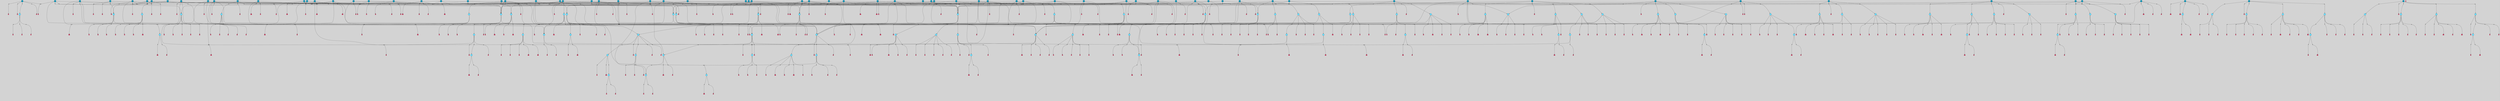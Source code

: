 // File exported with GEGELATI v1.3.1
// On the 2024-04-08 17:26:17
// With the File::TPGGraphDotExporter
digraph{
	graph[pad = "0.212, 0.055" bgcolor = lightgray]
	node[shape=circle style = filled label = ""]
		T7 [fillcolor="#66ddff"]
		T11 [fillcolor="#66ddff"]
		T95 [fillcolor="#1199bb"]
		T129 [fillcolor="#66ddff"]
		T242 [fillcolor="#66ddff"]
		T305 [fillcolor="#1199bb"]
		T327 [fillcolor="#66ddff"]
		T328 [fillcolor="#66ddff"]
		T329 [fillcolor="#66ddff"]
		T330 [fillcolor="#66ddff"]
		T331 [fillcolor="#66ddff"]
		T332 [fillcolor="#66ddff"]
		T334 [fillcolor="#66ddff"]
		T335 [fillcolor="#66ddff"]
		T336 [fillcolor="#66ddff"]
		T337 [fillcolor="#66ddff"]
		T338 [fillcolor="#66ddff"]
		T581 [fillcolor="#66ddff"]
		T582 [fillcolor="#66ddff"]
		T48 [fillcolor="#66ddff"]
		T584 [fillcolor="#66ddff"]
		T585 [fillcolor="#66ddff"]
		T586 [fillcolor="#66ddff"]
		T587 [fillcolor="#66ddff"]
		T588 [fillcolor="#66ddff"]
		T640 [fillcolor="#66ddff"]
		T641 [fillcolor="#66ddff"]
		T642 [fillcolor="#66ddff"]
		T643 [fillcolor="#66ddff"]
		T684 [fillcolor="#1199bb"]
		T711 [fillcolor="#66ddff"]
		T712 [fillcolor="#66ddff"]
		T718 [fillcolor="#1199bb"]
		T745 [fillcolor="#1199bb"]
		T758 [fillcolor="#1199bb"]
		T763 [fillcolor="#1199bb"]
		T764 [fillcolor="#66ddff"]
		T765 [fillcolor="#66ddff"]
		T766 [fillcolor="#66ddff"]
		T767 [fillcolor="#66ddff"]
		T768 [fillcolor="#66ddff"]
		T769 [fillcolor="#1199bb"]
		T770 [fillcolor="#66ddff"]
		T771 [fillcolor="#66ddff"]
		T772 [fillcolor="#66ddff"]
		T773 [fillcolor="#66ddff"]
		T774 [fillcolor="#66ddff"]
		T807 [fillcolor="#1199bb"]
		T813 [fillcolor="#1199bb"]
		T814 [fillcolor="#66ddff"]
		T815 [fillcolor="#66ddff"]
		T816 [fillcolor="#66ddff"]
		T817 [fillcolor="#66ddff"]
		T818 [fillcolor="#66ddff"]
		T819 [fillcolor="#1199bb"]
		T820 [fillcolor="#66ddff"]
		T821 [fillcolor="#66ddff"]
		T822 [fillcolor="#66ddff"]
		T823 [fillcolor="#66ddff"]
		T824 [fillcolor="#66ddff"]
		T868 [fillcolor="#1199bb"]
		T874 [fillcolor="#1199bb"]
		T889 [fillcolor="#66ddff"]
		T890 [fillcolor="#1199bb"]
		T891 [fillcolor="#66ddff"]
		T892 [fillcolor="#66ddff"]
		T893 [fillcolor="#66ddff"]
		T894 [fillcolor="#66ddff"]
		T895 [fillcolor="#1199bb"]
		T896 [fillcolor="#66ddff"]
		T897 [fillcolor="#66ddff"]
		T898 [fillcolor="#66ddff"]
		T899 [fillcolor="#66ddff"]
		T900 [fillcolor="#66ddff"]
		T910 [fillcolor="#1199bb"]
		T911 [fillcolor="#1199bb"]
		T912 [fillcolor="#1199bb"]
		T915 [fillcolor="#1199bb"]
		T927 [fillcolor="#1199bb"]
		T931 [fillcolor="#1199bb"]
		T932 [fillcolor="#1199bb"]
		T937 [fillcolor="#1199bb"]
		T939 [fillcolor="#1199bb"]
		T956 [fillcolor="#1199bb"]
		T957 [fillcolor="#66ddff"]
		T958 [fillcolor="#66ddff"]
		T959 [fillcolor="#66ddff"]
		T960 [fillcolor="#66ddff"]
		T961 [fillcolor="#66ddff"]
		T962 [fillcolor="#1199bb"]
		T963 [fillcolor="#66ddff"]
		T964 [fillcolor="#66ddff"]
		T965 [fillcolor="#66ddff"]
		T966 [fillcolor="#66ddff"]
		T967 [fillcolor="#66ddff"]
		T968 [fillcolor="#1199bb"]
		T972 [fillcolor="#66ddff"]
		T982 [fillcolor="#1199bb"]
		T946 [fillcolor="#1199bb"]
		T1042 [fillcolor="#1199bb"]
		T1043 [fillcolor="#66ddff"]
		T1044 [fillcolor="#66ddff"]
		T1045 [fillcolor="#66ddff"]
		T1046 [fillcolor="#66ddff"]
		T1047 [fillcolor="#66ddff"]
		T1048 [fillcolor="#1199bb"]
		T1049 [fillcolor="#66ddff"]
		T1050 [fillcolor="#66ddff"]
		T1051 [fillcolor="#66ddff"]
		T691 [fillcolor="#66ddff"]
		T1052 [fillcolor="#66ddff"]
		T1055 [fillcolor="#1199bb"]
		T1059 [fillcolor="#1199bb"]
		T1064 [fillcolor="#66ddff"]
		T1065 [fillcolor="#1199bb"]
		T1071 [fillcolor="#1199bb"]
		T1102 [fillcolor="#1199bb"]
		T1103 [fillcolor="#1199bb"]
		T1104 [fillcolor="#1199bb"]
		T1105 [fillcolor="#1199bb"]
		T1106 [fillcolor="#1199bb"]
		T1107 [fillcolor="#1199bb"]
		T1108 [fillcolor="#1199bb"]
		T1109 [fillcolor="#1199bb"]
		T1110 [fillcolor="#1199bb"]
		T1111 [fillcolor="#1199bb"]
		T1112 [fillcolor="#1199bb"]
		T1113 [fillcolor="#1199bb"]
		T1114 [fillcolor="#1199bb"]
		T1027 [fillcolor="#1199bb"]
		T1117 [fillcolor="#1199bb"]
		T1118 [fillcolor="#1199bb"]
		T1119 [fillcolor="#1199bb"]
		T1120 [fillcolor="#1199bb"]
		T1121 [fillcolor="#1199bb"]
		T1122 [fillcolor="#1199bb"]
		T1124 [fillcolor="#1199bb"]
		T1125 [fillcolor="#1199bb"]
		T1126 [fillcolor="#1199bb"]
		T1127 [fillcolor="#1199bb"]
		T1131 [fillcolor="#1199bb"]
		T1132 [fillcolor="#1199bb"]
		T1133 [fillcolor="#1199bb"]
		T1134 [fillcolor="#1199bb"]
		T1135 [fillcolor="#1199bb"]
		T1136 [fillcolor="#1199bb"]
		T1137 [fillcolor="#1199bb"]
		T1138 [fillcolor="#1199bb"]
		T1139 [fillcolor="#1199bb"]
		T1140 [fillcolor="#1199bb"]
		T1141 [fillcolor="#1199bb"]
		T1142 [fillcolor="#1199bb"]
		T1143 [fillcolor="#1199bb"]
		T1144 [fillcolor="#1199bb"]
		T1145 [fillcolor="#1199bb"]
		T1146 [fillcolor="#1199bb"]
		T1147 [fillcolor="#66ddff"]
		T1148 [fillcolor="#66ddff"]
		T1149 [fillcolor="#66ddff"]
		T1150 [fillcolor="#66ddff"]
		T1151 [fillcolor="#66ddff"]
		T1152 [fillcolor="#1199bb"]
		T1153 [fillcolor="#66ddff"]
		T1154 [fillcolor="#66ddff"]
		T1155 [fillcolor="#66ddff"]
		T1156 [fillcolor="#66ddff"]
		T1157 [fillcolor="#66ddff"]
		P22399 [fillcolor="#cccccc" shape=point] //-3|
		I22399 [shape=box style=invis label="1|6&2|7#0|7&#92;n10|2&0|7#1|3&#92;n9|6&2|7#2|2&#92;n5|3&0|7#0|7&#92;n1|6&2|3#0|0&#92;n2|3&2|3#2|2&#92;n5|1&2|6#0|6&#92;n"]
		P22399 -> I22399[style=invis]
		A15687 [fillcolor="#ff3366" shape=box margin=0.03 width=0 height=0 label="7"]
		T7 -> P22399 -> A15687
		P22400 [fillcolor="#cccccc" shape=point] //5|
		I22400 [shape=box style=invis label="0|5&2|3#0|1&#92;n0|6&2|1#2|4&#92;n6|2&2|6#0|7&#92;n7|4&0|3#0|1&#92;n5|4&0|7#1|6&#92;n9|1&0|5#2|2&#92;n6|3&2|3#1|7&#92;n11|7&2|4#1|6&#92;n2|5&0|1#0|0&#92;n4|7&0|0#0|2&#92;n6|2&0|6#0|0&#92;n2|1&2|6#2|4&#92;n10|0&2|0#1|0&#92;n6|6&2|4#0|6&#92;n"]
		P22400 -> I22400[style=invis]
		A15688 [fillcolor="#ff3366" shape=box margin=0.03 width=0 height=0 label="8"]
		T7 -> P22400 -> A15688
		P22401 [fillcolor="#cccccc" shape=point] //6|
		I22401 [shape=box style=invis label="3|0&2|7#2|2&#92;n3|2&0|4#2|5&#92;n5|1&0|2#1|0&#92;n8|7&0|1#2|0&#92;n8|5&0|3#0|6&#92;n0|2&0|2#2|3&#92;n1|5&2|5#0|5&#92;n5|6&0|6#0|7&#92;n6|7&0|0#2|6&#92;n1|2&2|3#0|0&#92;n7|7&2|3#0|4&#92;n0|7&2|7#0|6&#92;n1|0&2|2#2|7&#92;n4|4&0|1#0|0&#92;n"]
		P22401 -> I22401[style=invis]
		A15689 [fillcolor="#ff3366" shape=box margin=0.03 width=0 height=0 label="11"]
		T11 -> P22401 -> A15689
		P22402 [fillcolor="#cccccc" shape=point] //-4|
		I22402 [shape=box style=invis label="4|1&0|4#2|6&#92;n1|2&2|2#2|0&#92;n1|2&2|0#0|6&#92;n8|4&2|3#2|5&#92;n5|5&2|1#1|0&#92;n"]
		P22402 -> I22402[style=invis]
		A15690 [fillcolor="#ff3366" shape=box margin=0.03 width=0 height=0 label="12"]
		T11 -> P22402 -> A15690
		P22403 [fillcolor="#cccccc" shape=point] //4|
		I22403 [shape=box style=invis label="4|3&0|6#0|3&#92;n5|7&2|3#2|2&#92;n5|6&0|7#1|2&#92;n1|4&2|6#0|3&#92;n8|4&2|1#2|5&#92;n9|5&2|4#1|4&#92;n2|4&0|5#0|7&#92;n10|0&0|6#1|3&#92;n3|0&0|6#0|2&#92;n2|7&2|7#2|6&#92;n5|2&0|5#1|5&#92;n10|4&2|5#1|7&#92;n4|0&0|4#2|4&#92;n11|1&0|4#2|6&#92;n10|6&2|0#1|4&#92;n9|7&0|3#1|4&#92;n4|5&2|7#0|6&#92;n11|5&2|6#2|3&#92;n0|3&0|5#0|1&#92;n"]
		P22403 -> I22403[style=invis]
		A15691 [fillcolor="#ff3366" shape=box margin=0.03 width=0 height=0 label="13"]
		T95 -> P22403 -> A15691
		P22404 [fillcolor="#cccccc" shape=point] //8|
		I22404 [shape=box style=invis label="9|7&0|5#2|5&#92;n3|3&2|3#0|2&#92;n9|5&2|2#1|0&#92;n2|3&0|6#0|3&#92;n4|4&2|5#2|7&#92;n11|3&2|0#1|5&#92;n6|6&2|1#2|2&#92;n4|6&0|1#2|2&#92;n2|5&2|7#2|2&#92;n7|7&2|2#2|3&#92;n6|5&0|3#2|6&#92;n6|7&0|6#0|2&#92;n"]
		P22404 -> I22404[style=invis]
		A15692 [fillcolor="#ff3366" shape=box margin=0.03 width=0 height=0 label="14"]
		T95 -> P22404 -> A15692
		P22405 [fillcolor="#cccccc" shape=point] //2|
		I22405 [shape=box style=invis label="4|1&0|4#2|6&#92;n5|5&2|1#1|0&#92;n1|0&2|0#0|6&#92;n8|4&2|3#2|5&#92;n"]
		P22405 -> I22405[style=invis]
		T95 -> P22405 -> T11
		P22406 [fillcolor="#cccccc" shape=point] //-9|
		I22406 [shape=box style=invis label="2|0&2|0#2|1&#92;n4|4&2|4#2|6&#92;n9|1&0|3#1|7&#92;n5|3&0|2#2|6&#92;n2|7&2|2#2|5&#92;n5|4&2|0#1|6&#92;n3|0&0|7#0|1&#92;n1|3&0|7#0|4&#92;n11|6&2|2#0|7&#92;n7|7&0|0#0|4&#92;n11|0&0|7#1|6&#92;n9|3&2|6#2|7&#92;n"]
		P22406 -> I22406[style=invis]
		A15693 [fillcolor="#ff3366" shape=box margin=0.03 width=0 height=0 label="7"]
		T95 -> P22406 -> A15693
		P22407 [fillcolor="#cccccc" shape=point] //-8|
		I22407 [shape=box style=invis label="7|5&0|4#2|4&#92;n"]
		P22407 -> I22407[style=invis]
		A15694 [fillcolor="#ff3366" shape=box margin=0.03 width=0 height=0 label="3"]
		T95 -> P22407 -> A15694
		P22408 [fillcolor="#cccccc" shape=point] //8|
		I22408 [shape=box style=invis label="9|0&0|1#2|0&#92;n10|1&2|5#1|4&#92;n8|2&2|6#0|4&#92;n2|4&2|5#2|3&#92;n4|2&2|2#0|2&#92;n7|5&0|2#0|0&#92;n8|2&2|1#1|3&#92;n8|7&0|7#2|1&#92;n1|1&0|0#0|7&#92;n5|6&2|5#1|0&#92;n6|6&2|5#0|0&#92;n11|4&0|3#2|6&#92;n4|2&2|4#0|7&#92;n5|6&0|1#2|0&#92;n11|3&0|2#0|7&#92;n"]
		P22408 -> I22408[style=invis]
		A15695 [fillcolor="#ff3366" shape=box margin=0.03 width=0 height=0 label="6"]
		T129 -> P22408 -> A15695
		P22409 [fillcolor="#cccccc" shape=point] //5|
		I22409 [shape=box style=invis label="3|0&2|0#0|1&#92;n3|0&0|7#0|1&#92;n5|3&0|2#2|6&#92;n4|4&2|4#2|6&#92;n11|2&0|7#1|6&#92;n2|7&2|2#2|5&#92;n9|3&2|6#2|7&#92;n7|7&0|0#0|4&#92;n6|1&2|4#2|3&#92;n5|4&2|0#1|6&#92;n1|3&0|7#0|4&#92;n"]
		P22409 -> I22409[style=invis]
		A15696 [fillcolor="#ff3366" shape=box margin=0.03 width=0 height=0 label="7"]
		T129 -> P22409 -> A15696
		P22410 [fillcolor="#cccccc" shape=point] //10|
		I22410 [shape=box style=invis label="4|5&2|7#2|1&#92;n1|7&2|3#0|6&#92;n3|5&2|2#0|3&#92;n10|3&0|7#1|4&#92;n7|1&0|4#2|6&#92;n10|2&0|3#1|7&#92;n9|5&2|0#0|4&#92;n4|0&0|3#2|7&#92;n11|4&2|6#1|2&#92;n5|4&2|7#0|2&#92;n2|6&2|4#0|0&#92;n6|5&0|7#2|1&#92;n5|3&2|3#1|6&#92;n10|7&2|0#1|2&#92;n"]
		P22410 -> I22410[style=invis]
		A15697 [fillcolor="#ff3366" shape=box margin=0.03 width=0 height=0 label="5"]
		T129 -> P22410 -> A15697
		P22411 [fillcolor="#cccccc" shape=point] //5|
		I22411 [shape=box style=invis label="9|4&2|3#1|3&#92;n0|4&2|4#0|5&#92;n6|1&2|6#2|5&#92;n4|0&0|5#2|0&#92;n"]
		P22411 -> I22411[style=invis]
		A15698 [fillcolor="#ff3366" shape=box margin=0.03 width=0 height=0 label="7"]
		T129 -> P22411 -> A15698
		P22412 [fillcolor="#cccccc" shape=point] //6|
		I22412 [shape=box style=invis label="9|4&2|7#0|6&#92;n8|4&0|1#1|0&#92;n1|3&0|0#2|1&#92;n2|4&0|6#2|2&#92;n5|1&2|5#0|7&#92;n3|0&0|3#2|6&#92;n2|2&2|6#0|2&#92;n8|4&0|4#2|2&#92;n5|1&2|4#0|3&#92;n9|4&0|6#0|6&#92;n5|0&2|2#1|5&#92;n11|7&0|0#1|1&#92;n0|4&0|3#0|3&#92;n7|7&2|4#2|5&#92;n1|5&0|1#2|1&#92;n"]
		P22412 -> I22412[style=invis]
		A15699 [fillcolor="#ff3366" shape=box margin=0.03 width=0 height=0 label="1"]
		T129 -> P22412 -> A15699
		P22413 [fillcolor="#cccccc" shape=point] //5|
		I22413 [shape=box style=invis label="1|6&2|7#0|7&#92;n9|2&2|7#2|2&#92;n10|2&0|7#1|3&#92;n5|3&0|7#0|7&#92;n7|0&2|7#2|2&#92;n1|6&2|3#0|0&#92;n2|3&2|3#2|2&#92;n"]
		P22413 -> I22413[style=invis]
		A15700 [fillcolor="#ff3366" shape=box margin=0.03 width=0 height=0 label="7"]
		T242 -> P22413 -> A15700
		P22414 [fillcolor="#cccccc" shape=point] //-8|
		I22414 [shape=box style=invis label="7|5&0|2#2|1&#92;n1|0&2|6#0|0&#92;n7|1&2|6#1|1&#92;n8|7&0|3#1|6&#92;n3|7&2|3#2|4&#92;n"]
		P22414 -> I22414[style=invis]
		A15701 [fillcolor="#ff3366" shape=box margin=0.03 width=0 height=0 label="2"]
		T242 -> P22414 -> A15701
		P22415 [fillcolor="#cccccc" shape=point] //-3|
		I22415 [shape=box style=invis label="1|1&2|1#0|1&#92;n1|4&0|0#2|4&#92;n11|0&2|3#0|2&#92;n11|6&0|4#0|1&#92;n5|2&0|6#1|5&#92;n3|7&2|6#2|7&#92;n7|7&0|1#2|1&#92;n9|5&2|2#2|0&#92;n6|5&2|6#1|4&#92;n0|7&0|5#2|4&#92;n8|1&0|0#2|3&#92;n0|5&0|3#0|5&#92;n2|0&2|4#0|5&#92;n7|5&2|7#1|3&#92;n8|3&0|0#1|2&#92;n"]
		P22415 -> I22415[style=invis]
		A15702 [fillcolor="#ff3366" shape=box margin=0.03 width=0 height=0 label="1"]
		T242 -> P22415 -> A15702
		P22416 [fillcolor="#cccccc" shape=point] //7|
		I22416 [shape=box style=invis label="7|0&2|1#2|0&#92;n9|7&2|1#1|7&#92;n8|2&0|1#1|0&#92;n6|6&0|2#1|1&#92;n2|2&0|5#0|0&#92;n5|7&0|0#2|1&#92;n5|1&2|5#1|5&#92;n4|7&2|4#2|3&#92;n10|5&2|2#1|5&#92;n1|3&2|2#2|0&#92;n10|2&2|6#1|5&#92;n"]
		P22416 -> I22416[style=invis]
		A15703 [fillcolor="#ff3366" shape=box margin=0.03 width=0 height=0 label="1"]
		T305 -> P22416 -> A15703
		P22417 [fillcolor="#cccccc" shape=point] //4|
		I22417 [shape=box style=invis label="7|1&2|6#1|3&#92;n10|1&0|3#1|6&#92;n8|5&2|3#2|1&#92;n11|5&0|0#2|6&#92;n4|1&0|6#0|0&#92;n11|1&0|2#0|3&#92;n2|0&2|1#0|7&#92;n"]
		P22417 -> I22417[style=invis]
		A15704 [fillcolor="#ff3366" shape=box margin=0.03 width=0 height=0 label="2"]
		T305 -> P22417 -> A15704
		P22418 [fillcolor="#cccccc" shape=point] //2|
		I22418 [shape=box style=invis label="10|4&0|5#1|0&#92;n8|1&0|7#1|4&#92;n3|0&2|3#0|1&#92;n0|3&0|3#0|2&#92;n"]
		P22418 -> I22418[style=invis]
		T305 -> P22418 -> T242
		P22419 [fillcolor="#cccccc" shape=point] //6|
		I22419 [shape=box style=invis label="10|4&2|6#1|2&#92;n8|4&0|1#1|0&#92;n0|4&2|6#0|0&#92;n8|4&2|5#2|1&#92;n7|5&2|5#1|0&#92;n3|6&0|6#2|2&#92;n1|7&0|7#0|5&#92;n2|0&0|7#2|4&#92;n2|6&2|2#0|0&#92;n0|7&2|7#0|7&#92;n11|6&0|4#2|2&#92;n5|5&0|0#0|1&#92;n10|1&0|0#1|0&#92;n7|3&0|1#2|5&#92;n9|2&2|7#1|5&#92;n9|4&2|6#2|7&#92;n1|6&2|4#2|2&#92;n3|3&2|2#0|7&#92;n1|6&2|0#0|0&#92;n6|4&2|6#1|0&#92;n"]
		P22419 -> I22419[style=invis]
		A15705 [fillcolor="#ff3366" shape=box margin=0.03 width=0 height=0 label="1"]
		T305 -> P22419 -> A15705
		P22420 [fillcolor="#cccccc" shape=point] //9|
		I22420 [shape=box style=invis label="0|6&2|1#2|3&#92;n7|4&0|3#0|1&#92;n0|5&2|3#0|1&#92;n9|1&0|5#2|2&#92;n6|6&2|3#1|7&#92;n11|7&2|4#1|6&#92;n2|5&0|1#0|0&#92;n7|5&2|3#1|1&#92;n5|4&0|7#1|6&#92;n4|7&0|0#0|2&#92;n2|1&2|6#2|4&#92;n10|0&2|7#1|0&#92;n6|6&2|4#0|6&#92;n"]
		P22420 -> I22420[style=invis]
		A15706 [fillcolor="#ff3366" shape=box margin=0.03 width=0 height=0 label="8"]
		T305 -> P22420 -> A15706
		P22421 [fillcolor="#cccccc" shape=point] //-4|
		I22421 [shape=box style=invis label="4|1&0|4#2|6&#92;n1|2&2|2#2|0&#92;n1|2&2|0#0|6&#92;n8|4&2|3#2|5&#92;n5|5&2|1#1|0&#92;n"]
		P22421 -> I22421[style=invis]
		A15707 [fillcolor="#ff3366" shape=box margin=0.03 width=0 height=0 label="12"]
		T330 -> P22421 -> A15707
		P22422 [fillcolor="#cccccc" shape=point] //6|
		I22422 [shape=box style=invis label="3|0&2|7#2|2&#92;n3|2&0|4#2|5&#92;n5|1&0|2#1|0&#92;n8|7&0|1#2|0&#92;n8|5&0|3#0|6&#92;n0|2&0|2#2|3&#92;n1|5&2|5#0|5&#92;n5|6&0|6#0|7&#92;n6|7&0|0#2|6&#92;n1|2&2|3#0|0&#92;n7|7&2|3#0|4&#92;n0|7&2|7#0|6&#92;n1|0&2|2#2|7&#92;n4|4&0|1#0|0&#92;n"]
		P22422 -> I22422[style=invis]
		A15708 [fillcolor="#ff3366" shape=box margin=0.03 width=0 height=0 label="11"]
		T330 -> P22422 -> A15708
		P22423 [fillcolor="#cccccc" shape=point] //-3|
		I22423 [shape=box style=invis label="8|1&2|3#0|5&#92;n0|6&0|5#0|5&#92;n3|7&2|1#0|6&#92;n3|5&0|1#0|0&#92;n9|5&2|0#0|4&#92;n3|5&0|2#0|3&#92;n10|6&2|4#1|0&#92;n9|4&2|7#2|6&#92;n1|7&2|5#2|2&#92;n"]
		P22423 -> I22423[style=invis]
		A15709 [fillcolor="#ff3366" shape=box margin=0.03 width=0 height=0 label="5"]
		T332 -> P22423 -> A15709
		P22424 [fillcolor="#cccccc" shape=point] //-2|
		I22424 [shape=box style=invis label="11|7&2|0#1|7&#92;n4|3&0|1#2|5&#92;n0|4&2|4#2|7&#92;n1|6&0|0#0|4&#92;n4|0&0|0#0|5&#92;n0|6&2|3#2|0&#92;n9|6&2|5#1|3&#92;n0|7&2|1#2|5&#92;n4|4&0|5#0|1&#92;n10|4&0|0#1|0&#92;n"]
		P22424 -> I22424[style=invis]
		A15710 [fillcolor="#ff3366" shape=box margin=0.03 width=0 height=0 label="12"]
		T328 -> P22424 -> A15710
		P22425 [fillcolor="#cccccc" shape=point] //-3|
		I22425 [shape=box style=invis label="1|6&2|7#0|7&#92;n10|2&0|7#1|3&#92;n9|6&2|7#2|2&#92;n5|3&0|7#0|7&#92;n1|6&2|3#0|0&#92;n2|3&2|3#2|2&#92;n5|1&2|6#0|6&#92;n"]
		P22425 -> I22425[style=invis]
		A15711 [fillcolor="#ff3366" shape=box margin=0.03 width=0 height=0 label="7"]
		T331 -> P22425 -> A15711
		P22426 [fillcolor="#cccccc" shape=point] //-3|
		I22426 [shape=box style=invis label="7|2&2|4#0|2&#92;n4|1&2|6#0|1&#92;n11|6&0|4#0|1&#92;n7|1&0|0#2|6&#92;n6|2&0|1#0|7&#92;n10|3&2|7#1|4&#92;n3|5&2|3#0|1&#92;n4|4&2|5#0|2&#92;n4|6&0|4#2|7&#92;n2|5&0|5#0|2&#92;n10|0&2|3#1|4&#92;n0|1&2|7#0|6&#92;n7|6&0|3#2|6&#92;n1|3&0|6#2|0&#92;n5|3&0|6#0|6&#92;n1|4&2|5#2|3&#92;n1|6&2|0#0|5&#92;n9|2&0|3#2|7&#92;n7|1&2|2#2|5&#92;n"]
		P22426 -> I22426[style=invis]
		T328 -> P22426 -> T329
		P22427 [fillcolor="#cccccc" shape=point] //-3|
		I22427 [shape=box style=invis label="3|7&0|0#0|2&#92;n11|5&0|1#1|1&#92;n4|1&0|6#2|6&#92;n4|0&0|1#0|5&#92;n"]
		P22427 -> I22427[style=invis]
		T329 -> P22427 -> T327
		P22428 [fillcolor="#cccccc" shape=point] //1|
		I22428 [shape=box style=invis label="5|1&0|6#2|7&#92;n2|4&0|4#2|2&#92;n0|6&0|5#0|4&#92;n10|6&2|5#1|6&#92;n9|3&0|1#1|7&#92;n10|3&2|2#1|0&#92;n5|0&0|0#2|1&#92;n11|3&2|3#1|5&#92;n10|3&0|1#1|0&#92;n2|4&0|1#0|1&#92;n0|2&0|3#2|4&#92;n9|2&2|1#2|5&#92;n11|7&2|6#2|6&#92;n"]
		P22428 -> I22428[style=invis]
		T327 -> P22428 -> T331
		P22429 [fillcolor="#cccccc" shape=point] //5|
		I22429 [shape=box style=invis label="10|4&2|6#1|2&#92;n8|4&0|1#1|0&#92;n0|4&2|6#0|0&#92;n8|4&2|5#2|1&#92;n7|5&2|5#1|0&#92;n3|6&0|6#2|2&#92;n1|7&0|7#0|5&#92;n2|0&0|7#2|4&#92;n9|4&2|6#2|7&#92;n2|6&2|2#0|0&#92;n11|7&2|7#0|7&#92;n5|5&0|0#0|1&#92;n10|1&0|0#1|0&#92;n7|3&0|1#2|5&#92;n9|2&2|7#1|5&#92;n9|0&2|5#1|2&#92;n1|6&2|4#2|2&#92;n3|3&2|2#0|7&#92;n1|6&2|0#0|0&#92;n6|4&2|6#1|0&#92;n"]
		P22429 -> I22429[style=invis]
		A15712 [fillcolor="#ff3366" shape=box margin=0.03 width=0 height=0 label="1"]
		T329 -> P22429 -> A15712
		P22430 [fillcolor="#cccccc" shape=point] //5|
		I22430 [shape=box style=invis label="0|5&2|3#0|1&#92;n0|6&2|1#2|4&#92;n6|2&2|6#0|7&#92;n7|4&0|3#0|1&#92;n5|4&0|7#1|6&#92;n9|1&0|5#2|2&#92;n6|3&2|3#1|7&#92;n11|7&2|4#1|6&#92;n2|5&0|1#0|0&#92;n4|7&0|0#0|2&#92;n6|2&0|6#0|0&#92;n2|1&2|6#2|4&#92;n10|0&2|0#1|0&#92;n6|6&2|4#0|6&#92;n"]
		P22430 -> I22430[style=invis]
		A15713 [fillcolor="#ff3366" shape=box margin=0.03 width=0 height=0 label="8"]
		T331 -> P22430 -> A15713
		P22431 [fillcolor="#cccccc" shape=point] //-2|
		I22431 [shape=box style=invis label="4|1&0|4#0|3&#92;n4|2&0|5#2|0&#92;n5|5&2|6#0|5&#92;n1|4&0|1#0|2&#92;n6|3&2|7#1|5&#92;n0|4&2|0#0|3&#92;n8|5&2|5#1|2&#92;n10|7&2|7#1|1&#92;n3|4&0|0#2|1&#92;n3|6&2|5#2|5&#92;n8|3&0|1#0|7&#92;n10|0&2|7#1|3&#92;n4|1&2|4#0|1&#92;n9|3&2|0#0|4&#92;n3|6&2|0#0|4&#92;n1|2&0|6#2|1&#92;n4|0&2|1#2|2&#92;n"]
		P22431 -> I22431[style=invis]
		A15714 [fillcolor="#ff3366" shape=box margin=0.03 width=0 height=0 label="14"]
		T327 -> P22431 -> A15714
		P22432 [fillcolor="#cccccc" shape=point] //5|
		I22432 [shape=box style=invis label="8|1&2|6#0|6&#92;n3|0&0|7#0|1&#92;n11|3&0|2#2|6&#92;n4|4&2|4#2|6&#92;n11|2&0|7#1|6&#92;n2|7&2|2#2|5&#92;n7|7&0|0#0|4&#92;n6|1&2|4#2|3&#92;n5|4&2|0#1|6&#92;n3|0&2|0#0|1&#92;n1|3&0|7#0|4&#92;n"]
		P22432 -> I22432[style=invis]
		A15715 [fillcolor="#ff3366" shape=box margin=0.03 width=0 height=0 label="7"]
		T329 -> P22432 -> A15715
		P22433 [fillcolor="#cccccc" shape=point] //5|
		I22433 [shape=box style=invis label="3|0&2|0#0|1&#92;n3|0&0|7#0|1&#92;n5|3&0|2#2|6&#92;n4|4&2|4#2|6&#92;n11|2&0|7#1|6&#92;n2|7&2|2#2|5&#92;n9|3&2|6#2|7&#92;n7|7&0|0#0|4&#92;n6|1&2|4#2|3&#92;n5|4&2|0#1|6&#92;n1|3&0|7#0|4&#92;n"]
		P22433 -> I22433[style=invis]
		A15716 [fillcolor="#ff3366" shape=box margin=0.03 width=0 height=0 label="7"]
		T327 -> P22433 -> A15716
		P22434 [fillcolor="#cccccc" shape=point] //2|
		I22434 [shape=box style=invis label="4|1&0|4#2|6&#92;n5|5&2|1#1|0&#92;n1|0&2|0#0|6&#92;n8|4&2|3#2|5&#92;n"]
		P22434 -> I22434[style=invis]
		T328 -> P22434 -> T330
		P22435 [fillcolor="#cccccc" shape=point] //0|
		I22435 [shape=box style=invis label="2|5&0|1#0|6&#92;n6|1&2|2#2|7&#92;n8|0&0|3#1|4&#92;n4|3&2|5#2|4&#92;n8|1&2|4#0|0&#92;n6|6&0|1#2|6&#92;n11|7&2|4#2|5&#92;n6|2&2|4#0|2&#92;n8|5&2|4#2|4&#92;n2|1&2|1#2|2&#92;n2|7&2|5#2|6&#92;n9|7&0|5#0|4&#92;n1|2&0|5#2|6&#92;n4|2&2|3#2|7&#92;n3|3&2|1#0|2&#92;n"]
		P22435 -> I22435[style=invis]
		A15717 [fillcolor="#ff3366" shape=box margin=0.03 width=0 height=0 label="5"]
		T332 -> P22435 -> A15717
		P22436 [fillcolor="#cccccc" shape=point] //7|
		I22436 [shape=box style=invis label="7|0&2|1#2|0&#92;n9|7&2|1#1|7&#92;n8|2&0|1#1|0&#92;n6|6&0|2#1|1&#92;n2|2&0|5#0|0&#92;n5|7&0|0#2|1&#92;n5|1&2|5#1|5&#92;n4|7&2|4#2|3&#92;n10|5&2|2#1|5&#92;n1|3&2|2#2|0&#92;n10|2&2|6#1|5&#92;n"]
		P22436 -> I22436[style=invis]
		A15718 [fillcolor="#ff3366" shape=box margin=0.03 width=0 height=0 label="1"]
		T329 -> P22436 -> A15718
		P22437 [fillcolor="#cccccc" shape=point] //7|
		I22437 [shape=box style=invis label="6|1&2|6#2|7&#92;n7|0&2|4#2|3&#92;n3|3&0|7#0|6&#92;n5|4&0|2#2|4&#92;n8|5&2|6#2|7&#92;n0|0&2|3#0|3&#92;n5|4&2|4#2|6&#92;n"]
		P22437 -> I22437[style=invis]
		T329 -> P22437 -> T332
		P22438 [fillcolor="#cccccc" shape=point] //7|
		I22438 [shape=box style=invis label="0|2&2|4#2|6&#92;n5|3&0|6#0|1&#92;n4|7&2|6#0|5&#92;n7|6&0|7#0|5&#92;n10|7&2|2#1|1&#92;n"]
		P22438 -> I22438[style=invis]
		A15719 [fillcolor="#ff3366" shape=box margin=0.03 width=0 height=0 label="4"]
		T332 -> P22438 -> A15719
		P22439 [fillcolor="#cccccc" shape=point] //-4|
		I22439 [shape=box style=invis label="4|1&0|4#2|6&#92;n1|2&2|2#2|0&#92;n1|2&2|0#0|6&#92;n8|4&2|3#2|5&#92;n5|5&2|1#1|0&#92;n"]
		P22439 -> I22439[style=invis]
		A15720 [fillcolor="#ff3366" shape=box margin=0.03 width=0 height=0 label="12"]
		T338 -> P22439 -> A15720
		P22440 [fillcolor="#cccccc" shape=point] //6|
		I22440 [shape=box style=invis label="3|0&2|7#2|2&#92;n3|2&0|4#2|5&#92;n5|1&0|2#1|0&#92;n8|7&0|1#2|0&#92;n8|5&0|3#0|6&#92;n0|2&0|2#2|3&#92;n1|5&2|5#0|5&#92;n5|6&0|6#0|7&#92;n6|7&0|0#2|6&#92;n1|2&2|3#0|0&#92;n7|7&2|3#0|4&#92;n0|7&2|7#0|6&#92;n1|0&2|2#2|7&#92;n4|4&0|1#0|0&#92;n"]
		P22440 -> I22440[style=invis]
		A15721 [fillcolor="#ff3366" shape=box margin=0.03 width=0 height=0 label="11"]
		T338 -> P22440 -> A15721
		P22441 [fillcolor="#cccccc" shape=point] //-3|
		I22441 [shape=box style=invis label="8|1&2|3#0|5&#92;n0|6&0|5#0|5&#92;n3|7&2|1#0|6&#92;n3|5&0|1#0|0&#92;n9|5&2|0#0|4&#92;n3|5&0|2#0|3&#92;n10|6&2|4#1|0&#92;n9|4&2|7#2|6&#92;n1|7&2|5#2|2&#92;n"]
		P22441 -> I22441[style=invis]
		A15722 [fillcolor="#ff3366" shape=box margin=0.03 width=0 height=0 label="5"]
		T337 -> P22441 -> A15722
		P22442 [fillcolor="#cccccc" shape=point] //7|
		I22442 [shape=box style=invis label="7|0&2|1#2|0&#92;n9|7&2|1#1|7&#92;n8|2&0|1#1|0&#92;n6|6&0|2#1|1&#92;n2|2&0|5#0|0&#92;n5|7&0|0#2|1&#92;n5|1&2|5#1|5&#92;n4|7&2|4#2|3&#92;n10|5&2|2#1|5&#92;n1|3&2|2#2|0&#92;n10|2&2|6#1|5&#92;n"]
		P22442 -> I22442[style=invis]
		A15723 [fillcolor="#ff3366" shape=box margin=0.03 width=0 height=0 label="1"]
		T335 -> P22442 -> A15723
		P22443 [fillcolor="#cccccc" shape=point] //7|
		I22443 [shape=box style=invis label="6|1&2|6#2|7&#92;n7|0&2|4#2|3&#92;n3|3&0|7#0|6&#92;n5|4&0|2#2|4&#92;n8|5&2|6#2|7&#92;n0|0&2|3#0|3&#92;n5|4&2|4#2|6&#92;n"]
		P22443 -> I22443[style=invis]
		T335 -> P22443 -> T337
		P22444 [fillcolor="#cccccc" shape=point] //0|
		I22444 [shape=box style=invis label="2|5&0|1#0|6&#92;n6|1&2|2#2|7&#92;n8|0&0|3#1|4&#92;n4|3&2|5#2|4&#92;n8|1&2|4#0|0&#92;n6|6&0|1#2|6&#92;n11|7&2|4#2|5&#92;n6|2&2|4#0|2&#92;n8|5&2|4#2|4&#92;n2|1&2|1#2|2&#92;n2|7&2|5#2|6&#92;n9|7&0|5#0|4&#92;n1|2&0|5#2|6&#92;n4|2&2|3#2|7&#92;n3|3&2|1#0|2&#92;n"]
		P22444 -> I22444[style=invis]
		A15724 [fillcolor="#ff3366" shape=box margin=0.03 width=0 height=0 label="5"]
		T337 -> P22444 -> A15724
		P22445 [fillcolor="#cccccc" shape=point] //-3|
		I22445 [shape=box style=invis label="3|7&0|0#0|2&#92;n11|5&0|1#1|1&#92;n4|1&0|6#2|6&#92;n4|0&0|1#0|5&#92;n"]
		P22445 -> I22445[style=invis]
		T335 -> P22445 -> T334
		P22446 [fillcolor="#cccccc" shape=point] //-3|
		I22446 [shape=box style=invis label="1|6&2|7#0|7&#92;n10|2&0|7#1|3&#92;n9|6&2|7#2|2&#92;n5|3&0|7#0|7&#92;n1|6&2|3#0|0&#92;n2|3&2|3#2|2&#92;n5|1&2|6#0|6&#92;n"]
		P22446 -> I22446[style=invis]
		A15725 [fillcolor="#ff3366" shape=box margin=0.03 width=0 height=0 label="7"]
		T336 -> P22446 -> A15725
		P22447 [fillcolor="#cccccc" shape=point] //1|
		I22447 [shape=box style=invis label="5|1&0|6#2|7&#92;n2|4&0|4#2|2&#92;n0|6&0|5#0|4&#92;n10|6&2|5#1|6&#92;n9|3&0|1#1|7&#92;n10|3&2|2#1|0&#92;n5|0&0|0#2|1&#92;n11|3&2|3#1|5&#92;n10|3&0|1#1|0&#92;n2|4&0|1#0|1&#92;n0|2&0|3#2|4&#92;n9|2&2|1#2|5&#92;n11|7&2|6#2|6&#92;n"]
		P22447 -> I22447[style=invis]
		T334 -> P22447 -> T336
		P22448 [fillcolor="#cccccc" shape=point] //5|
		I22448 [shape=box style=invis label="8|1&2|6#0|6&#92;n3|0&0|7#0|1&#92;n11|3&0|2#2|6&#92;n4|4&2|4#2|6&#92;n11|2&0|7#1|6&#92;n2|7&2|2#2|5&#92;n7|7&0|0#0|4&#92;n6|1&2|4#2|3&#92;n5|4&2|0#1|6&#92;n3|0&2|0#0|1&#92;n1|3&0|7#0|4&#92;n"]
		P22448 -> I22448[style=invis]
		A15726 [fillcolor="#ff3366" shape=box margin=0.03 width=0 height=0 label="7"]
		T335 -> P22448 -> A15726
		P22449 [fillcolor="#cccccc" shape=point] //5|
		I22449 [shape=box style=invis label="0|5&2|3#0|1&#92;n0|6&2|1#2|4&#92;n6|2&2|6#0|7&#92;n7|4&0|3#0|1&#92;n5|4&0|7#1|6&#92;n9|1&0|5#2|2&#92;n6|3&2|3#1|7&#92;n11|7&2|4#1|6&#92;n2|5&0|1#0|0&#92;n4|7&0|0#0|2&#92;n6|2&0|6#0|0&#92;n2|1&2|6#2|4&#92;n10|0&2|0#1|0&#92;n6|6&2|4#0|6&#92;n"]
		P22449 -> I22449[style=invis]
		A15727 [fillcolor="#ff3366" shape=box margin=0.03 width=0 height=0 label="8"]
		T336 -> P22449 -> A15727
		P22450 [fillcolor="#cccccc" shape=point] //5|
		I22450 [shape=box style=invis label="3|0&2|0#0|1&#92;n3|0&0|7#0|1&#92;n5|3&0|2#2|6&#92;n4|4&2|4#2|6&#92;n11|2&0|7#1|6&#92;n2|7&2|2#2|5&#92;n9|3&2|6#2|7&#92;n7|7&0|0#0|4&#92;n6|1&2|4#2|3&#92;n5|4&2|0#1|6&#92;n1|3&0|7#0|4&#92;n"]
		P22450 -> I22450[style=invis]
		A15728 [fillcolor="#ff3366" shape=box margin=0.03 width=0 height=0 label="7"]
		T334 -> P22450 -> A15728
		P22451 [fillcolor="#cccccc" shape=point] //-2|
		I22451 [shape=box style=invis label="4|1&0|4#0|3&#92;n4|2&0|5#2|0&#92;n5|5&2|6#0|5&#92;n1|4&0|1#0|2&#92;n6|3&2|7#1|5&#92;n0|4&2|0#0|3&#92;n8|5&2|5#1|2&#92;n10|7&2|7#1|1&#92;n3|4&0|0#2|1&#92;n3|6&2|5#2|5&#92;n8|3&0|1#0|7&#92;n10|0&2|7#1|3&#92;n4|1&2|4#0|1&#92;n9|3&2|0#0|4&#92;n3|6&2|0#0|4&#92;n1|2&0|6#2|1&#92;n4|0&2|1#2|2&#92;n"]
		P22451 -> I22451[style=invis]
		A15729 [fillcolor="#ff3366" shape=box margin=0.03 width=0 height=0 label="14"]
		T334 -> P22451 -> A15729
		P22452 [fillcolor="#cccccc" shape=point] //5|
		I22452 [shape=box style=invis label="10|4&2|6#1|2&#92;n8|4&0|1#1|0&#92;n0|4&2|6#0|0&#92;n8|4&2|5#2|1&#92;n7|5&2|5#1|0&#92;n3|6&0|6#2|2&#92;n1|7&0|7#0|5&#92;n2|0&0|7#2|4&#92;n9|4&2|6#2|7&#92;n2|6&2|2#0|0&#92;n11|7&2|7#0|7&#92;n5|5&0|0#0|1&#92;n10|1&0|0#1|0&#92;n7|3&0|1#2|5&#92;n9|2&2|7#1|5&#92;n9|0&2|5#1|2&#92;n1|6&2|4#2|2&#92;n3|3&2|2#0|7&#92;n1|6&2|0#0|0&#92;n6|4&2|6#1|0&#92;n"]
		P22452 -> I22452[style=invis]
		A15730 [fillcolor="#ff3366" shape=box margin=0.03 width=0 height=0 label="1"]
		T335 -> P22452 -> A15730
		P22453 [fillcolor="#cccccc" shape=point] //7|
		I22453 [shape=box style=invis label="0|2&2|4#2|6&#92;n5|3&0|6#0|1&#92;n4|7&2|6#0|5&#92;n7|6&0|7#0|5&#92;n10|7&2|2#1|1&#92;n"]
		P22453 -> I22453[style=invis]
		A15731 [fillcolor="#ff3366" shape=box margin=0.03 width=0 height=0 label="4"]
		T337 -> P22453 -> A15731
		P22454 [fillcolor="#cccccc" shape=point] //0|
		I22454 [shape=box style=invis label="2|5&0|1#0|6&#92;n6|1&2|2#2|7&#92;n8|0&0|3#1|4&#92;n4|3&2|5#2|4&#92;n8|1&2|4#0|0&#92;n6|6&0|1#2|6&#92;n11|7&2|4#2|5&#92;n6|2&2|4#0|2&#92;n8|5&2|4#2|4&#92;n2|1&2|1#2|2&#92;n2|7&2|5#2|6&#92;n9|7&0|5#0|4&#92;n1|2&0|5#2|6&#92;n4|2&2|3#2|7&#92;n3|3&2|1#0|2&#92;n"]
		P22454 -> I22454[style=invis]
		A15732 [fillcolor="#ff3366" shape=box margin=0.03 width=0 height=0 label="5"]
		T48 -> P22454 -> A15732
		P22455 [fillcolor="#cccccc" shape=point] //-1|
		I22455 [shape=box style=invis label="6|4&0|4#2|4&#92;n4|5&2|5#2|4&#92;n9|7&2|5#0|3&#92;n3|7&2|6#0|6&#92;n8|7&0|6#0|4&#92;n2|1&2|0#0|1&#92;n8|6&0|0#2|5&#92;n2|1&0|2#0|3&#92;n6|1&0|7#2|6&#92;n6|3&0|1#1|6&#92;n5|4&2|7#0|4&#92;n0|7&0|4#2|0&#92;n11|0&2|0#2|5&#92;n3|7&2|0#2|7&#92;n8|3&2|7#1|4&#92;n5|7&0|6#0|4&#92;n0|0&2|3#2|3&#92;n5|4&2|1#0|3&#92;n0|4&0|3#2|5&#92;n"]
		P22455 -> I22455[style=invis]
		A15733 [fillcolor="#ff3366" shape=box margin=0.03 width=0 height=0 label="10"]
		T48 -> P22455 -> A15733
		P22456 [fillcolor="#cccccc" shape=point] //-6|
		I22456 [shape=box style=invis label="11|1&0|7#2|0&#92;n10|4&0|1#1|0&#92;n4|3&2|4#2|1&#92;n0|5&2|0#0|0&#92;n6|1&0|0#0|3&#92;n8|2&2|0#0|4&#92;n11|4&2|0#1|6&#92;n7|0&2|6#2|3&#92;n5|3&2|6#2|0&#92;n2|0&2|0#0|4&#92;n"]
		P22456 -> I22456[style=invis]
		A15734 [fillcolor="#ff3366" shape=box margin=0.03 width=0 height=0 label="9"]
		T581 -> P22456 -> A15734
		P22457 [fillcolor="#cccccc" shape=point] //-7|
		I22457 [shape=box style=invis label="6|1&0|2#0|3&#92;n1|2&0|1#2|0&#92;n10|3&2|2#1|1&#92;n0|1&0|2#0|7&#92;n4|6&2|7#2|4&#92;n6|0&2|7#0|6&#92;n"]
		P22457 -> I22457[style=invis]
		A15735 [fillcolor="#ff3366" shape=box margin=0.03 width=0 height=0 label="7"]
		T48 -> P22457 -> A15735
		P22458 [fillcolor="#cccccc" shape=point] //-6|
		I22458 [shape=box style=invis label="11|7&0|1#0|6&#92;n3|5&0|1#0|3&#92;n1|5&0|5#0|6&#92;n1|7&2|5#2|2&#92;n0|0&0|2#2|2&#92;n4|4&0|1#0|5&#92;n6|4&2|2#0|2&#92;n0|6&2|5#0|5&#92;n0|3&2|2#2|6&#92;n"]
		P22458 -> I22458[style=invis]
		A15736 [fillcolor="#ff3366" shape=box margin=0.03 width=0 height=0 label="5"]
		T48 -> P22458 -> A15736
		P22459 [fillcolor="#cccccc" shape=point] //2|
		I22459 [shape=box style=invis label="3|0&2|0#0|1&#92;n11|2&0|7#1|6&#92;n8|7&2|4#0|5&#92;n5|3&0|2#2|6&#92;n4|4&2|4#2|6&#92;n3|0&0|7#0|1&#92;n2|7&2|2#2|5&#92;n9|3&2|6#2|7&#92;n7|7&0|0#0|4&#92;n6|1&2|4#1|3&#92;n5|4&2|0#1|6&#92;n1|3&0|7#0|4&#92;n"]
		P22459 -> I22459[style=invis]
		A15737 [fillcolor="#ff3366" shape=box margin=0.03 width=0 height=0 label="7"]
		T582 -> P22459 -> A15737
		P22460 [fillcolor="#cccccc" shape=point] //4|
		I22460 [shape=box style=invis label="4|3&0|6#0|3&#92;n5|7&2|3#2|2&#92;n5|6&0|7#1|2&#92;n1|4&2|6#0|3&#92;n8|4&2|1#2|5&#92;n9|5&2|4#1|4&#92;n2|4&0|5#0|7&#92;n10|0&0|6#1|3&#92;n3|0&0|6#0|2&#92;n2|7&2|7#2|6&#92;n5|2&0|5#1|5&#92;n10|4&2|5#1|7&#92;n4|0&0|4#2|4&#92;n11|1&0|4#2|6&#92;n10|6&2|0#1|4&#92;n9|7&0|3#1|4&#92;n4|5&2|7#0|6&#92;n11|5&2|6#2|3&#92;n0|3&0|5#0|1&#92;n"]
		P22460 -> I22460[style=invis]
		A15738 [fillcolor="#ff3366" shape=box margin=0.03 width=0 height=0 label="13"]
		T48 -> P22460 -> A15738
		P22461 [fillcolor="#cccccc" shape=point] //-5|
		I22461 [shape=box style=invis label="0|0&2|3#0|2&#92;n10|5&0|6#1|3&#92;n7|3&0|6#2|3&#92;n3|4&0|6#0|6&#92;n10|5&0|2#1|1&#92;n5|0&0|1#0|3&#92;n6|6&2|5#1|5&#92;n7|4&0|2#1|7&#92;n5|7&0|1#2|5&#92;n1|5&0|0#0|3&#92;n7|5&2|1#2|6&#92;n9|0&0|2#0|0&#92;n4|0&2|4#0|0&#92;n4|6&0|0#2|3&#92;n3|1&0|6#2|5&#92;n7|7&2|1#2|3&#92;n9|4&2|2#0|6&#92;n"]
		P22461 -> I22461[style=invis]
		T582 -> P22461 -> T581
		P22462 [fillcolor="#cccccc" shape=point] //2|
		I22462 [shape=box style=invis label="6|3&2|7#1|4&#92;n8|6&0|0#2|5&#92;n2|1&0|2#0|3&#92;n8|7&0|6#0|4&#92;n2|1&2|0#0|1&#92;n0|0&2|2#2|3&#92;n6|6&0|7#2|1&#92;n6|1&0|7#2|6&#92;n5|4&2|7#0|4&#92;n0|3&0|4#2|0&#92;n11|0&2|0#2|5&#92;n4|5&2|5#2|4&#92;n5|7&0|6#0|4&#92;n9|7&2|5#0|3&#92;n5|4&2|1#0|3&#92;n5|3&0|1#1|7&#92;n0|4&0|3#2|5&#92;n"]
		P22462 -> I22462[style=invis]
		A15739 [fillcolor="#ff3366" shape=box margin=0.03 width=0 height=0 label="10"]
		T581 -> P22462 -> A15739
		P22463 [fillcolor="#cccccc" shape=point] //7|
		I22463 [shape=box style=invis label="7|4&2|1#2|0&#92;n4|1&2|4#2|3&#92;n5|0&2|0#2|2&#92;n6|1&2|4#2|6&#92;n"]
		P22463 -> I22463[style=invis]
		A15740 [fillcolor="#ff3366" shape=box margin=0.03 width=0 height=0 label="9"]
		T582 -> P22463 -> A15740
		P22464 [fillcolor="#cccccc" shape=point] //-6|
		I22464 [shape=box style=invis label="11|1&0|7#2|0&#92;n10|4&0|1#1|0&#92;n4|3&2|4#2|1&#92;n0|5&2|0#0|0&#92;n6|1&0|0#0|3&#92;n8|2&2|0#0|4&#92;n11|4&2|0#1|6&#92;n7|0&2|6#2|3&#92;n5|3&2|6#2|0&#92;n2|0&2|0#0|4&#92;n"]
		P22464 -> I22464[style=invis]
		A15741 [fillcolor="#ff3366" shape=box margin=0.03 width=0 height=0 label="9"]
		T582 -> P22464 -> A15741
		P22465 [fillcolor="#cccccc" shape=point] //6|
		I22465 [shape=box style=invis label="9|4&2|7#0|6&#92;n8|4&0|1#1|0&#92;n1|3&0|0#2|1&#92;n2|4&0|6#2|2&#92;n5|1&2|5#0|7&#92;n3|0&0|3#2|6&#92;n2|2&2|6#0|2&#92;n8|4&0|4#2|2&#92;n5|1&2|4#0|3&#92;n9|4&0|6#0|6&#92;n5|0&2|2#1|5&#92;n11|7&0|0#1|1&#92;n0|4&0|3#0|3&#92;n7|7&2|4#2|5&#92;n1|5&0|1#2|1&#92;n"]
		P22465 -> I22465[style=invis]
		A15742 [fillcolor="#ff3366" shape=box margin=0.03 width=0 height=0 label="1"]
		T586 -> P22465 -> A15742
		P22466 [fillcolor="#cccccc" shape=point] //5|
		I22466 [shape=box style=invis label="9|4&2|3#1|3&#92;n0|4&2|4#0|5&#92;n6|1&2|6#2|5&#92;n4|0&0|5#2|0&#92;n"]
		P22466 -> I22466[style=invis]
		A15743 [fillcolor="#ff3366" shape=box margin=0.03 width=0 height=0 label="7"]
		T586 -> P22466 -> A15743
		P22467 [fillcolor="#cccccc" shape=point] //10|
		I22467 [shape=box style=invis label="4|5&2|7#2|1&#92;n1|7&2|3#0|6&#92;n3|5&2|2#0|3&#92;n10|3&0|7#1|4&#92;n7|1&0|4#2|6&#92;n10|2&0|3#1|7&#92;n9|5&2|0#0|4&#92;n4|0&0|3#2|7&#92;n11|4&2|6#1|2&#92;n5|4&2|7#0|2&#92;n2|6&2|4#0|0&#92;n6|5&0|7#2|1&#92;n5|3&2|3#1|6&#92;n10|7&2|0#1|2&#92;n"]
		P22467 -> I22467[style=invis]
		A15744 [fillcolor="#ff3366" shape=box margin=0.03 width=0 height=0 label="5"]
		T586 -> P22467 -> A15744
		P22468 [fillcolor="#cccccc" shape=point] //5|
		I22468 [shape=box style=invis label="3|0&2|0#0|1&#92;n3|0&0|7#0|1&#92;n5|3&0|2#2|6&#92;n4|4&2|4#2|6&#92;n11|2&0|7#1|6&#92;n2|7&2|2#2|5&#92;n9|3&2|6#2|7&#92;n7|7&0|0#0|4&#92;n6|1&2|4#2|3&#92;n5|4&2|0#1|6&#92;n1|3&0|7#0|4&#92;n"]
		P22468 -> I22468[style=invis]
		A15745 [fillcolor="#ff3366" shape=box margin=0.03 width=0 height=0 label="7"]
		T586 -> P22468 -> A15745
		P22469 [fillcolor="#cccccc" shape=point] //8|
		I22469 [shape=box style=invis label="9|0&0|1#2|0&#92;n10|1&2|5#1|4&#92;n8|2&2|6#0|4&#92;n2|4&2|5#2|3&#92;n4|2&2|2#0|2&#92;n7|5&0|2#0|0&#92;n8|2&2|1#1|3&#92;n8|7&0|7#2|1&#92;n1|1&0|0#0|7&#92;n5|6&2|5#1|0&#92;n6|6&2|5#0|0&#92;n11|4&0|3#2|6&#92;n4|2&2|4#0|7&#92;n5|6&0|1#2|0&#92;n11|3&0|2#0|7&#92;n"]
		P22469 -> I22469[style=invis]
		A15746 [fillcolor="#ff3366" shape=box margin=0.03 width=0 height=0 label="6"]
		T586 -> P22469 -> A15746
		P22470 [fillcolor="#cccccc" shape=point] //-6|
		I22470 [shape=box style=invis label="0|5&2|3#0|1&#92;n0|6&2|1#2|4&#92;n5|4&0|7#1|6&#92;n9|0&2|7#1|1&#92;n7|4&0|3#0|1&#92;n11|7&2|4#1|6&#92;n9|1&0|5#2|2&#92;n6|2&2|6#0|7&#92;n2|7&0|1#0|0&#92;n4|7&0|0#0|2&#92;n6|2&0|6#0|0&#92;n2|1&2|6#2|4&#92;n10|0&0|0#1|0&#92;n6|6&2|4#0|6&#92;n"]
		P22470 -> I22470[style=invis]
		T588 -> P22470 -> T586
		P22471 [fillcolor="#cccccc" shape=point] //0|
		I22471 [shape=box style=invis label="2|5&0|1#0|6&#92;n6|1&2|2#2|7&#92;n8|0&0|3#1|4&#92;n4|3&2|5#2|4&#92;n8|1&2|4#0|0&#92;n6|6&0|1#2|6&#92;n11|7&2|4#2|5&#92;n6|2&2|4#0|2&#92;n8|5&2|4#2|4&#92;n2|1&2|1#2|2&#92;n2|7&2|5#2|6&#92;n9|7&0|5#0|4&#92;n1|2&0|5#2|6&#92;n4|2&2|3#2|7&#92;n3|3&2|1#0|2&#92;n"]
		P22471 -> I22471[style=invis]
		A15747 [fillcolor="#ff3366" shape=box margin=0.03 width=0 height=0 label="5"]
		T587 -> P22471 -> A15747
		P22472 [fillcolor="#cccccc" shape=point] //-7|
		I22472 [shape=box style=invis label="6|1&0|2#0|3&#92;n1|2&0|1#2|0&#92;n10|3&2|2#1|1&#92;n0|1&0|2#0|7&#92;n4|6&2|7#2|4&#92;n6|0&2|7#0|6&#92;n"]
		P22472 -> I22472[style=invis]
		A15748 [fillcolor="#ff3366" shape=box margin=0.03 width=0 height=0 label="7"]
		T587 -> P22472 -> A15748
		P22473 [fillcolor="#cccccc" shape=point] //7|
		I22473 [shape=box style=invis label="7|4&2|1#2|0&#92;n4|1&2|4#2|3&#92;n5|0&2|0#2|2&#92;n6|1&2|4#2|6&#92;n"]
		P22473 -> I22473[style=invis]
		A15749 [fillcolor="#ff3366" shape=box margin=0.03 width=0 height=0 label="9"]
		T585 -> P22473 -> A15749
		P22474 [fillcolor="#cccccc" shape=point] //-1|
		I22474 [shape=box style=invis label="6|4&0|4#2|4&#92;n4|5&2|5#2|4&#92;n9|7&2|5#0|3&#92;n3|7&2|6#0|6&#92;n8|7&0|6#0|4&#92;n2|1&2|0#0|1&#92;n8|6&0|0#2|5&#92;n2|1&0|2#0|3&#92;n6|1&0|7#2|6&#92;n6|3&0|1#1|6&#92;n5|4&2|7#0|4&#92;n0|7&0|4#2|0&#92;n11|0&2|0#2|5&#92;n3|7&2|0#2|7&#92;n8|3&2|7#1|4&#92;n5|7&0|6#0|4&#92;n0|0&2|3#2|3&#92;n5|4&2|1#0|3&#92;n0|4&0|3#2|5&#92;n"]
		P22474 -> I22474[style=invis]
		A15750 [fillcolor="#ff3366" shape=box margin=0.03 width=0 height=0 label="10"]
		T587 -> P22474 -> A15750
		P22475 [fillcolor="#cccccc" shape=point] //-6|
		I22475 [shape=box style=invis label="11|7&0|1#0|6&#92;n3|5&0|1#0|3&#92;n1|5&0|5#0|6&#92;n1|7&2|5#2|2&#92;n0|0&0|2#2|2&#92;n4|4&0|1#0|5&#92;n6|4&2|2#0|2&#92;n0|6&2|5#0|5&#92;n0|3&2|2#2|6&#92;n"]
		P22475 -> I22475[style=invis]
		A15751 [fillcolor="#ff3366" shape=box margin=0.03 width=0 height=0 label="5"]
		T587 -> P22475 -> A15751
		P22476 [fillcolor="#cccccc" shape=point] //4|
		I22476 [shape=box style=invis label="6|2&0|6#2|7&#92;n11|5&2|2#1|2&#92;n4|0&2|5#0|2&#92;n1|6&2|4#0|3&#92;n10|2&2|4#1|4&#92;n6|3&2|3#1|7&#92;n7|4&0|3#0|1&#92;n5|7&0|6#1|0&#92;n7|1&2|2#0|1&#92;n9|2&2|6#1|2&#92;n2|1&2|6#0|4&#92;n"]
		P22476 -> I22476[style=invis]
		A15752 [fillcolor="#ff3366" shape=box margin=0.03 width=0 height=0 label="8"]
		T588 -> P22476 -> A15752
		P22477 [fillcolor="#cccccc" shape=point] //4|
		I22477 [shape=box style=invis label="4|3&0|6#0|3&#92;n5|7&2|3#2|2&#92;n5|6&0|7#1|2&#92;n1|4&2|6#0|3&#92;n8|4&2|1#2|5&#92;n9|5&2|4#1|4&#92;n2|4&0|5#0|7&#92;n10|0&0|6#1|3&#92;n3|0&0|6#0|2&#92;n2|7&2|7#2|6&#92;n5|2&0|5#1|5&#92;n10|4&2|5#1|7&#92;n4|0&0|4#2|4&#92;n11|1&0|4#2|6&#92;n10|6&2|0#1|4&#92;n9|7&0|3#1|4&#92;n4|5&2|7#0|6&#92;n11|5&2|6#2|3&#92;n0|3&0|5#0|1&#92;n"]
		P22477 -> I22477[style=invis]
		A15753 [fillcolor="#ff3366" shape=box margin=0.03 width=0 height=0 label="13"]
		T587 -> P22477 -> A15753
		P22478 [fillcolor="#cccccc" shape=point] //-6|
		I22478 [shape=box style=invis label="11|1&0|7#2|0&#92;n10|4&0|1#1|0&#92;n4|3&2|4#2|1&#92;n0|5&2|0#0|0&#92;n6|1&0|0#0|3&#92;n8|2&2|0#0|4&#92;n11|4&2|0#1|6&#92;n7|0&2|6#2|3&#92;n5|3&2|6#2|0&#92;n2|0&2|0#0|4&#92;n"]
		P22478 -> I22478[style=invis]
		A15754 [fillcolor="#ff3366" shape=box margin=0.03 width=0 height=0 label="9"]
		T584 -> P22478 -> A15754
		P22479 [fillcolor="#cccccc" shape=point] //-5|
		I22479 [shape=box style=invis label="0|0&2|3#0|2&#92;n10|5&0|6#1|3&#92;n7|3&0|6#2|3&#92;n3|4&0|6#0|6&#92;n10|5&0|2#1|1&#92;n5|0&0|1#0|3&#92;n6|6&2|5#1|5&#92;n7|4&0|2#1|7&#92;n5|7&0|1#2|5&#92;n1|5&0|0#0|3&#92;n7|5&2|1#2|6&#92;n9|0&0|2#0|0&#92;n4|0&2|4#0|0&#92;n4|6&0|0#2|3&#92;n3|1&0|6#2|5&#92;n7|7&2|1#2|3&#92;n9|4&2|2#0|6&#92;n"]
		P22479 -> I22479[style=invis]
		T585 -> P22479 -> T584
		P22480 [fillcolor="#cccccc" shape=point] //-6|
		I22480 [shape=box style=invis label="11|1&0|7#2|0&#92;n10|4&0|1#1|0&#92;n4|3&2|4#2|1&#92;n0|5&2|0#0|0&#92;n6|1&0|0#0|3&#92;n8|2&2|0#0|4&#92;n11|4&2|0#1|6&#92;n7|0&2|6#2|3&#92;n5|3&2|6#2|0&#92;n2|0&2|0#0|4&#92;n"]
		P22480 -> I22480[style=invis]
		A15755 [fillcolor="#ff3366" shape=box margin=0.03 width=0 height=0 label="9"]
		T585 -> P22480 -> A15755
		P22481 [fillcolor="#cccccc" shape=point] //2|
		I22481 [shape=box style=invis label="6|3&2|7#1|4&#92;n8|6&0|0#2|5&#92;n2|1&0|2#0|3&#92;n8|7&0|6#0|4&#92;n2|1&2|0#0|1&#92;n0|0&2|2#2|3&#92;n6|6&0|7#2|1&#92;n6|1&0|7#2|6&#92;n5|4&2|7#0|4&#92;n0|3&0|4#2|0&#92;n11|0&2|0#2|5&#92;n4|5&2|5#2|4&#92;n5|7&0|6#0|4&#92;n9|7&2|5#0|3&#92;n5|4&2|1#0|3&#92;n5|3&0|1#1|7&#92;n0|4&0|3#2|5&#92;n"]
		P22481 -> I22481[style=invis]
		A15756 [fillcolor="#ff3366" shape=box margin=0.03 width=0 height=0 label="10"]
		T584 -> P22481 -> A15756
		P22482 [fillcolor="#cccccc" shape=point] //10|
		I22482 [shape=box style=invis label="9|3&0|1#1|7&#92;n9|0&2|7#2|2&#92;n0|5&0|2#0|3&#92;n10|1&2|2#1|6&#92;n2|5&0|0#0|4&#92;n5|3&0|7#2|0&#92;n5|2&0|0#1|2&#92;n1|0&0|2#2|5&#92;n"]
		P22482 -> I22482[style=invis]
		T588 -> P22482 -> T587
		P22483 [fillcolor="#cccccc" shape=point] //-6|
		I22483 [shape=box style=invis label="6|1&2|7#0|1&#92;n10|4&0|0#1|1&#92;n11|0&2|4#0|6&#92;n7|7&2|2#2|2&#92;n2|0&2|5#0|0&#92;n9|2&2|1#2|7&#92;n7|2&2|0#1|5&#92;n0|2&2|7#2|5&#92;n7|2&2|4#2|5&#92;n1|1&2|7#0|6&#92;n3|4&2|2#0|3&#92;n7|4&2|0#2|1&#92;n"]
		P22483 -> I22483[style=invis]
		T588 -> P22483 -> T585
		P22484 [fillcolor="#cccccc" shape=point] //2|
		I22484 [shape=box style=invis label="3|0&2|0#0|1&#92;n11|2&0|7#1|6&#92;n8|7&2|4#0|5&#92;n5|3&0|2#2|6&#92;n4|4&2|4#2|6&#92;n3|0&0|7#0|1&#92;n2|7&2|2#2|5&#92;n9|3&2|6#2|7&#92;n7|7&0|0#0|4&#92;n6|1&2|4#1|3&#92;n5|4&2|0#1|6&#92;n1|3&0|7#0|4&#92;n"]
		P22484 -> I22484[style=invis]
		A15757 [fillcolor="#ff3366" shape=box margin=0.03 width=0 height=0 label="7"]
		T585 -> P22484 -> A15757
		P22485 [fillcolor="#cccccc" shape=point] //5|
		I22485 [shape=box style=invis label="9|4&2|3#1|3&#92;n0|4&2|4#0|5&#92;n6|1&2|6#2|5&#92;n4|0&0|5#2|0&#92;n"]
		P22485 -> I22485[style=invis]
		A15758 [fillcolor="#ff3366" shape=box margin=0.03 width=0 height=0 label="7"]
		T640 -> P22485 -> A15758
		P22486 [fillcolor="#cccccc" shape=point] //10|
		I22486 [shape=box style=invis label="4|5&2|7#2|1&#92;n1|7&2|3#0|6&#92;n3|5&2|2#0|3&#92;n10|3&0|7#1|4&#92;n7|1&0|4#2|6&#92;n10|2&0|3#1|7&#92;n9|5&2|0#0|4&#92;n4|0&0|3#2|7&#92;n11|4&2|6#1|2&#92;n5|4&2|7#0|2&#92;n2|6&2|4#0|0&#92;n6|5&0|7#2|1&#92;n5|3&2|3#1|6&#92;n10|7&2|0#1|2&#92;n"]
		P22486 -> I22486[style=invis]
		A15759 [fillcolor="#ff3366" shape=box margin=0.03 width=0 height=0 label="5"]
		T640 -> P22486 -> A15759
		P22487 [fillcolor="#cccccc" shape=point] //5|
		I22487 [shape=box style=invis label="3|0&2|0#0|1&#92;n3|0&0|7#0|1&#92;n5|3&0|2#2|6&#92;n4|4&2|4#2|6&#92;n11|2&0|7#1|6&#92;n2|7&2|2#2|5&#92;n9|3&2|6#2|7&#92;n7|7&0|0#0|4&#92;n6|1&2|4#2|3&#92;n5|4&2|0#1|6&#92;n1|3&0|7#0|4&#92;n"]
		P22487 -> I22487[style=invis]
		A15760 [fillcolor="#ff3366" shape=box margin=0.03 width=0 height=0 label="7"]
		T640 -> P22487 -> A15760
		P22488 [fillcolor="#cccccc" shape=point] //0|
		I22488 [shape=box style=invis label="2|5&0|1#0|6&#92;n6|1&2|2#2|7&#92;n8|0&0|3#1|4&#92;n4|3&2|5#2|4&#92;n8|1&2|4#0|0&#92;n6|6&0|1#2|6&#92;n11|7&2|4#2|5&#92;n6|2&2|4#0|2&#92;n8|5&2|4#2|4&#92;n2|1&2|1#2|2&#92;n2|7&2|5#2|6&#92;n9|7&0|5#0|4&#92;n1|2&0|5#2|6&#92;n4|2&2|3#2|7&#92;n3|3&2|1#0|2&#92;n"]
		P22488 -> I22488[style=invis]
		A15761 [fillcolor="#ff3366" shape=box margin=0.03 width=0 height=0 label="5"]
		T643 -> P22488 -> A15761
		P22489 [fillcolor="#cccccc" shape=point] //-1|
		I22489 [shape=box style=invis label="6|4&0|4#2|4&#92;n4|5&2|5#2|4&#92;n9|7&2|5#0|3&#92;n3|7&2|6#0|6&#92;n8|7&0|6#0|4&#92;n2|1&2|0#0|1&#92;n8|6&0|0#2|5&#92;n2|1&0|2#0|3&#92;n6|1&0|7#2|6&#92;n6|3&0|1#1|6&#92;n5|4&2|7#0|4&#92;n0|7&0|4#2|0&#92;n11|0&2|0#2|5&#92;n3|7&2|0#2|7&#92;n8|3&2|7#1|4&#92;n5|7&0|6#0|4&#92;n0|0&2|3#2|3&#92;n5|4&2|1#0|3&#92;n0|4&0|3#2|5&#92;n"]
		P22489 -> I22489[style=invis]
		A15762 [fillcolor="#ff3366" shape=box margin=0.03 width=0 height=0 label="10"]
		T643 -> P22489 -> A15762
		P22490 [fillcolor="#cccccc" shape=point] //-6|
		I22490 [shape=box style=invis label="11|1&0|7#2|0&#92;n10|4&0|1#1|0&#92;n4|3&2|4#2|1&#92;n0|5&2|0#0|0&#92;n6|1&0|0#0|3&#92;n8|2&2|0#0|4&#92;n11|4&2|0#1|6&#92;n7|0&2|6#2|3&#92;n5|3&2|6#2|0&#92;n2|0&2|0#0|4&#92;n"]
		P22490 -> I22490[style=invis]
		A15763 [fillcolor="#ff3366" shape=box margin=0.03 width=0 height=0 label="9"]
		T641 -> P22490 -> A15763
		P22491 [fillcolor="#cccccc" shape=point] //6|
		I22491 [shape=box style=invis label="9|4&2|7#0|6&#92;n8|4&0|1#1|0&#92;n1|3&0|0#2|1&#92;n2|4&0|6#2|2&#92;n5|1&2|5#0|7&#92;n3|0&0|3#2|6&#92;n2|2&2|6#0|2&#92;n8|4&0|4#2|2&#92;n5|1&2|4#0|3&#92;n9|4&0|6#0|6&#92;n5|0&2|2#1|5&#92;n11|7&0|0#1|1&#92;n0|4&0|3#0|3&#92;n7|7&2|4#2|5&#92;n1|5&0|1#2|1&#92;n"]
		P22491 -> I22491[style=invis]
		A15764 [fillcolor="#ff3366" shape=box margin=0.03 width=0 height=0 label="1"]
		T640 -> P22491 -> A15764
		P22492 [fillcolor="#cccccc" shape=point] //-7|
		I22492 [shape=box style=invis label="6|1&0|2#0|3&#92;n1|2&0|1#2|0&#92;n10|3&2|2#1|1&#92;n0|1&0|2#0|7&#92;n4|6&2|7#2|4&#92;n6|0&2|7#0|6&#92;n"]
		P22492 -> I22492[style=invis]
		A15765 [fillcolor="#ff3366" shape=box margin=0.03 width=0 height=0 label="7"]
		T643 -> P22492 -> A15765
		P22493 [fillcolor="#cccccc" shape=point] //-6|
		I22493 [shape=box style=invis label="11|7&0|1#0|6&#92;n3|5&0|1#0|3&#92;n1|5&0|5#0|6&#92;n1|7&2|5#2|2&#92;n0|0&0|2#2|2&#92;n4|4&0|1#0|5&#92;n6|4&2|2#0|2&#92;n0|6&2|5#0|5&#92;n0|3&2|2#2|6&#92;n"]
		P22493 -> I22493[style=invis]
		A15766 [fillcolor="#ff3366" shape=box margin=0.03 width=0 height=0 label="5"]
		T643 -> P22493 -> A15766
		P22494 [fillcolor="#cccccc" shape=point] //2|
		I22494 [shape=box style=invis label="3|0&2|0#0|1&#92;n11|2&0|7#1|6&#92;n8|7&2|4#0|5&#92;n5|3&0|2#2|6&#92;n4|4&2|4#2|6&#92;n3|0&0|7#0|1&#92;n2|7&2|2#2|5&#92;n9|3&2|6#2|7&#92;n7|7&0|0#0|4&#92;n6|1&2|4#1|3&#92;n5|4&2|0#1|6&#92;n1|3&0|7#0|4&#92;n"]
		P22494 -> I22494[style=invis]
		A15767 [fillcolor="#ff3366" shape=box margin=0.03 width=0 height=0 label="7"]
		T642 -> P22494 -> A15767
		P22495 [fillcolor="#cccccc" shape=point] //4|
		I22495 [shape=box style=invis label="4|3&0|6#0|3&#92;n5|7&2|3#2|2&#92;n5|6&0|7#1|2&#92;n1|4&2|6#0|3&#92;n8|4&2|1#2|5&#92;n9|5&2|4#1|4&#92;n2|4&0|5#0|7&#92;n10|0&0|6#1|3&#92;n3|0&0|6#0|2&#92;n2|7&2|7#2|6&#92;n5|2&0|5#1|5&#92;n10|4&2|5#1|7&#92;n4|0&0|4#2|4&#92;n11|1&0|4#2|6&#92;n10|6&2|0#1|4&#92;n9|7&0|3#1|4&#92;n4|5&2|7#0|6&#92;n11|5&2|6#2|3&#92;n0|3&0|5#0|1&#92;n"]
		P22495 -> I22495[style=invis]
		A15768 [fillcolor="#ff3366" shape=box margin=0.03 width=0 height=0 label="13"]
		T643 -> P22495 -> A15768
		P22496 [fillcolor="#cccccc" shape=point] //-5|
		I22496 [shape=box style=invis label="0|0&2|3#0|2&#92;n10|5&0|6#1|3&#92;n7|3&0|6#2|3&#92;n3|4&0|6#0|6&#92;n10|5&0|2#1|1&#92;n5|0&0|1#0|3&#92;n6|6&2|5#1|5&#92;n7|4&0|2#1|7&#92;n5|7&0|1#2|5&#92;n1|5&0|0#0|3&#92;n7|5&2|1#2|6&#92;n9|0&0|2#0|0&#92;n4|0&2|4#0|0&#92;n4|6&0|0#2|3&#92;n3|1&0|6#2|5&#92;n7|7&2|1#2|3&#92;n9|4&2|2#0|6&#92;n"]
		P22496 -> I22496[style=invis]
		T642 -> P22496 -> T641
		P22497 [fillcolor="#cccccc" shape=point] //8|
		I22497 [shape=box style=invis label="9|0&0|1#2|0&#92;n10|1&2|5#1|4&#92;n8|2&2|6#0|4&#92;n2|4&2|5#2|3&#92;n4|2&2|2#0|2&#92;n7|5&0|2#0|0&#92;n8|2&2|1#1|3&#92;n8|7&0|7#2|1&#92;n1|1&0|0#0|7&#92;n5|6&2|5#1|0&#92;n6|6&2|5#0|0&#92;n11|4&0|3#2|6&#92;n4|2&2|4#0|7&#92;n5|6&0|1#2|0&#92;n11|3&0|2#0|7&#92;n"]
		P22497 -> I22497[style=invis]
		A15769 [fillcolor="#ff3366" shape=box margin=0.03 width=0 height=0 label="6"]
		T640 -> P22497 -> A15769
		P22498 [fillcolor="#cccccc" shape=point] //2|
		I22498 [shape=box style=invis label="6|3&2|7#1|4&#92;n8|6&0|0#2|5&#92;n2|1&0|2#0|3&#92;n8|7&0|6#0|4&#92;n2|1&2|0#0|1&#92;n0|0&2|2#2|3&#92;n6|6&0|7#2|1&#92;n6|1&0|7#2|6&#92;n5|4&2|7#0|4&#92;n0|3&0|4#2|0&#92;n11|0&2|0#2|5&#92;n4|5&2|5#2|4&#92;n5|7&0|6#0|4&#92;n9|7&2|5#0|3&#92;n5|4&2|1#0|3&#92;n5|3&0|1#1|7&#92;n0|4&0|3#2|5&#92;n"]
		P22498 -> I22498[style=invis]
		A15770 [fillcolor="#ff3366" shape=box margin=0.03 width=0 height=0 label="10"]
		T641 -> P22498 -> A15770
		P22499 [fillcolor="#cccccc" shape=point] //7|
		I22499 [shape=box style=invis label="7|4&2|1#2|0&#92;n4|1&2|4#2|3&#92;n5|0&2|0#2|2&#92;n6|1&2|4#2|6&#92;n"]
		P22499 -> I22499[style=invis]
		A15771 [fillcolor="#ff3366" shape=box margin=0.03 width=0 height=0 label="9"]
		T642 -> P22499 -> A15771
		P22500 [fillcolor="#cccccc" shape=point] //-6|
		I22500 [shape=box style=invis label="11|1&0|7#2|0&#92;n10|4&0|1#1|0&#92;n4|3&2|4#2|1&#92;n0|5&2|0#0|0&#92;n6|1&0|0#0|3&#92;n8|2&2|0#0|4&#92;n11|4&2|0#1|6&#92;n7|0&2|6#2|3&#92;n5|3&2|6#2|0&#92;n2|0&2|0#0|4&#92;n"]
		P22500 -> I22500[style=invis]
		A15772 [fillcolor="#ff3366" shape=box margin=0.03 width=0 height=0 label="9"]
		T642 -> P22500 -> A15772
		P22501 [fillcolor="#cccccc" shape=point] //-6|
		I22501 [shape=box style=invis label="6|1&2|7#0|1&#92;n10|4&0|0#1|1&#92;n11|0&2|4#0|6&#92;n7|7&2|2#2|2&#92;n2|0&2|5#0|0&#92;n9|2&2|1#2|7&#92;n7|2&2|0#1|5&#92;n0|2&2|7#2|5&#92;n7|2&2|4#2|5&#92;n1|1&2|7#0|6&#92;n3|4&2|2#0|3&#92;n7|4&2|0#2|1&#92;n"]
		P22501 -> I22501[style=invis]
		T684 -> P22501 -> T642
		P22502 [fillcolor="#cccccc" shape=point] //-2|
		I22502 [shape=box style=invis label="7|4&2|3#0|1&#92;n7|5&2|6#0|6&#92;n7|1&2|2#0|1&#92;n9|2&2|6#1|2&#92;n4|0&2|5#0|2&#92;n1|6&2|4#0|3&#92;n6|7&2|6#2|7&#92;n5|7&0|6#1|0&#92;n11|4&0|4#2|0&#92;n2|1&2|6#2|4&#92;n"]
		P22502 -> I22502[style=invis]
		A15773 [fillcolor="#ff3366" shape=box margin=0.03 width=0 height=0 label="8"]
		T684 -> P22502 -> A15773
		P22503 [fillcolor="#cccccc" shape=point] //10|
		I22503 [shape=box style=invis label="9|3&0|1#1|7&#92;n9|0&2|7#2|2&#92;n0|5&0|2#0|3&#92;n10|1&2|2#1|6&#92;n2|5&0|0#0|4&#92;n5|3&0|7#2|0&#92;n5|2&0|0#1|2&#92;n1|0&0|2#2|5&#92;n"]
		P22503 -> I22503[style=invis]
		T684 -> P22503 -> T643
		P22504 [fillcolor="#cccccc" shape=point] //6|
		I22504 [shape=box style=invis label="6|1&2|6#1|7&#92;n10|7&2|0#1|5&#92;n9|4&0|1#2|2&#92;n8|6&0|0#1|0&#92;n"]
		P22504 -> I22504[style=invis]
		A15774 [fillcolor="#ff3366" shape=box margin=0.03 width=0 height=0 label="3"]
		T684 -> P22504 -> A15774
		P22505 [fillcolor="#cccccc" shape=point] //-6|
		I22505 [shape=box style=invis label="11|1&0|7#2|0&#92;n10|4&0|1#1|0&#92;n4|3&2|4#2|1&#92;n0|5&2|0#0|0&#92;n6|1&0|0#0|3&#92;n8|2&2|0#0|4&#92;n11|4&2|0#1|6&#92;n7|0&2|6#2|3&#92;n5|3&2|6#2|0&#92;n2|0&2|0#0|4&#92;n"]
		P22505 -> I22505[style=invis]
		A15775 [fillcolor="#ff3366" shape=box margin=0.03 width=0 height=0 label="9"]
		T711 -> P22505 -> A15775
		P22506 [fillcolor="#cccccc" shape=point] //-6|
		I22506 [shape=box style=invis label="11|1&0|7#2|0&#92;n10|4&0|1#1|0&#92;n4|3&2|4#2|1&#92;n0|5&2|0#0|0&#92;n6|1&0|0#0|3&#92;n8|2&2|0#0|4&#92;n11|4&2|0#1|6&#92;n7|0&2|6#2|3&#92;n5|3&2|6#2|0&#92;n2|0&2|0#0|4&#92;n"]
		P22506 -> I22506[style=invis]
		A15776 [fillcolor="#ff3366" shape=box margin=0.03 width=0 height=0 label="9"]
		T712 -> P22506 -> A15776
		P22507 [fillcolor="#cccccc" shape=point] //-5|
		I22507 [shape=box style=invis label="0|0&2|3#0|2&#92;n10|5&0|6#1|3&#92;n7|3&0|6#2|3&#92;n3|4&0|6#0|6&#92;n10|5&0|2#1|1&#92;n5|0&0|1#0|3&#92;n6|6&2|5#1|5&#92;n7|4&0|2#1|7&#92;n5|7&0|1#2|5&#92;n1|5&0|0#0|3&#92;n7|5&2|1#2|6&#92;n9|0&0|2#0|0&#92;n4|0&2|4#0|0&#92;n4|6&0|0#2|3&#92;n3|1&0|6#2|5&#92;n7|7&2|1#2|3&#92;n9|4&2|2#0|6&#92;n"]
		P22507 -> I22507[style=invis]
		T712 -> P22507 -> T711
		P22508 [fillcolor="#cccccc" shape=point] //2|
		I22508 [shape=box style=invis label="6|3&2|7#1|4&#92;n8|6&0|0#2|5&#92;n2|1&0|2#0|3&#92;n8|7&0|6#0|4&#92;n2|1&2|0#0|1&#92;n0|0&2|2#2|3&#92;n6|6&0|7#2|1&#92;n6|1&0|7#2|6&#92;n5|4&2|7#0|4&#92;n0|3&0|4#2|0&#92;n11|0&2|0#2|5&#92;n4|5&2|5#2|4&#92;n5|7&0|6#0|4&#92;n9|7&2|5#0|3&#92;n5|4&2|1#0|3&#92;n5|3&0|1#1|7&#92;n0|4&0|3#2|5&#92;n"]
		P22508 -> I22508[style=invis]
		A15777 [fillcolor="#ff3366" shape=box margin=0.03 width=0 height=0 label="10"]
		T711 -> P22508 -> A15777
		P22509 [fillcolor="#cccccc" shape=point] //7|
		I22509 [shape=box style=invis label="7|4&2|1#2|0&#92;n4|1&2|4#2|3&#92;n5|0&2|0#2|2&#92;n6|1&2|4#2|6&#92;n"]
		P22509 -> I22509[style=invis]
		A15778 [fillcolor="#ff3366" shape=box margin=0.03 width=0 height=0 label="9"]
		T712 -> P22509 -> A15778
		P22510 [fillcolor="#cccccc" shape=point] //2|
		I22510 [shape=box style=invis label="3|0&2|0#0|1&#92;n11|2&0|7#1|6&#92;n8|7&2|4#0|5&#92;n5|3&0|2#2|6&#92;n4|4&2|4#2|6&#92;n3|0&0|7#0|1&#92;n2|7&2|2#2|5&#92;n9|3&2|6#2|7&#92;n7|7&0|0#0|4&#92;n6|1&2|4#1|3&#92;n5|4&2|0#1|6&#92;n1|3&0|7#0|4&#92;n"]
		P22510 -> I22510[style=invis]
		A15779 [fillcolor="#ff3366" shape=box margin=0.03 width=0 height=0 label="7"]
		T712 -> P22510 -> A15779
		P22511 [fillcolor="#cccccc" shape=point] //-6|
		I22511 [shape=box style=invis label="6|1&2|7#0|1&#92;n10|4&0|0#1|1&#92;n11|0&2|4#0|6&#92;n7|7&2|2#2|2&#92;n2|0&2|5#0|0&#92;n9|2&2|1#2|7&#92;n7|2&2|0#1|5&#92;n0|2&2|7#2|5&#92;n7|2&2|4#2|5&#92;n1|1&2|7#0|6&#92;n3|4&2|2#0|3&#92;n7|4&2|0#2|1&#92;n"]
		P22511 -> I22511[style=invis]
		T718 -> P22511 -> T582
		P22512 [fillcolor="#cccccc" shape=point] //4|
		I22512 [shape=box style=invis label="6|2&0|6#2|7&#92;n11|5&2|2#1|2&#92;n4|0&2|5#0|2&#92;n1|6&2|4#0|3&#92;n10|2&2|4#1|4&#92;n6|3&2|3#1|7&#92;n7|4&0|3#0|1&#92;n5|7&0|6#1|0&#92;n7|1&2|2#0|1&#92;n9|2&2|6#1|2&#92;n2|1&2|6#0|4&#92;n"]
		P22512 -> I22512[style=invis]
		A15780 [fillcolor="#ff3366" shape=box margin=0.03 width=0 height=0 label="8"]
		T718 -> P22512 -> A15780
		P22513 [fillcolor="#cccccc" shape=point] //10|
		I22513 [shape=box style=invis label="9|3&0|1#1|7&#92;n9|0&2|7#2|2&#92;n0|5&0|2#0|3&#92;n10|1&2|2#1|6&#92;n2|5&0|0#0|4&#92;n5|3&0|7#2|0&#92;n5|2&0|0#1|2&#92;n1|0&0|2#2|5&#92;n"]
		P22513 -> I22513[style=invis]
		T718 -> P22513 -> T48
		P22514 [fillcolor="#cccccc" shape=point] //-6|
		I22514 [shape=box style=invis label="10|4&2|4#1|2&#92;n1|4&0|5#2|1&#92;n0|4&2|6#0|0&#92;n8|4&0|1#1|0&#92;n7|5&2|5#1|0&#92;n7|2&0|4#0|2&#92;n1|7&2|7#0|7&#92;n1|7&0|7#0|5&#92;n2|0&0|7#2|4&#92;n9|2&2|7#1|5&#92;n10|3&0|0#1|0&#92;n11|6&0|4#2|2&#92;n3|6&0|6#2|2&#92;n5|5&0|0#0|1&#92;n7|3&0|5#2|5&#92;n2|6&2|2#0|0&#92;n1|6&2|4#2|2&#92;n3|3&2|7#0|7&#92;n1|6&2|0#0|0&#92;n9|4&2|2#2|7&#92;n"]
		P22514 -> I22514[style=invis]
		A15781 [fillcolor="#ff3366" shape=box margin=0.03 width=0 height=0 label="1"]
		T718 -> P22514 -> A15781
		P22515 [fillcolor="#cccccc" shape=point] //3|
		I22515 [shape=box style=invis label="0|6&0|0#0|0&#92;n8|4&2|0#1|6&#92;n10|4&0|1#1|0&#92;n7|0&2|6#2|2&#92;n8|3&0|7#2|3&#92;n5|3&2|6#2|0&#92;n6|2&0|4#2|3&#92;n11|1&0|7#2|0&#92;n4|3&2|4#2|1&#92;n8|4&2|6#0|6&#92;n8|2&2|0#0|4&#92;n7|5&0|2#2|7&#92;n2|0&0|2#0|4&#92;n"]
		P22515 -> I22515[style=invis]
		A15782 [fillcolor="#ff3366" shape=box margin=0.03 width=0 height=0 label="9"]
		T718 -> P22515 -> A15782
		T745 -> P22511
		P22516 [fillcolor="#cccccc" shape=point] //4|
		I22516 [shape=box style=invis label="6|2&0|6#2|7&#92;n11|5&2|2#1|2&#92;n4|0&2|5#0|2&#92;n1|6&2|4#0|3&#92;n10|2&2|4#1|4&#92;n6|0&2|3#1|7&#92;n7|4&0|3#0|1&#92;n9|2&2|6#1|2&#92;n7|1&2|2#0|1&#92;n5|7&0|6#1|0&#92;n2|1&2|6#0|4&#92;n"]
		P22516 -> I22516[style=invis]
		A15783 [fillcolor="#ff3366" shape=box margin=0.03 width=0 height=0 label="8"]
		T745 -> P22516 -> A15783
		T745 -> P22513
		P22517 [fillcolor="#cccccc" shape=point] //7|
		I22517 [shape=box style=invis label="6|2&2|6#0|7&#92;n0|6&2|1#2|4&#92;n0|5&2|3#0|1&#92;n7|4&0|3#0|1&#92;n5|4&0|7#1|6&#92;n9|1&0|5#1|2&#92;n6|3&2|3#1|7&#92;n11|7&2|4#1|6&#92;n2|5&0|1#0|0&#92;n4|7&0|0#0|2&#92;n6|2&0|6#0|0&#92;n2|1&2|6#2|4&#92;n10|0&2|0#1|0&#92;n"]
		P22517 -> I22517[style=invis]
		A15784 [fillcolor="#ff3366" shape=box margin=0.03 width=0 height=0 label="8"]
		T745 -> P22517 -> A15784
		P22518 [fillcolor="#cccccc" shape=point] //5|
		I22518 [shape=box style=invis label="3|0&2|0#0|1&#92;n3|0&0|7#0|1&#92;n5|3&0|2#2|6&#92;n4|4&2|4#2|6&#92;n11|2&0|7#1|6&#92;n2|7&2|2#2|5&#92;n9|3&2|6#2|7&#92;n7|7&0|0#0|4&#92;n6|1&2|4#2|3&#92;n5|4&2|0#1|6&#92;n1|3&0|7#0|4&#92;n"]
		P22518 -> I22518[style=invis]
		A15785 [fillcolor="#ff3366" shape=box margin=0.03 width=0 height=0 label="7"]
		T758 -> P22518 -> A15785
		P22519 [fillcolor="#cccccc" shape=point] //9|
		I22519 [shape=box style=invis label="0|5&2|3#0|1&#92;n2|1&0|6#2|4&#92;n6|2&2|7#0|7&#92;n9|0&2|7#1|1&#92;n10|0&0|5#1|3&#92;n7|4&0|3#0|1&#92;n5|3&0|1#1|5&#92;n11|7&2|4#1|6&#92;n2|0&0|0#2|0&#92;n4|7&0|0#0|2&#92;n4|0&0|0#0|2&#92;n6|6&2|6#0|6&#92;n"]
		P22519 -> I22519[style=invis]
		T758 -> P22519 -> T588
		P22520 [fillcolor="#cccccc" shape=point] //5|
		I22520 [shape=box style=invis label="0|6&0|5#0|5&#92;n7|5&0|0#0|2&#92;n3|7&2|1#0|6&#92;n8|5&2|0#0|3&#92;n2|6&0|7#2|0&#92;n9|4&2|2#1|6&#92;n1|7&2|2#2|2&#92;n4|0&0|5#2|1&#92;n0|0&0|2#0|0&#92;n3|5&0|2#0|3&#92;n"]
		P22520 -> I22520[style=invis]
		T758 -> P22520 -> T335
		P22521 [fillcolor="#cccccc" shape=point] //-3|
		I22521 [shape=box style=invis label="8|1&2|3#0|5&#92;n0|6&0|5#0|5&#92;n3|7&2|1#0|6&#92;n3|5&0|1#0|0&#92;n9|5&2|0#0|4&#92;n3|5&0|2#0|3&#92;n10|6&2|4#1|0&#92;n9|4&2|7#2|6&#92;n1|7&2|5#2|2&#92;n"]
		P22521 -> I22521[style=invis]
		A15786 [fillcolor="#ff3366" shape=box margin=0.03 width=0 height=0 label="5"]
		T758 -> P22521 -> A15786
		T758 -> P22426
		P22522 [fillcolor="#cccccc" shape=point] //-6|
		I22522 [shape=box style=invis label="11|1&0|7#2|0&#92;n10|4&0|1#1|0&#92;n4|3&2|4#2|1&#92;n0|5&2|0#0|0&#92;n6|1&0|0#0|3&#92;n8|2&2|0#0|4&#92;n11|4&2|0#1|6&#92;n7|0&2|6#2|3&#92;n5|3&2|6#2|0&#92;n2|0&2|0#0|4&#92;n"]
		P22522 -> I22522[style=invis]
		A15787 [fillcolor="#ff3366" shape=box margin=0.03 width=0 height=0 label="9"]
		T768 -> P22522 -> A15787
		P22523 [fillcolor="#cccccc" shape=point] //7|
		I22523 [shape=box style=invis label="9|2&2|5#2|5&#92;n8|0&0|2#1|6&#92;n11|6&2|2#1|0&#92;n3|3&0|7#0|1&#92;n6|0&2|4#2|3&#92;n3|0&0|0#2|2&#92;n1|4&0|5#0|6&#92;n5|5&0|2#2|6&#92;n2|1&0|0#2|6&#92;n4|4&2|4#2|6&#92;n"]
		P22523 -> I22523[style=invis]
		T763 -> P22523 -> T768
		P22524 [fillcolor="#cccccc" shape=point] //-4|
		I22524 [shape=box style=invis label="0|7&2|5#0|4&#92;n8|5&0|5#2|7&#92;n5|6&0|7#0|4&#92;n7|0&0|5#2|1&#92;n10|6&2|1#1|2&#92;n0|0&2|1#0|6&#92;n8|4&0|5#0|6&#92;n4|2&0|5#2|4&#92;n"]
		P22524 -> I22524[style=invis]
		A15788 [fillcolor="#ff3366" shape=box margin=0.03 width=0 height=0 label="5"]
		T763 -> P22524 -> A15788
		P22525 [fillcolor="#cccccc" shape=point] //10|
		I22525 [shape=box style=invis label="4|5&2|7#2|1&#92;n1|7&2|3#0|6&#92;n3|5&2|2#0|3&#92;n10|3&0|7#1|4&#92;n7|1&0|4#2|6&#92;n10|2&0|3#1|7&#92;n9|5&2|0#0|4&#92;n4|0&0|3#2|7&#92;n11|4&2|6#1|2&#92;n5|4&2|7#0|2&#92;n2|6&2|4#0|0&#92;n6|5&0|7#2|1&#92;n5|3&2|3#1|6&#92;n10|7&2|0#1|2&#92;n"]
		P22525 -> I22525[style=invis]
		A15789 [fillcolor="#ff3366" shape=box margin=0.03 width=0 height=0 label="5"]
		T767 -> P22525 -> A15789
		P22526 [fillcolor="#cccccc" shape=point] //5|
		I22526 [shape=box style=invis label="3|0&2|0#0|1&#92;n3|0&0|7#0|1&#92;n5|3&0|2#2|6&#92;n4|4&2|4#2|6&#92;n11|2&0|7#1|6&#92;n2|7&2|2#2|5&#92;n9|3&2|6#2|7&#92;n7|7&0|0#0|4&#92;n6|1&2|4#2|3&#92;n5|4&2|0#1|6&#92;n1|3&0|7#0|4&#92;n"]
		P22526 -> I22526[style=invis]
		A15790 [fillcolor="#ff3366" shape=box margin=0.03 width=0 height=0 label="7"]
		T767 -> P22526 -> A15790
		P22527 [fillcolor="#cccccc" shape=point] //5|
		I22527 [shape=box style=invis label="9|4&2|3#1|3&#92;n0|4&2|4#0|5&#92;n6|1&2|6#2|5&#92;n4|0&0|5#2|0&#92;n"]
		P22527 -> I22527[style=invis]
		A15791 [fillcolor="#ff3366" shape=box margin=0.03 width=0 height=0 label="7"]
		T767 -> P22527 -> A15791
		P22528 [fillcolor="#cccccc" shape=point] //7|
		I22528 [shape=box style=invis label="0|5&2|3#0|0&#92;n0|6&2|1#2|4&#92;n5|4&0|7#1|6&#92;n9|0&2|7#1|1&#92;n7|4&0|3#0|1&#92;n11|7&2|4#1|6&#92;n8|7&0|4#2|1&#92;n9|1&0|5#2|2&#92;n6|2&2|6#0|7&#92;n8|6&0|2#0|0&#92;n4|7&0|0#0|2&#92;n6|2&0|6#0|0&#92;n10|0&0|0#1|0&#92;n6|6&2|4#0|6&#92;n"]
		P22528 -> I22528[style=invis]
		T763 -> P22528 -> T767
		P22529 [fillcolor="#cccccc" shape=point] //0|
		I22529 [shape=box style=invis label="2|5&0|1#0|6&#92;n6|1&2|2#2|7&#92;n8|0&0|3#1|4&#92;n4|3&2|5#2|4&#92;n8|1&2|4#0|0&#92;n6|6&0|1#2|6&#92;n11|7&2|4#2|5&#92;n6|2&2|4#0|2&#92;n8|5&2|4#2|4&#92;n2|1&2|1#2|2&#92;n2|7&2|5#2|6&#92;n9|7&0|5#0|4&#92;n1|2&0|5#2|6&#92;n4|2&2|3#2|7&#92;n3|3&2|1#0|2&#92;n"]
		P22529 -> I22529[style=invis]
		A15792 [fillcolor="#ff3366" shape=box margin=0.03 width=0 height=0 label="5"]
		T764 -> P22529 -> A15792
		P22530 [fillcolor="#cccccc" shape=point] //-1|
		I22530 [shape=box style=invis label="6|4&0|4#2|4&#92;n4|5&2|5#2|4&#92;n9|7&2|5#0|3&#92;n3|7&2|6#0|6&#92;n8|7&0|6#0|4&#92;n2|1&2|0#0|1&#92;n8|6&0|0#2|5&#92;n2|1&0|2#0|3&#92;n6|1&0|7#2|6&#92;n6|3&0|1#1|6&#92;n5|4&2|7#0|4&#92;n0|7&0|4#2|0&#92;n11|0&2|0#2|5&#92;n3|7&2|0#2|7&#92;n8|3&2|7#1|4&#92;n5|7&0|6#0|4&#92;n0|0&2|3#2|3&#92;n5|4&2|1#0|3&#92;n0|4&0|3#2|5&#92;n"]
		P22530 -> I22530[style=invis]
		A15793 [fillcolor="#ff3366" shape=box margin=0.03 width=0 height=0 label="10"]
		T764 -> P22530 -> A15793
		P22531 [fillcolor="#cccccc" shape=point] //-6|
		I22531 [shape=box style=invis label="11|1&0|7#2|0&#92;n10|4&0|1#1|0&#92;n4|3&2|4#2|1&#92;n0|5&2|0#0|0&#92;n6|1&0|0#0|3&#92;n8|2&2|0#0|4&#92;n11|4&2|0#1|6&#92;n7|0&2|6#2|3&#92;n5|3&2|6#2|0&#92;n2|0&2|0#0|4&#92;n"]
		P22531 -> I22531[style=invis]
		A15794 [fillcolor="#ff3366" shape=box margin=0.03 width=0 height=0 label="9"]
		T766 -> P22531 -> A15794
		P22532 [fillcolor="#cccccc" shape=point] //6|
		I22532 [shape=box style=invis label="9|4&2|7#0|6&#92;n8|4&0|1#1|0&#92;n1|3&0|0#2|1&#92;n2|4&0|6#2|2&#92;n5|1&2|5#0|7&#92;n3|0&0|3#2|6&#92;n2|2&2|6#0|2&#92;n8|4&0|4#2|2&#92;n5|1&2|4#0|3&#92;n9|4&0|6#0|6&#92;n5|0&2|2#1|5&#92;n11|7&0|0#1|1&#92;n0|4&0|3#0|3&#92;n7|7&2|4#2|5&#92;n1|5&0|1#2|1&#92;n"]
		P22532 -> I22532[style=invis]
		A15795 [fillcolor="#ff3366" shape=box margin=0.03 width=0 height=0 label="1"]
		T767 -> P22532 -> A15795
		P22533 [fillcolor="#cccccc" shape=point] //-7|
		I22533 [shape=box style=invis label="6|1&0|2#0|3&#92;n1|2&0|1#2|0&#92;n10|3&2|2#1|1&#92;n0|1&0|2#0|7&#92;n4|6&2|7#2|4&#92;n6|0&2|7#0|6&#92;n"]
		P22533 -> I22533[style=invis]
		A15796 [fillcolor="#ff3366" shape=box margin=0.03 width=0 height=0 label="7"]
		T764 -> P22533 -> A15796
		P22534 [fillcolor="#cccccc" shape=point] //-6|
		I22534 [shape=box style=invis label="11|7&0|1#0|6&#92;n3|5&0|1#0|3&#92;n1|5&0|5#0|6&#92;n1|7&2|5#2|2&#92;n0|0&0|2#2|2&#92;n4|4&0|1#0|5&#92;n6|4&2|2#0|2&#92;n0|6&2|5#0|5&#92;n0|3&2|2#2|6&#92;n"]
		P22534 -> I22534[style=invis]
		A15797 [fillcolor="#ff3366" shape=box margin=0.03 width=0 height=0 label="5"]
		T764 -> P22534 -> A15797
		P22535 [fillcolor="#cccccc" shape=point] //4|
		I22535 [shape=box style=invis label="4|3&0|6#0|3&#92;n5|7&2|3#2|2&#92;n5|6&0|7#1|2&#92;n1|4&2|6#0|3&#92;n8|4&2|1#2|5&#92;n9|5&2|4#1|4&#92;n2|4&0|5#0|7&#92;n10|0&0|6#1|3&#92;n3|0&0|6#0|2&#92;n2|7&2|7#2|6&#92;n5|2&0|5#1|5&#92;n10|4&2|5#1|7&#92;n4|0&0|4#2|4&#92;n11|1&0|4#2|6&#92;n10|6&2|0#1|4&#92;n9|7&0|3#1|4&#92;n4|5&2|7#0|6&#92;n11|5&2|6#2|3&#92;n0|3&0|5#0|1&#92;n"]
		P22535 -> I22535[style=invis]
		A15798 [fillcolor="#ff3366" shape=box margin=0.03 width=0 height=0 label="13"]
		T764 -> P22535 -> A15798
		P22536 [fillcolor="#cccccc" shape=point] //-5|
		I22536 [shape=box style=invis label="0|0&2|3#0|2&#92;n10|5&0|6#1|3&#92;n7|3&0|6#2|3&#92;n3|4&0|6#0|6&#92;n10|5&0|2#1|1&#92;n5|0&0|1#0|3&#92;n6|6&2|5#1|5&#92;n7|4&0|2#1|7&#92;n5|7&0|1#2|5&#92;n1|5&0|0#0|3&#92;n7|5&2|1#2|6&#92;n9|0&0|2#0|0&#92;n4|0&2|4#0|0&#92;n4|6&0|0#2|3&#92;n3|1&0|6#2|5&#92;n7|7&2|1#2|3&#92;n9|4&2|2#0|6&#92;n"]
		P22536 -> I22536[style=invis]
		T765 -> P22536 -> T766
		P22537 [fillcolor="#cccccc" shape=point] //8|
		I22537 [shape=box style=invis label="9|0&0|1#2|0&#92;n10|1&2|5#1|4&#92;n8|2&2|6#0|4&#92;n2|4&2|5#2|3&#92;n4|2&2|2#0|2&#92;n7|5&0|2#0|0&#92;n8|2&2|1#1|3&#92;n8|7&0|7#2|1&#92;n1|1&0|0#0|7&#92;n5|6&2|5#1|0&#92;n6|6&2|5#0|0&#92;n11|4&0|3#2|6&#92;n4|2&2|4#0|7&#92;n5|6&0|1#2|0&#92;n11|3&0|2#0|7&#92;n"]
		P22537 -> I22537[style=invis]
		A15799 [fillcolor="#ff3366" shape=box margin=0.03 width=0 height=0 label="6"]
		T767 -> P22537 -> A15799
		P22538 [fillcolor="#cccccc" shape=point] //2|
		I22538 [shape=box style=invis label="6|3&2|7#1|4&#92;n8|6&0|0#2|5&#92;n2|1&0|2#0|3&#92;n8|7&0|6#0|4&#92;n2|1&2|0#0|1&#92;n0|0&2|2#2|3&#92;n6|6&0|7#2|1&#92;n6|1&0|7#2|6&#92;n5|4&2|7#0|4&#92;n0|3&0|4#2|0&#92;n11|0&2|0#2|5&#92;n4|5&2|5#2|4&#92;n5|7&0|6#0|4&#92;n9|7&2|5#0|3&#92;n5|4&2|1#0|3&#92;n5|3&0|1#1|7&#92;n0|4&0|3#2|5&#92;n"]
		P22538 -> I22538[style=invis]
		A15800 [fillcolor="#ff3366" shape=box margin=0.03 width=0 height=0 label="10"]
		T766 -> P22538 -> A15800
		P22539 [fillcolor="#cccccc" shape=point] //10|
		I22539 [shape=box style=invis label="9|3&0|1#1|7&#92;n9|0&2|7#2|2&#92;n0|5&0|2#0|3&#92;n10|1&2|2#1|6&#92;n2|5&0|0#0|4&#92;n5|3&0|7#2|0&#92;n5|2&0|0#1|2&#92;n1|0&0|2#2|5&#92;n"]
		P22539 -> I22539[style=invis]
		T763 -> P22539 -> T764
		P22540 [fillcolor="#cccccc" shape=point] //7|
		I22540 [shape=box style=invis label="7|4&2|1#2|0&#92;n4|1&2|4#2|3&#92;n5|0&2|0#2|2&#92;n6|1&2|4#2|6&#92;n"]
		P22540 -> I22540[style=invis]
		A15801 [fillcolor="#ff3366" shape=box margin=0.03 width=0 height=0 label="9"]
		T765 -> P22540 -> A15801
		P22541 [fillcolor="#cccccc" shape=point] //6|
		I22541 [shape=box style=invis label="0|5&2|3#0|1&#92;n0|6&2|1#2|4&#92;n9|1&0|5#2|2&#92;n7|4&0|3#0|1&#92;n5|4&0|7#1|6&#92;n2|5&0|1#0|0&#92;n6|3&2|3#1|7&#92;n11|7&2|4#1|6&#92;n6|2&2|6#0|1&#92;n4|7&0|0#0|2&#92;n6|2&0|6#0|0&#92;n9|1&2|6#2|4&#92;n10|0&2|0#1|0&#92;n6|6&2|4#0|6&#92;n"]
		P22541 -> I22541[style=invis]
		A15802 [fillcolor="#ff3366" shape=box margin=0.03 width=0 height=0 label="8"]
		T768 -> P22541 -> A15802
		P22542 [fillcolor="#cccccc" shape=point] //2|
		I22542 [shape=box style=invis label="3|0&2|0#0|1&#92;n11|2&0|7#1|6&#92;n8|7&2|4#0|5&#92;n5|3&0|2#2|6&#92;n4|4&2|4#2|6&#92;n3|0&0|7#0|1&#92;n2|7&2|2#2|5&#92;n9|3&2|6#2|7&#92;n7|7&0|0#0|4&#92;n6|1&2|4#1|3&#92;n5|4&2|0#1|6&#92;n1|3&0|7#0|4&#92;n"]
		P22542 -> I22542[style=invis]
		A15803 [fillcolor="#ff3366" shape=box margin=0.03 width=0 height=0 label="7"]
		T765 -> P22542 -> A15803
		P22543 [fillcolor="#cccccc" shape=point] //6|
		I22543 [shape=box style=invis label="7|0&2|5#1|2&#92;n10|6&2|1#1|3&#92;n7|5&0|2#0|7&#92;n10|7&0|1#1|5&#92;n4|6&2|5#0|5&#92;n4|4&0|7#2|7&#92;n"]
		P22543 -> I22543[style=invis]
		A15804 [fillcolor="#ff3366" shape=box margin=0.03 width=0 height=0 label="7"]
		T768 -> P22543 -> A15804
		P22544 [fillcolor="#cccccc" shape=point] //-1|
		I22544 [shape=box style=invis label="9|7&2|6#2|0&#92;n8|3&2|1#0|2&#92;n11|5&0|0#0|6&#92;n9|7&2|7#1|7&#92;n2|0&2|5#2|0&#92;n9|4&2|0#2|1&#92;n3|7&0|4#2|3&#92;n0|2&2|7#2|5&#92;n10|4&0|6#1|1&#92;n1|5&2|7#0|6&#92;n5|2&0|0#1|6&#92;n3|4&2|2#0|3&#92;n"]
		P22544 -> I22544[style=invis]
		T763 -> P22544 -> T765
		P22545 [fillcolor="#cccccc" shape=point] //-6|
		I22545 [shape=box style=invis label="11|1&0|7#2|0&#92;n10|4&0|1#1|0&#92;n4|3&2|4#2|1&#92;n0|5&2|0#0|0&#92;n6|1&0|0#0|3&#92;n8|2&2|0#0|4&#92;n11|4&2|0#1|6&#92;n7|0&2|6#2|3&#92;n5|3&2|6#2|0&#92;n2|0&2|0#0|4&#92;n"]
		P22545 -> I22545[style=invis]
		A15805 [fillcolor="#ff3366" shape=box margin=0.03 width=0 height=0 label="9"]
		T765 -> P22545 -> A15805
		P22546 [fillcolor="#cccccc" shape=point] //6|
		I22546 [shape=box style=invis label="0|5&2|3#0|1&#92;n0|6&2|1#2|4&#92;n9|1&0|5#2|2&#92;n7|4&0|3#0|1&#92;n5|4&0|7#1|6&#92;n2|5&0|1#0|0&#92;n6|3&2|3#1|7&#92;n11|7&2|4#1|6&#92;n6|2&2|6#0|1&#92;n4|7&0|0#0|2&#92;n6|2&0|6#0|0&#92;n9|1&2|6#2|4&#92;n10|0&2|0#1|0&#92;n6|6&2|4#0|6&#92;n"]
		P22546 -> I22546[style=invis]
		A15806 [fillcolor="#ff3366" shape=box margin=0.03 width=0 height=0 label="8"]
		T774 -> P22546 -> A15806
		P22547 [fillcolor="#cccccc" shape=point] //7|
		I22547 [shape=box style=invis label="9|2&2|5#2|5&#92;n8|0&0|2#1|6&#92;n11|6&2|2#1|0&#92;n3|3&0|7#0|1&#92;n6|0&2|4#2|3&#92;n3|0&0|0#2|2&#92;n1|4&0|5#0|6&#92;n5|5&0|2#2|6&#92;n2|1&0|0#2|6&#92;n4|4&2|4#2|6&#92;n"]
		P22547 -> I22547[style=invis]
		T769 -> P22547 -> T774
		P22548 [fillcolor="#cccccc" shape=point] //-4|
		I22548 [shape=box style=invis label="0|7&2|5#0|4&#92;n8|5&0|5#2|7&#92;n5|6&0|7#0|4&#92;n7|0&0|5#2|1&#92;n10|6&2|1#1|2&#92;n0|0&2|1#0|6&#92;n8|4&0|5#0|6&#92;n4|2&0|5#2|4&#92;n"]
		P22548 -> I22548[style=invis]
		A15807 [fillcolor="#ff3366" shape=box margin=0.03 width=0 height=0 label="5"]
		T769 -> P22548 -> A15807
		P22549 [fillcolor="#cccccc" shape=point] //10|
		I22549 [shape=box style=invis label="4|5&2|7#2|1&#92;n1|7&2|3#0|6&#92;n3|5&2|2#0|3&#92;n10|3&0|7#1|4&#92;n7|1&0|4#2|6&#92;n10|2&0|3#1|7&#92;n9|5&2|0#0|4&#92;n4|0&0|3#2|7&#92;n11|4&2|6#1|2&#92;n5|4&2|7#0|2&#92;n2|6&2|4#0|0&#92;n6|5&0|7#2|1&#92;n5|3&2|3#1|6&#92;n10|7&2|0#1|2&#92;n"]
		P22549 -> I22549[style=invis]
		A15808 [fillcolor="#ff3366" shape=box margin=0.03 width=0 height=0 label="5"]
		T771 -> P22549 -> A15808
		P22550 [fillcolor="#cccccc" shape=point] //5|
		I22550 [shape=box style=invis label="3|0&2|0#0|1&#92;n3|0&0|7#0|1&#92;n5|3&0|2#2|6&#92;n4|4&2|4#2|6&#92;n11|2&0|7#1|6&#92;n2|7&2|2#2|5&#92;n9|3&2|6#2|7&#92;n7|7&0|0#0|4&#92;n6|1&2|4#2|3&#92;n5|4&2|0#1|6&#92;n1|3&0|7#0|4&#92;n"]
		P22550 -> I22550[style=invis]
		A15809 [fillcolor="#ff3366" shape=box margin=0.03 width=0 height=0 label="7"]
		T771 -> P22550 -> A15809
		P22551 [fillcolor="#cccccc" shape=point] //8|
		I22551 [shape=box style=invis label="9|0&0|1#2|0&#92;n10|1&2|5#1|4&#92;n8|2&2|6#0|4&#92;n2|4&2|5#2|3&#92;n4|2&2|2#0|2&#92;n7|5&0|2#0|0&#92;n8|2&2|1#1|3&#92;n8|7&0|7#2|1&#92;n1|1&0|0#0|7&#92;n5|6&2|5#1|0&#92;n6|6&2|5#0|0&#92;n11|4&0|3#2|6&#92;n4|2&2|4#0|7&#92;n5|6&0|1#2|0&#92;n11|3&0|2#0|7&#92;n"]
		P22551 -> I22551[style=invis]
		A15810 [fillcolor="#ff3366" shape=box margin=0.03 width=0 height=0 label="6"]
		T771 -> P22551 -> A15810
		P22552 [fillcolor="#cccccc" shape=point] //6|
		I22552 [shape=box style=invis label="9|4&2|7#0|6&#92;n8|4&0|1#1|0&#92;n1|3&0|0#2|1&#92;n2|4&0|6#2|2&#92;n5|1&2|5#0|7&#92;n3|0&0|3#2|6&#92;n2|2&2|6#0|2&#92;n8|4&0|4#2|2&#92;n5|1&2|4#0|3&#92;n9|4&0|6#0|6&#92;n5|0&2|2#1|5&#92;n11|7&0|0#1|1&#92;n0|4&0|3#0|3&#92;n7|7&2|4#2|5&#92;n1|5&0|1#2|1&#92;n"]
		P22552 -> I22552[style=invis]
		A15811 [fillcolor="#ff3366" shape=box margin=0.03 width=0 height=0 label="1"]
		T771 -> P22552 -> A15811
		P22553 [fillcolor="#cccccc" shape=point] //5|
		I22553 [shape=box style=invis label="9|4&2|3#1|3&#92;n0|4&2|4#0|5&#92;n6|1&2|6#2|5&#92;n4|0&0|5#2|0&#92;n"]
		P22553 -> I22553[style=invis]
		A15812 [fillcolor="#ff3366" shape=box margin=0.03 width=0 height=0 label="7"]
		T771 -> P22553 -> A15812
		P22554 [fillcolor="#cccccc" shape=point] //7|
		I22554 [shape=box style=invis label="0|5&2|3#0|0&#92;n0|6&2|1#2|4&#92;n5|4&0|7#1|6&#92;n9|0&2|7#1|1&#92;n7|4&0|3#0|1&#92;n11|7&2|4#1|6&#92;n8|7&0|4#2|1&#92;n9|1&0|5#2|2&#92;n6|2&2|6#0|7&#92;n8|6&0|2#0|0&#92;n4|7&0|0#0|2&#92;n6|2&0|6#0|0&#92;n10|0&0|0#1|0&#92;n6|6&2|4#0|6&#92;n"]
		P22554 -> I22554[style=invis]
		T769 -> P22554 -> T771
		P22555 [fillcolor="#cccccc" shape=point] //-6|
		I22555 [shape=box style=invis label="11|1&0|7#2|0&#92;n10|4&0|1#1|0&#92;n4|3&2|4#2|1&#92;n0|5&2|0#0|0&#92;n6|1&0|0#0|3&#92;n8|2&2|0#0|4&#92;n11|4&2|0#1|6&#92;n7|0&2|6#2|3&#92;n5|3&2|6#2|0&#92;n2|0&2|0#0|4&#92;n"]
		P22555 -> I22555[style=invis]
		A15813 [fillcolor="#ff3366" shape=box margin=0.03 width=0 height=0 label="9"]
		T774 -> P22555 -> A15813
		P22556 [fillcolor="#cccccc" shape=point] //10|
		I22556 [shape=box style=invis label="9|3&0|1#1|7&#92;n9|0&2|7#2|2&#92;n0|5&0|2#0|3&#92;n10|1&2|2#1|6&#92;n2|5&0|0#0|4&#92;n5|3&0|7#2|0&#92;n5|2&0|0#1|2&#92;n1|0&0|2#2|5&#92;n"]
		P22556 -> I22556[style=invis]
		T769 -> P22556 -> T770
		P22557 [fillcolor="#cccccc" shape=point] //6|
		I22557 [shape=box style=invis label="7|0&2|5#1|2&#92;n10|6&2|1#1|3&#92;n7|5&0|2#0|7&#92;n10|7&0|1#1|5&#92;n4|6&2|5#0|5&#92;n4|4&0|7#2|7&#92;n"]
		P22557 -> I22557[style=invis]
		A15814 [fillcolor="#ff3366" shape=box margin=0.03 width=0 height=0 label="7"]
		T774 -> P22557 -> A15814
		P22558 [fillcolor="#cccccc" shape=point] //0|
		I22558 [shape=box style=invis label="2|5&0|1#0|6&#92;n6|1&2|2#2|7&#92;n8|0&0|3#1|4&#92;n4|3&2|5#2|4&#92;n8|1&2|4#0|0&#92;n6|6&0|1#2|6&#92;n11|7&2|4#2|5&#92;n6|2&2|4#0|2&#92;n8|5&2|4#2|4&#92;n2|1&2|1#2|2&#92;n2|7&2|5#2|6&#92;n9|7&0|5#0|4&#92;n1|2&0|5#2|6&#92;n4|2&2|3#2|7&#92;n3|3&2|1#0|2&#92;n"]
		P22558 -> I22558[style=invis]
		A15815 [fillcolor="#ff3366" shape=box margin=0.03 width=0 height=0 label="5"]
		T770 -> P22558 -> A15815
		P22559 [fillcolor="#cccccc" shape=point] //-7|
		I22559 [shape=box style=invis label="6|1&0|2#0|3&#92;n1|2&0|1#2|0&#92;n10|3&2|2#1|1&#92;n0|1&0|2#0|7&#92;n4|6&2|7#2|4&#92;n6|0&2|7#0|6&#92;n"]
		P22559 -> I22559[style=invis]
		A15816 [fillcolor="#ff3366" shape=box margin=0.03 width=0 height=0 label="7"]
		T770 -> P22559 -> A15816
		P22560 [fillcolor="#cccccc" shape=point] //7|
		I22560 [shape=box style=invis label="7|4&2|1#2|0&#92;n4|1&2|4#2|3&#92;n5|0&2|0#2|2&#92;n6|1&2|4#2|6&#92;n"]
		P22560 -> I22560[style=invis]
		A15817 [fillcolor="#ff3366" shape=box margin=0.03 width=0 height=0 label="9"]
		T772 -> P22560 -> A15817
		P22561 [fillcolor="#cccccc" shape=point] //-1|
		I22561 [shape=box style=invis label="6|4&0|4#2|4&#92;n4|5&2|5#2|4&#92;n9|7&2|5#0|3&#92;n3|7&2|6#0|6&#92;n8|7&0|6#0|4&#92;n2|1&2|0#0|1&#92;n8|6&0|0#2|5&#92;n2|1&0|2#0|3&#92;n6|1&0|7#2|6&#92;n6|3&0|1#1|6&#92;n5|4&2|7#0|4&#92;n0|7&0|4#2|0&#92;n11|0&2|0#2|5&#92;n3|7&2|0#2|7&#92;n8|3&2|7#1|4&#92;n5|7&0|6#0|4&#92;n0|0&2|3#2|3&#92;n5|4&2|1#0|3&#92;n0|4&0|3#2|5&#92;n"]
		P22561 -> I22561[style=invis]
		A15818 [fillcolor="#ff3366" shape=box margin=0.03 width=0 height=0 label="10"]
		T770 -> P22561 -> A15818
		P22562 [fillcolor="#cccccc" shape=point] //-6|
		I22562 [shape=box style=invis label="11|7&0|1#0|6&#92;n3|5&0|1#0|3&#92;n1|5&0|5#0|6&#92;n1|7&2|5#2|2&#92;n0|0&0|2#2|2&#92;n4|4&0|1#0|5&#92;n6|4&2|2#0|2&#92;n0|6&2|5#0|5&#92;n0|3&2|2#2|6&#92;n"]
		P22562 -> I22562[style=invis]
		A15819 [fillcolor="#ff3366" shape=box margin=0.03 width=0 height=0 label="5"]
		T770 -> P22562 -> A15819
		P22563 [fillcolor="#cccccc" shape=point] //4|
		I22563 [shape=box style=invis label="4|3&0|6#0|3&#92;n5|7&2|3#2|2&#92;n5|6&0|7#1|2&#92;n1|4&2|6#0|3&#92;n8|4&2|1#2|5&#92;n9|5&2|4#1|4&#92;n2|4&0|5#0|7&#92;n10|0&0|6#1|3&#92;n3|0&0|6#0|2&#92;n2|7&2|7#2|6&#92;n5|2&0|5#1|5&#92;n10|4&2|5#1|7&#92;n4|0&0|4#2|4&#92;n11|1&0|4#2|6&#92;n10|6&2|0#1|4&#92;n9|7&0|3#1|4&#92;n4|5&2|7#0|6&#92;n11|5&2|6#2|3&#92;n0|3&0|5#0|1&#92;n"]
		P22563 -> I22563[style=invis]
		A15820 [fillcolor="#ff3366" shape=box margin=0.03 width=0 height=0 label="13"]
		T770 -> P22563 -> A15820
		P22564 [fillcolor="#cccccc" shape=point] //-6|
		I22564 [shape=box style=invis label="11|1&0|7#2|0&#92;n10|4&0|1#1|0&#92;n4|3&2|4#2|1&#92;n0|5&2|0#0|0&#92;n6|1&0|0#0|3&#92;n8|2&2|0#0|4&#92;n11|4&2|0#1|6&#92;n7|0&2|6#2|3&#92;n5|3&2|6#2|0&#92;n2|0&2|0#0|4&#92;n"]
		P22564 -> I22564[style=invis]
		A15821 [fillcolor="#ff3366" shape=box margin=0.03 width=0 height=0 label="9"]
		T773 -> P22564 -> A15821
		P22565 [fillcolor="#cccccc" shape=point] //-5|
		I22565 [shape=box style=invis label="0|0&2|3#0|2&#92;n10|5&0|6#1|3&#92;n7|3&0|6#2|3&#92;n3|4&0|6#0|6&#92;n10|5&0|2#1|1&#92;n5|0&0|1#0|3&#92;n6|6&2|5#1|5&#92;n7|4&0|2#1|7&#92;n5|7&0|1#2|5&#92;n1|5&0|0#0|3&#92;n7|5&2|1#2|6&#92;n9|0&0|2#0|0&#92;n4|0&2|4#0|0&#92;n4|6&0|0#2|3&#92;n3|1&0|6#2|5&#92;n7|7&2|1#2|3&#92;n9|4&2|2#0|6&#92;n"]
		P22565 -> I22565[style=invis]
		T772 -> P22565 -> T773
		P22566 [fillcolor="#cccccc" shape=point] //-1|
		I22566 [shape=box style=invis label="9|7&2|6#2|0&#92;n8|3&2|1#0|2&#92;n11|5&0|0#0|6&#92;n9|7&2|7#1|7&#92;n2|0&2|5#2|0&#92;n9|4&2|0#2|1&#92;n3|7&0|4#2|3&#92;n0|2&2|7#2|5&#92;n10|4&0|6#1|1&#92;n1|5&2|7#0|6&#92;n5|2&0|0#1|6&#92;n3|4&2|2#0|3&#92;n"]
		P22566 -> I22566[style=invis]
		T769 -> P22566 -> T772
		P22567 [fillcolor="#cccccc" shape=point] //2|
		I22567 [shape=box style=invis label="3|0&2|0#0|1&#92;n11|2&0|7#1|6&#92;n8|7&2|4#0|5&#92;n5|3&0|2#2|6&#92;n4|4&2|4#2|6&#92;n3|0&0|7#0|1&#92;n2|7&2|2#2|5&#92;n9|3&2|6#2|7&#92;n7|7&0|0#0|4&#92;n6|1&2|4#1|3&#92;n5|4&2|0#1|6&#92;n1|3&0|7#0|4&#92;n"]
		P22567 -> I22567[style=invis]
		A15822 [fillcolor="#ff3366" shape=box margin=0.03 width=0 height=0 label="7"]
		T772 -> P22567 -> A15822
		P22568 [fillcolor="#cccccc" shape=point] //-6|
		I22568 [shape=box style=invis label="11|1&0|7#2|0&#92;n10|4&0|1#1|0&#92;n4|3&2|4#2|1&#92;n0|5&2|0#0|0&#92;n6|1&0|0#0|3&#92;n8|2&2|0#0|4&#92;n11|4&2|0#1|6&#92;n7|0&2|6#2|3&#92;n5|3&2|6#2|0&#92;n2|0&2|0#0|4&#92;n"]
		P22568 -> I22568[style=invis]
		A15823 [fillcolor="#ff3366" shape=box margin=0.03 width=0 height=0 label="9"]
		T772 -> P22568 -> A15823
		P22569 [fillcolor="#cccccc" shape=point] //2|
		I22569 [shape=box style=invis label="6|3&2|7#1|4&#92;n8|6&0|0#2|5&#92;n2|1&0|2#0|3&#92;n8|7&0|6#0|4&#92;n2|1&2|0#0|1&#92;n0|0&2|2#2|3&#92;n6|6&0|7#2|1&#92;n6|1&0|7#2|6&#92;n5|4&2|7#0|4&#92;n0|3&0|4#2|0&#92;n11|0&2|0#2|5&#92;n4|5&2|5#2|4&#92;n5|7&0|6#0|4&#92;n9|7&2|5#0|3&#92;n5|4&2|1#0|3&#92;n5|3&0|1#1|7&#92;n0|4&0|3#2|5&#92;n"]
		P22569 -> I22569[style=invis]
		A15824 [fillcolor="#ff3366" shape=box margin=0.03 width=0 height=0 label="10"]
		T773 -> P22569 -> A15824
		T807 -> P22524
		P22570 [fillcolor="#cccccc" shape=point] //-2|
		I22570 [shape=box style=invis label="9|3&0|1#1|7&#92;n9|0&2|4#2|2&#92;n4|1&2|1#0|1&#92;n10|1&2|2#1|6&#92;n2|5&0|0#0|4&#92;n0|5&0|2#0|3&#92;n5|3&0|7#2|0&#92;n5|2&0|0#1|2&#92;n1|0&0|2#2|5&#92;n"]
		P22570 -> I22570[style=invis]
		T807 -> P22570 -> T764
		P22571 [fillcolor="#cccccc" shape=point] //-4|
		I22571 [shape=box style=invis label="0|0&0|0#0|0&#92;n11|0&2|0#0|6&#92;n10|4&0|1#1|0&#92;n2|5&0|2#0|1&#92;n0|4&0|7#0|4&#92;n2|2&0|7#0|4&#92;n0|0&2|0#0|0&#92;n4|3&2|4#2|6&#92;n1|4&2|5#0|4&#92;n"]
		P22571 -> I22571[style=invis]
		A15825 [fillcolor="#ff3366" shape=box margin=0.03 width=0 height=0 label="9"]
		T807 -> P22571 -> A15825
		P22572 [fillcolor="#cccccc" shape=point] //9|
		I22572 [shape=box style=invis label="0|5&0|4#2|7&#92;n5|3&0|1#0|6&#92;n1|0&0|4#0|5&#92;n"]
		P22572 -> I22572[style=invis]
		T807 -> P22572 -> T129
		T807 -> P22511
		P22573 [fillcolor="#cccccc" shape=point] //-6|
		I22573 [shape=box style=invis label="11|1&0|7#2|0&#92;n10|4&0|1#1|0&#92;n4|3&2|4#2|1&#92;n0|5&2|0#0|0&#92;n6|1&0|0#0|3&#92;n8|2&2|0#0|4&#92;n11|4&2|0#1|6&#92;n7|0&2|6#2|3&#92;n5|3&2|6#2|0&#92;n2|0&2|0#0|4&#92;n"]
		P22573 -> I22573[style=invis]
		A15826 [fillcolor="#ff3366" shape=box margin=0.03 width=0 height=0 label="9"]
		T818 -> P22573 -> A15826
		P22574 [fillcolor="#cccccc" shape=point] //7|
		I22574 [shape=box style=invis label="9|2&2|5#2|5&#92;n8|0&0|2#1|6&#92;n11|6&2|2#1|0&#92;n3|3&0|7#0|1&#92;n6|0&2|4#2|3&#92;n3|0&0|0#2|2&#92;n1|4&0|5#0|6&#92;n5|5&0|2#2|6&#92;n2|1&0|0#2|6&#92;n4|4&2|4#2|6&#92;n"]
		P22574 -> I22574[style=invis]
		T813 -> P22574 -> T818
		P22575 [fillcolor="#cccccc" shape=point] //-4|
		I22575 [shape=box style=invis label="0|7&2|5#0|4&#92;n8|5&0|5#2|7&#92;n5|6&0|7#0|4&#92;n7|0&0|5#2|1&#92;n10|6&2|1#1|2&#92;n0|0&2|1#0|6&#92;n8|4&0|5#0|6&#92;n4|2&0|5#2|4&#92;n"]
		P22575 -> I22575[style=invis]
		A15827 [fillcolor="#ff3366" shape=box margin=0.03 width=0 height=0 label="5"]
		T813 -> P22575 -> A15827
		P22576 [fillcolor="#cccccc" shape=point] //10|
		I22576 [shape=box style=invis label="4|5&2|7#2|1&#92;n1|7&2|3#0|6&#92;n3|5&2|2#0|3&#92;n10|3&0|7#1|4&#92;n7|1&0|4#2|6&#92;n10|2&0|3#1|7&#92;n9|5&2|0#0|4&#92;n4|0&0|3#2|7&#92;n11|4&2|6#1|2&#92;n5|4&2|7#0|2&#92;n2|6&2|4#0|0&#92;n6|5&0|7#2|1&#92;n5|3&2|3#1|6&#92;n10|7&2|0#1|2&#92;n"]
		P22576 -> I22576[style=invis]
		A15828 [fillcolor="#ff3366" shape=box margin=0.03 width=0 height=0 label="5"]
		T817 -> P22576 -> A15828
		P22577 [fillcolor="#cccccc" shape=point] //5|
		I22577 [shape=box style=invis label="3|0&2|0#0|1&#92;n3|0&0|7#0|1&#92;n5|3&0|2#2|6&#92;n4|4&2|4#2|6&#92;n11|2&0|7#1|6&#92;n2|7&2|2#2|5&#92;n9|3&2|6#2|7&#92;n7|7&0|0#0|4&#92;n6|1&2|4#2|3&#92;n5|4&2|0#1|6&#92;n1|3&0|7#0|4&#92;n"]
		P22577 -> I22577[style=invis]
		A15829 [fillcolor="#ff3366" shape=box margin=0.03 width=0 height=0 label="7"]
		T817 -> P22577 -> A15829
		P22578 [fillcolor="#cccccc" shape=point] //5|
		I22578 [shape=box style=invis label="9|4&2|3#1|3&#92;n0|4&2|4#0|5&#92;n6|1&2|6#2|5&#92;n4|0&0|5#2|0&#92;n"]
		P22578 -> I22578[style=invis]
		A15830 [fillcolor="#ff3366" shape=box margin=0.03 width=0 height=0 label="7"]
		T817 -> P22578 -> A15830
		P22579 [fillcolor="#cccccc" shape=point] //7|
		I22579 [shape=box style=invis label="0|5&2|3#0|0&#92;n0|6&2|1#2|4&#92;n5|4&0|7#1|6&#92;n9|0&2|7#1|1&#92;n7|4&0|3#0|1&#92;n11|7&2|4#1|6&#92;n8|7&0|4#2|1&#92;n9|1&0|5#2|2&#92;n6|2&2|6#0|7&#92;n8|6&0|2#0|0&#92;n4|7&0|0#0|2&#92;n6|2&0|6#0|0&#92;n10|0&0|0#1|0&#92;n6|6&2|4#0|6&#92;n"]
		P22579 -> I22579[style=invis]
		T813 -> P22579 -> T817
		P22580 [fillcolor="#cccccc" shape=point] //0|
		I22580 [shape=box style=invis label="2|5&0|1#0|6&#92;n6|1&2|2#2|7&#92;n8|0&0|3#1|4&#92;n4|3&2|5#2|4&#92;n8|1&2|4#0|0&#92;n6|6&0|1#2|6&#92;n11|7&2|4#2|5&#92;n6|2&2|4#0|2&#92;n8|5&2|4#2|4&#92;n2|1&2|1#2|2&#92;n2|7&2|5#2|6&#92;n9|7&0|5#0|4&#92;n1|2&0|5#2|6&#92;n4|2&2|3#2|7&#92;n3|3&2|1#0|2&#92;n"]
		P22580 -> I22580[style=invis]
		A15831 [fillcolor="#ff3366" shape=box margin=0.03 width=0 height=0 label="5"]
		T814 -> P22580 -> A15831
		P22581 [fillcolor="#cccccc" shape=point] //-1|
		I22581 [shape=box style=invis label="6|4&0|4#2|4&#92;n4|5&2|5#2|4&#92;n9|7&2|5#0|3&#92;n3|7&2|6#0|6&#92;n8|7&0|6#0|4&#92;n2|1&2|0#0|1&#92;n8|6&0|0#2|5&#92;n2|1&0|2#0|3&#92;n6|1&0|7#2|6&#92;n6|3&0|1#1|6&#92;n5|4&2|7#0|4&#92;n0|7&0|4#2|0&#92;n11|0&2|0#2|5&#92;n3|7&2|0#2|7&#92;n8|3&2|7#1|4&#92;n5|7&0|6#0|4&#92;n0|0&2|3#2|3&#92;n5|4&2|1#0|3&#92;n0|4&0|3#2|5&#92;n"]
		P22581 -> I22581[style=invis]
		A15832 [fillcolor="#ff3366" shape=box margin=0.03 width=0 height=0 label="10"]
		T814 -> P22581 -> A15832
		P22582 [fillcolor="#cccccc" shape=point] //-6|
		I22582 [shape=box style=invis label="11|1&0|7#2|0&#92;n10|4&0|1#1|0&#92;n4|3&2|4#2|1&#92;n0|5&2|0#0|0&#92;n6|1&0|0#0|3&#92;n8|2&2|0#0|4&#92;n11|4&2|0#1|6&#92;n7|0&2|6#2|3&#92;n5|3&2|6#2|0&#92;n2|0&2|0#0|4&#92;n"]
		P22582 -> I22582[style=invis]
		A15833 [fillcolor="#ff3366" shape=box margin=0.03 width=0 height=0 label="9"]
		T816 -> P22582 -> A15833
		P22583 [fillcolor="#cccccc" shape=point] //6|
		I22583 [shape=box style=invis label="9|4&2|7#0|6&#92;n8|4&0|1#1|0&#92;n1|3&0|0#2|1&#92;n2|4&0|6#2|2&#92;n5|1&2|5#0|7&#92;n3|0&0|3#2|6&#92;n2|2&2|6#0|2&#92;n8|4&0|4#2|2&#92;n5|1&2|4#0|3&#92;n9|4&0|6#0|6&#92;n5|0&2|2#1|5&#92;n11|7&0|0#1|1&#92;n0|4&0|3#0|3&#92;n7|7&2|4#2|5&#92;n1|5&0|1#2|1&#92;n"]
		P22583 -> I22583[style=invis]
		A15834 [fillcolor="#ff3366" shape=box margin=0.03 width=0 height=0 label="1"]
		T817 -> P22583 -> A15834
		P22584 [fillcolor="#cccccc" shape=point] //-7|
		I22584 [shape=box style=invis label="6|1&0|2#0|3&#92;n1|2&0|1#2|0&#92;n10|3&2|2#1|1&#92;n0|1&0|2#0|7&#92;n4|6&2|7#2|4&#92;n6|0&2|7#0|6&#92;n"]
		P22584 -> I22584[style=invis]
		A15835 [fillcolor="#ff3366" shape=box margin=0.03 width=0 height=0 label="7"]
		T814 -> P22584 -> A15835
		P22585 [fillcolor="#cccccc" shape=point] //-6|
		I22585 [shape=box style=invis label="11|7&0|1#0|6&#92;n3|5&0|1#0|3&#92;n1|5&0|5#0|6&#92;n1|7&2|5#2|2&#92;n0|0&0|2#2|2&#92;n4|4&0|1#0|5&#92;n6|4&2|2#0|2&#92;n0|6&2|5#0|5&#92;n0|3&2|2#2|6&#92;n"]
		P22585 -> I22585[style=invis]
		A15836 [fillcolor="#ff3366" shape=box margin=0.03 width=0 height=0 label="5"]
		T814 -> P22585 -> A15836
		P22586 [fillcolor="#cccccc" shape=point] //4|
		I22586 [shape=box style=invis label="4|3&0|6#0|3&#92;n5|7&2|3#2|2&#92;n5|6&0|7#1|2&#92;n1|4&2|6#0|3&#92;n8|4&2|1#2|5&#92;n9|5&2|4#1|4&#92;n2|4&0|5#0|7&#92;n10|0&0|6#1|3&#92;n3|0&0|6#0|2&#92;n2|7&2|7#2|6&#92;n5|2&0|5#1|5&#92;n10|4&2|5#1|7&#92;n4|0&0|4#2|4&#92;n11|1&0|4#2|6&#92;n10|6&2|0#1|4&#92;n9|7&0|3#1|4&#92;n4|5&2|7#0|6&#92;n11|5&2|6#2|3&#92;n0|3&0|5#0|1&#92;n"]
		P22586 -> I22586[style=invis]
		A15837 [fillcolor="#ff3366" shape=box margin=0.03 width=0 height=0 label="13"]
		T814 -> P22586 -> A15837
		P22587 [fillcolor="#cccccc" shape=point] //-5|
		I22587 [shape=box style=invis label="0|0&2|3#0|2&#92;n10|5&0|6#1|3&#92;n7|3&0|6#2|3&#92;n3|4&0|6#0|6&#92;n10|5&0|2#1|1&#92;n5|0&0|1#0|3&#92;n6|6&2|5#1|5&#92;n7|4&0|2#1|7&#92;n5|7&0|1#2|5&#92;n1|5&0|0#0|3&#92;n7|5&2|1#2|6&#92;n9|0&0|2#0|0&#92;n4|0&2|4#0|0&#92;n4|6&0|0#2|3&#92;n3|1&0|6#2|5&#92;n7|7&2|1#2|3&#92;n9|4&2|2#0|6&#92;n"]
		P22587 -> I22587[style=invis]
		T815 -> P22587 -> T816
		P22588 [fillcolor="#cccccc" shape=point] //8|
		I22588 [shape=box style=invis label="9|0&0|1#2|0&#92;n10|1&2|5#1|4&#92;n8|2&2|6#0|4&#92;n2|4&2|5#2|3&#92;n4|2&2|2#0|2&#92;n7|5&0|2#0|0&#92;n8|2&2|1#1|3&#92;n8|7&0|7#2|1&#92;n1|1&0|0#0|7&#92;n5|6&2|5#1|0&#92;n6|6&2|5#0|0&#92;n11|4&0|3#2|6&#92;n4|2&2|4#0|7&#92;n5|6&0|1#2|0&#92;n11|3&0|2#0|7&#92;n"]
		P22588 -> I22588[style=invis]
		A15838 [fillcolor="#ff3366" shape=box margin=0.03 width=0 height=0 label="6"]
		T817 -> P22588 -> A15838
		P22589 [fillcolor="#cccccc" shape=point] //2|
		I22589 [shape=box style=invis label="6|3&2|7#1|4&#92;n8|6&0|0#2|5&#92;n2|1&0|2#0|3&#92;n8|7&0|6#0|4&#92;n2|1&2|0#0|1&#92;n0|0&2|2#2|3&#92;n6|6&0|7#2|1&#92;n6|1&0|7#2|6&#92;n5|4&2|7#0|4&#92;n0|3&0|4#2|0&#92;n11|0&2|0#2|5&#92;n4|5&2|5#2|4&#92;n5|7&0|6#0|4&#92;n9|7&2|5#0|3&#92;n5|4&2|1#0|3&#92;n5|3&0|1#1|7&#92;n0|4&0|3#2|5&#92;n"]
		P22589 -> I22589[style=invis]
		A15839 [fillcolor="#ff3366" shape=box margin=0.03 width=0 height=0 label="10"]
		T816 -> P22589 -> A15839
		P22590 [fillcolor="#cccccc" shape=point] //10|
		I22590 [shape=box style=invis label="9|3&0|1#1|7&#92;n9|0&2|7#2|2&#92;n0|5&0|2#0|3&#92;n10|1&2|2#1|6&#92;n2|5&0|0#0|4&#92;n5|3&0|7#2|0&#92;n5|2&0|0#1|2&#92;n1|0&0|2#2|5&#92;n"]
		P22590 -> I22590[style=invis]
		T813 -> P22590 -> T814
		P22591 [fillcolor="#cccccc" shape=point] //7|
		I22591 [shape=box style=invis label="7|4&2|1#2|0&#92;n4|1&2|4#2|3&#92;n5|0&2|0#2|2&#92;n6|1&2|4#2|6&#92;n"]
		P22591 -> I22591[style=invis]
		A15840 [fillcolor="#ff3366" shape=box margin=0.03 width=0 height=0 label="9"]
		T815 -> P22591 -> A15840
		P22592 [fillcolor="#cccccc" shape=point] //6|
		I22592 [shape=box style=invis label="0|5&2|3#0|1&#92;n0|6&2|1#2|4&#92;n9|1&0|5#2|2&#92;n7|4&0|3#0|1&#92;n5|4&0|7#1|6&#92;n2|5&0|1#0|0&#92;n6|3&2|3#1|7&#92;n11|7&2|4#1|6&#92;n6|2&2|6#0|1&#92;n4|7&0|0#0|2&#92;n6|2&0|6#0|0&#92;n9|1&2|6#2|4&#92;n10|0&2|0#1|0&#92;n6|6&2|4#0|6&#92;n"]
		P22592 -> I22592[style=invis]
		A15841 [fillcolor="#ff3366" shape=box margin=0.03 width=0 height=0 label="8"]
		T818 -> P22592 -> A15841
		P22593 [fillcolor="#cccccc" shape=point] //2|
		I22593 [shape=box style=invis label="3|0&2|0#0|1&#92;n11|2&0|7#1|6&#92;n8|7&2|4#0|5&#92;n5|3&0|2#2|6&#92;n4|4&2|4#2|6&#92;n3|0&0|7#0|1&#92;n2|7&2|2#2|5&#92;n9|3&2|6#2|7&#92;n7|7&0|0#0|4&#92;n6|1&2|4#1|3&#92;n5|4&2|0#1|6&#92;n1|3&0|7#0|4&#92;n"]
		P22593 -> I22593[style=invis]
		A15842 [fillcolor="#ff3366" shape=box margin=0.03 width=0 height=0 label="7"]
		T815 -> P22593 -> A15842
		P22594 [fillcolor="#cccccc" shape=point] //6|
		I22594 [shape=box style=invis label="7|0&2|5#1|2&#92;n10|6&2|1#1|3&#92;n7|5&0|2#0|7&#92;n10|7&0|1#1|5&#92;n4|6&2|5#0|5&#92;n4|4&0|7#2|7&#92;n"]
		P22594 -> I22594[style=invis]
		A15843 [fillcolor="#ff3366" shape=box margin=0.03 width=0 height=0 label="7"]
		T818 -> P22594 -> A15843
		P22595 [fillcolor="#cccccc" shape=point] //-1|
		I22595 [shape=box style=invis label="9|7&2|6#2|0&#92;n8|3&2|1#0|2&#92;n11|5&0|0#0|6&#92;n9|7&2|7#1|7&#92;n2|0&2|5#2|0&#92;n9|4&2|0#2|1&#92;n3|7&0|4#2|3&#92;n0|2&2|7#2|5&#92;n10|4&0|6#1|1&#92;n1|5&2|7#0|6&#92;n5|2&0|0#1|6&#92;n3|4&2|2#0|3&#92;n"]
		P22595 -> I22595[style=invis]
		T813 -> P22595 -> T815
		P22596 [fillcolor="#cccccc" shape=point] //-6|
		I22596 [shape=box style=invis label="11|1&0|7#2|0&#92;n10|4&0|1#1|0&#92;n4|3&2|4#2|1&#92;n0|5&2|0#0|0&#92;n6|1&0|0#0|3&#92;n8|2&2|0#0|4&#92;n11|4&2|0#1|6&#92;n7|0&2|6#2|3&#92;n5|3&2|6#2|0&#92;n2|0&2|0#0|4&#92;n"]
		P22596 -> I22596[style=invis]
		A15844 [fillcolor="#ff3366" shape=box margin=0.03 width=0 height=0 label="9"]
		T815 -> P22596 -> A15844
		P22597 [fillcolor="#cccccc" shape=point] //6|
		I22597 [shape=box style=invis label="0|5&2|3#0|1&#92;n0|6&2|1#2|4&#92;n9|1&0|5#2|2&#92;n7|4&0|3#0|1&#92;n5|4&0|7#1|6&#92;n2|5&0|1#0|0&#92;n6|3&2|3#1|7&#92;n11|7&2|4#1|6&#92;n6|2&2|6#0|1&#92;n4|7&0|0#0|2&#92;n6|2&0|6#0|0&#92;n9|1&2|6#2|4&#92;n10|0&2|0#1|0&#92;n6|6&2|4#0|6&#92;n"]
		P22597 -> I22597[style=invis]
		A15845 [fillcolor="#ff3366" shape=box margin=0.03 width=0 height=0 label="8"]
		T824 -> P22597 -> A15845
		P22598 [fillcolor="#cccccc" shape=point] //7|
		I22598 [shape=box style=invis label="9|2&2|5#2|5&#92;n8|0&0|2#1|6&#92;n11|6&2|2#1|0&#92;n3|3&0|7#0|1&#92;n6|0&2|4#2|3&#92;n3|0&0|0#2|2&#92;n1|4&0|5#0|6&#92;n5|5&0|2#2|6&#92;n2|1&0|0#2|6&#92;n4|4&2|4#2|6&#92;n"]
		P22598 -> I22598[style=invis]
		T819 -> P22598 -> T824
		P22599 [fillcolor="#cccccc" shape=point] //-4|
		I22599 [shape=box style=invis label="0|7&2|5#0|4&#92;n8|5&0|5#2|7&#92;n5|6&0|7#0|4&#92;n7|0&0|5#2|1&#92;n10|6&2|1#1|2&#92;n0|0&2|1#0|6&#92;n8|4&0|5#0|6&#92;n4|2&0|5#2|4&#92;n"]
		P22599 -> I22599[style=invis]
		A15846 [fillcolor="#ff3366" shape=box margin=0.03 width=0 height=0 label="5"]
		T819 -> P22599 -> A15846
		P22600 [fillcolor="#cccccc" shape=point] //10|
		I22600 [shape=box style=invis label="4|5&2|7#2|1&#92;n1|7&2|3#0|6&#92;n3|5&2|2#0|3&#92;n10|3&0|7#1|4&#92;n7|1&0|4#2|6&#92;n10|2&0|3#1|7&#92;n9|5&2|0#0|4&#92;n4|0&0|3#2|7&#92;n11|4&2|6#1|2&#92;n5|4&2|7#0|2&#92;n2|6&2|4#0|0&#92;n6|5&0|7#2|1&#92;n5|3&2|3#1|6&#92;n10|7&2|0#1|2&#92;n"]
		P22600 -> I22600[style=invis]
		A15847 [fillcolor="#ff3366" shape=box margin=0.03 width=0 height=0 label="5"]
		T821 -> P22600 -> A15847
		P22601 [fillcolor="#cccccc" shape=point] //5|
		I22601 [shape=box style=invis label="3|0&2|0#0|1&#92;n3|0&0|7#0|1&#92;n5|3&0|2#2|6&#92;n4|4&2|4#2|6&#92;n11|2&0|7#1|6&#92;n2|7&2|2#2|5&#92;n9|3&2|6#2|7&#92;n7|7&0|0#0|4&#92;n6|1&2|4#2|3&#92;n5|4&2|0#1|6&#92;n1|3&0|7#0|4&#92;n"]
		P22601 -> I22601[style=invis]
		A15848 [fillcolor="#ff3366" shape=box margin=0.03 width=0 height=0 label="7"]
		T821 -> P22601 -> A15848
		P22602 [fillcolor="#cccccc" shape=point] //8|
		I22602 [shape=box style=invis label="9|0&0|1#2|0&#92;n10|1&2|5#1|4&#92;n8|2&2|6#0|4&#92;n2|4&2|5#2|3&#92;n4|2&2|2#0|2&#92;n7|5&0|2#0|0&#92;n8|2&2|1#1|3&#92;n8|7&0|7#2|1&#92;n1|1&0|0#0|7&#92;n5|6&2|5#1|0&#92;n6|6&2|5#0|0&#92;n11|4&0|3#2|6&#92;n4|2&2|4#0|7&#92;n5|6&0|1#2|0&#92;n11|3&0|2#0|7&#92;n"]
		P22602 -> I22602[style=invis]
		A15849 [fillcolor="#ff3366" shape=box margin=0.03 width=0 height=0 label="6"]
		T821 -> P22602 -> A15849
		P22603 [fillcolor="#cccccc" shape=point] //6|
		I22603 [shape=box style=invis label="9|4&2|7#0|6&#92;n8|4&0|1#1|0&#92;n1|3&0|0#2|1&#92;n2|4&0|6#2|2&#92;n5|1&2|5#0|7&#92;n3|0&0|3#2|6&#92;n2|2&2|6#0|2&#92;n8|4&0|4#2|2&#92;n5|1&2|4#0|3&#92;n9|4&0|6#0|6&#92;n5|0&2|2#1|5&#92;n11|7&0|0#1|1&#92;n0|4&0|3#0|3&#92;n7|7&2|4#2|5&#92;n1|5&0|1#2|1&#92;n"]
		P22603 -> I22603[style=invis]
		A15850 [fillcolor="#ff3366" shape=box margin=0.03 width=0 height=0 label="1"]
		T821 -> P22603 -> A15850
		P22604 [fillcolor="#cccccc" shape=point] //5|
		I22604 [shape=box style=invis label="9|4&2|3#1|3&#92;n0|4&2|4#0|5&#92;n6|1&2|6#2|5&#92;n4|0&0|5#2|0&#92;n"]
		P22604 -> I22604[style=invis]
		A15851 [fillcolor="#ff3366" shape=box margin=0.03 width=0 height=0 label="7"]
		T821 -> P22604 -> A15851
		P22605 [fillcolor="#cccccc" shape=point] //7|
		I22605 [shape=box style=invis label="0|5&2|3#0|0&#92;n0|6&2|1#2|4&#92;n5|4&0|7#1|6&#92;n9|0&2|7#1|1&#92;n7|4&0|3#0|1&#92;n11|7&2|4#1|6&#92;n8|7&0|4#2|1&#92;n9|1&0|5#2|2&#92;n6|2&2|6#0|7&#92;n8|6&0|2#0|0&#92;n4|7&0|0#0|2&#92;n6|2&0|6#0|0&#92;n10|0&0|0#1|0&#92;n6|6&2|4#0|6&#92;n"]
		P22605 -> I22605[style=invis]
		T819 -> P22605 -> T821
		P22606 [fillcolor="#cccccc" shape=point] //-6|
		I22606 [shape=box style=invis label="11|1&0|7#2|0&#92;n10|4&0|1#1|0&#92;n4|3&2|4#2|1&#92;n0|5&2|0#0|0&#92;n6|1&0|0#0|3&#92;n8|2&2|0#0|4&#92;n11|4&2|0#1|6&#92;n7|0&2|6#2|3&#92;n5|3&2|6#2|0&#92;n2|0&2|0#0|4&#92;n"]
		P22606 -> I22606[style=invis]
		A15852 [fillcolor="#ff3366" shape=box margin=0.03 width=0 height=0 label="9"]
		T824 -> P22606 -> A15852
		P22607 [fillcolor="#cccccc" shape=point] //10|
		I22607 [shape=box style=invis label="9|3&0|1#1|7&#92;n9|0&2|7#2|2&#92;n0|5&0|2#0|3&#92;n10|1&2|2#1|6&#92;n2|5&0|0#0|4&#92;n5|3&0|7#2|0&#92;n5|2&0|0#1|2&#92;n1|0&0|2#2|5&#92;n"]
		P22607 -> I22607[style=invis]
		T819 -> P22607 -> T820
		P22608 [fillcolor="#cccccc" shape=point] //6|
		I22608 [shape=box style=invis label="7|0&2|5#1|2&#92;n10|6&2|1#1|3&#92;n7|5&0|2#0|7&#92;n10|7&0|1#1|5&#92;n4|6&2|5#0|5&#92;n4|4&0|7#2|7&#92;n"]
		P22608 -> I22608[style=invis]
		A15853 [fillcolor="#ff3366" shape=box margin=0.03 width=0 height=0 label="7"]
		T824 -> P22608 -> A15853
		P22609 [fillcolor="#cccccc" shape=point] //0|
		I22609 [shape=box style=invis label="2|5&0|1#0|6&#92;n6|1&2|2#2|7&#92;n8|0&0|3#1|4&#92;n4|3&2|5#2|4&#92;n8|1&2|4#0|0&#92;n6|6&0|1#2|6&#92;n11|7&2|4#2|5&#92;n6|2&2|4#0|2&#92;n8|5&2|4#2|4&#92;n2|1&2|1#2|2&#92;n2|7&2|5#2|6&#92;n9|7&0|5#0|4&#92;n1|2&0|5#2|6&#92;n4|2&2|3#2|7&#92;n3|3&2|1#0|2&#92;n"]
		P22609 -> I22609[style=invis]
		A15854 [fillcolor="#ff3366" shape=box margin=0.03 width=0 height=0 label="5"]
		T820 -> P22609 -> A15854
		P22610 [fillcolor="#cccccc" shape=point] //-7|
		I22610 [shape=box style=invis label="6|1&0|2#0|3&#92;n1|2&0|1#2|0&#92;n10|3&2|2#1|1&#92;n0|1&0|2#0|7&#92;n4|6&2|7#2|4&#92;n6|0&2|7#0|6&#92;n"]
		P22610 -> I22610[style=invis]
		A15855 [fillcolor="#ff3366" shape=box margin=0.03 width=0 height=0 label="7"]
		T820 -> P22610 -> A15855
		P22611 [fillcolor="#cccccc" shape=point] //7|
		I22611 [shape=box style=invis label="7|4&2|1#2|0&#92;n4|1&2|4#2|3&#92;n5|0&2|0#2|2&#92;n6|1&2|4#2|6&#92;n"]
		P22611 -> I22611[style=invis]
		A15856 [fillcolor="#ff3366" shape=box margin=0.03 width=0 height=0 label="9"]
		T822 -> P22611 -> A15856
		P22612 [fillcolor="#cccccc" shape=point] //-1|
		I22612 [shape=box style=invis label="6|4&0|4#2|4&#92;n4|5&2|5#2|4&#92;n9|7&2|5#0|3&#92;n3|7&2|6#0|6&#92;n8|7&0|6#0|4&#92;n2|1&2|0#0|1&#92;n8|6&0|0#2|5&#92;n2|1&0|2#0|3&#92;n6|1&0|7#2|6&#92;n6|3&0|1#1|6&#92;n5|4&2|7#0|4&#92;n0|7&0|4#2|0&#92;n11|0&2|0#2|5&#92;n3|7&2|0#2|7&#92;n8|3&2|7#1|4&#92;n5|7&0|6#0|4&#92;n0|0&2|3#2|3&#92;n5|4&2|1#0|3&#92;n0|4&0|3#2|5&#92;n"]
		P22612 -> I22612[style=invis]
		A15857 [fillcolor="#ff3366" shape=box margin=0.03 width=0 height=0 label="10"]
		T820 -> P22612 -> A15857
		P22613 [fillcolor="#cccccc" shape=point] //-6|
		I22613 [shape=box style=invis label="11|7&0|1#0|6&#92;n3|5&0|1#0|3&#92;n1|5&0|5#0|6&#92;n1|7&2|5#2|2&#92;n0|0&0|2#2|2&#92;n4|4&0|1#0|5&#92;n6|4&2|2#0|2&#92;n0|6&2|5#0|5&#92;n0|3&2|2#2|6&#92;n"]
		P22613 -> I22613[style=invis]
		A15858 [fillcolor="#ff3366" shape=box margin=0.03 width=0 height=0 label="5"]
		T820 -> P22613 -> A15858
		P22614 [fillcolor="#cccccc" shape=point] //4|
		I22614 [shape=box style=invis label="4|3&0|6#0|3&#92;n5|7&2|3#2|2&#92;n5|6&0|7#1|2&#92;n1|4&2|6#0|3&#92;n8|4&2|1#2|5&#92;n9|5&2|4#1|4&#92;n2|4&0|5#0|7&#92;n10|0&0|6#1|3&#92;n3|0&0|6#0|2&#92;n2|7&2|7#2|6&#92;n5|2&0|5#1|5&#92;n10|4&2|5#1|7&#92;n4|0&0|4#2|4&#92;n11|1&0|4#2|6&#92;n10|6&2|0#1|4&#92;n9|7&0|3#1|4&#92;n4|5&2|7#0|6&#92;n11|5&2|6#2|3&#92;n0|3&0|5#0|1&#92;n"]
		P22614 -> I22614[style=invis]
		A15859 [fillcolor="#ff3366" shape=box margin=0.03 width=0 height=0 label="13"]
		T820 -> P22614 -> A15859
		P22615 [fillcolor="#cccccc" shape=point] //-6|
		I22615 [shape=box style=invis label="11|1&0|7#2|0&#92;n10|4&0|1#1|0&#92;n4|3&2|4#2|1&#92;n0|5&2|0#0|0&#92;n6|1&0|0#0|3&#92;n8|2&2|0#0|4&#92;n11|4&2|0#1|6&#92;n7|0&2|6#2|3&#92;n5|3&2|6#2|0&#92;n2|0&2|0#0|4&#92;n"]
		P22615 -> I22615[style=invis]
		A15860 [fillcolor="#ff3366" shape=box margin=0.03 width=0 height=0 label="9"]
		T823 -> P22615 -> A15860
		P22616 [fillcolor="#cccccc" shape=point] //-5|
		I22616 [shape=box style=invis label="0|0&2|3#0|2&#92;n10|5&0|6#1|3&#92;n7|3&0|6#2|3&#92;n3|4&0|6#0|6&#92;n10|5&0|2#1|1&#92;n5|0&0|1#0|3&#92;n6|6&2|5#1|5&#92;n7|4&0|2#1|7&#92;n5|7&0|1#2|5&#92;n1|5&0|0#0|3&#92;n7|5&2|1#2|6&#92;n9|0&0|2#0|0&#92;n4|0&2|4#0|0&#92;n4|6&0|0#2|3&#92;n3|1&0|6#2|5&#92;n7|7&2|1#2|3&#92;n9|4&2|2#0|6&#92;n"]
		P22616 -> I22616[style=invis]
		T822 -> P22616 -> T823
		P22617 [fillcolor="#cccccc" shape=point] //-1|
		I22617 [shape=box style=invis label="9|7&2|6#2|0&#92;n8|3&2|1#0|2&#92;n11|5&0|0#0|6&#92;n9|7&2|7#1|7&#92;n2|0&2|5#2|0&#92;n9|4&2|0#2|1&#92;n3|7&0|4#2|3&#92;n0|2&2|7#2|5&#92;n10|4&0|6#1|1&#92;n1|5&2|7#0|6&#92;n5|2&0|0#1|6&#92;n3|4&2|2#0|3&#92;n"]
		P22617 -> I22617[style=invis]
		T819 -> P22617 -> T822
		P22618 [fillcolor="#cccccc" shape=point] //2|
		I22618 [shape=box style=invis label="3|0&2|0#0|1&#92;n11|2&0|7#1|6&#92;n8|7&2|4#0|5&#92;n5|3&0|2#2|6&#92;n4|4&2|4#2|6&#92;n3|0&0|7#0|1&#92;n2|7&2|2#2|5&#92;n9|3&2|6#2|7&#92;n7|7&0|0#0|4&#92;n6|1&2|4#1|3&#92;n5|4&2|0#1|6&#92;n1|3&0|7#0|4&#92;n"]
		P22618 -> I22618[style=invis]
		A15861 [fillcolor="#ff3366" shape=box margin=0.03 width=0 height=0 label="7"]
		T822 -> P22618 -> A15861
		P22619 [fillcolor="#cccccc" shape=point] //-6|
		I22619 [shape=box style=invis label="11|1&0|7#2|0&#92;n10|4&0|1#1|0&#92;n4|3&2|4#2|1&#92;n0|5&2|0#0|0&#92;n6|1&0|0#0|3&#92;n8|2&2|0#0|4&#92;n11|4&2|0#1|6&#92;n7|0&2|6#2|3&#92;n5|3&2|6#2|0&#92;n2|0&2|0#0|4&#92;n"]
		P22619 -> I22619[style=invis]
		A15862 [fillcolor="#ff3366" shape=box margin=0.03 width=0 height=0 label="9"]
		T822 -> P22619 -> A15862
		P22620 [fillcolor="#cccccc" shape=point] //2|
		I22620 [shape=box style=invis label="6|3&2|7#1|4&#92;n8|6&0|0#2|5&#92;n2|1&0|2#0|3&#92;n8|7&0|6#0|4&#92;n2|1&2|0#0|1&#92;n0|0&2|2#2|3&#92;n6|6&0|7#2|1&#92;n6|1&0|7#2|6&#92;n5|4&2|7#0|4&#92;n0|3&0|4#2|0&#92;n11|0&2|0#2|5&#92;n4|5&2|5#2|4&#92;n5|7&0|6#0|4&#92;n9|7&2|5#0|3&#92;n5|4&2|1#0|3&#92;n5|3&0|1#1|7&#92;n0|4&0|3#2|5&#92;n"]
		P22620 -> I22620[style=invis]
		A15863 [fillcolor="#ff3366" shape=box margin=0.03 width=0 height=0 label="10"]
		T823 -> P22620 -> A15863
		P22621 [fillcolor="#cccccc" shape=point] //8|
		I22621 [shape=box style=invis label="5|2&0|5#1|5&#92;n0|6&0|4#2|5&#92;n8|4&2|1#2|5&#92;n4|5&0|1#2|5&#92;n1|4&2|4#2|0&#92;n2|0&2|3#2|4&#92;n11|6&0|0#2|2&#92;n7|6&0|6#0|7&#92;n8|3&0|5#1|3&#92;n10|3&0|6#1|5&#92;n0|5&0|0#2|6&#92;n"]
		P22621 -> I22621[style=invis]
		A15864 [fillcolor="#ff3366" shape=box margin=0.03 width=0 height=0 label="1"]
		T868 -> P22621 -> A15864
		P22622 [fillcolor="#cccccc" shape=point] //-5|
		I22622 [shape=box style=invis label="1|1&0|2#0|5&#92;n0|6&2|5#0|3&#92;n8|1&0|3#0|2&#92;n0|6&0|1#0|4&#92;n5|1&0|6#2|7&#92;n10|0&2|5#1|3&#92;n"]
		P22622 -> I22622[style=invis]
		T868 -> P22622 -> T7
		T868 -> P22455
		T868 -> P22503
		T868 -> P22511
		P22623 [fillcolor="#cccccc" shape=point] //9|
		I22623 [shape=box style=invis label="0|5&2|3#0|1&#92;n2|1&0|6#2|4&#92;n6|2&2|7#0|7&#92;n9|0&2|7#1|1&#92;n10|0&0|5#1|3&#92;n5|3&0|1#1|5&#92;n7|4&0|3#0|1&#92;n11|2&2|4#1|6&#92;n2|0&0|0#2|0&#92;n4|7&0|0#0|2&#92;n4|0&0|0#0|2&#92;n6|6&2|6#0|6&#92;n"]
		P22623 -> I22623[style=invis]
		T874 -> P22623 -> T588
		P22624 [fillcolor="#cccccc" shape=point] //-2|
		I22624 [shape=box style=invis label="3|0&2|0#0|1&#92;n4|1&0|3#2|2&#92;n11|2&0|7#1|6&#92;n8|7&2|4#0|5&#92;n6|1&2|4#1|3&#92;n4|4&2|4#2|6&#92;n3|0&0|7#0|1&#92;n9|3&2|6#2|7&#92;n7|7&0|0#0|4&#92;n5|3&0|2#2|6&#92;n5|4&2|0#1|6&#92;n1|3&0|7#0|4&#92;n"]
		P22624 -> I22624[style=invis]
		A15865 [fillcolor="#ff3366" shape=box margin=0.03 width=0 height=0 label="7"]
		T874 -> P22624 -> A15865
		P22625 [fillcolor="#cccccc" shape=point] //2|
		I22625 [shape=box style=invis label="4|1&0|4#2|6&#92;n5|5&2|1#1|0&#92;n1|0&2|0#0|6&#92;n8|4&2|3#2|5&#92;n"]
		P22625 -> I22625[style=invis]
		T874 -> P22625 -> T338
		T874 -> P22606
		T874 -> P22436
		P22626 [fillcolor="#cccccc" shape=point] //-4|
		I22626 [shape=box style=invis label="2|1&2|0#0|1&#92;n0|0&2|3#2|3&#92;n0|7&2|6#0|6&#92;n8|7&0|6#0|4&#92;n5|4&2|7#0|4&#92;n8|6&0|0#2|5&#92;n2|1&0|2#0|3&#92;n0|3&0|3#2|5&#92;n6|7&0|1#1|6&#92;n5|4&2|1#0|3&#92;n0|7&0|4#2|0&#92;n3|1&0|1#2|7&#92;n3|7&2|0#2|7&#92;n8|0&2|7#1|4&#92;n5|7&0|6#0|4&#92;n9|3&2|5#1|6&#92;n9|7&2|5#0|3&#92;n6|4&0|4#2|4&#92;n3|1&0|6#2|5&#92;n6|1&0|7#2|6&#92;n"]
		P22626 -> I22626[style=invis]
		A15866 [fillcolor="#ff3366" shape=box margin=0.03 width=0 height=0 label="10"]
		T890 -> P22626 -> A15866
		P22627 [fillcolor="#cccccc" shape=point] //6|
		I22627 [shape=box style=invis label="9|4&2|7#0|6&#92;n8|4&0|1#1|0&#92;n1|3&0|0#2|1&#92;n2|4&0|6#2|2&#92;n5|1&2|5#0|7&#92;n3|0&0|3#2|6&#92;n2|2&2|6#0|2&#92;n8|4&0|4#2|2&#92;n5|1&2|4#0|3&#92;n9|4&0|6#0|6&#92;n5|0&2|2#1|5&#92;n11|7&0|0#1|1&#92;n0|4&0|3#0|3&#92;n7|7&2|4#2|5&#92;n1|5&0|1#2|1&#92;n"]
		P22627 -> I22627[style=invis]
		A15867 [fillcolor="#ff3366" shape=box margin=0.03 width=0 height=0 label="1"]
		T894 -> P22627 -> A15867
		P22628 [fillcolor="#cccccc" shape=point] //5|
		I22628 [shape=box style=invis label="9|4&2|3#1|3&#92;n0|4&2|4#0|5&#92;n6|1&2|6#2|5&#92;n4|0&0|5#2|0&#92;n"]
		P22628 -> I22628[style=invis]
		A15868 [fillcolor="#ff3366" shape=box margin=0.03 width=0 height=0 label="7"]
		T894 -> P22628 -> A15868
		P22629 [fillcolor="#cccccc" shape=point] //5|
		I22629 [shape=box style=invis label="3|0&2|0#0|1&#92;n3|0&0|7#0|1&#92;n5|3&0|2#2|6&#92;n4|4&2|4#2|6&#92;n11|2&0|7#1|6&#92;n2|7&2|2#2|5&#92;n9|3&2|6#2|7&#92;n7|7&0|0#0|4&#92;n6|1&2|4#2|3&#92;n5|4&2|0#1|6&#92;n1|3&0|7#0|4&#92;n"]
		P22629 -> I22629[style=invis]
		A15869 [fillcolor="#ff3366" shape=box margin=0.03 width=0 height=0 label="7"]
		T894 -> P22629 -> A15869
		P22630 [fillcolor="#cccccc" shape=point] //8|
		I22630 [shape=box style=invis label="9|0&0|1#2|0&#92;n10|1&2|5#1|4&#92;n8|2&2|6#0|4&#92;n2|4&2|5#2|3&#92;n4|2&2|2#0|2&#92;n7|5&0|2#0|0&#92;n8|2&2|1#1|3&#92;n8|7&0|7#2|1&#92;n1|1&0|0#0|7&#92;n5|6&2|5#1|0&#92;n6|6&2|5#0|0&#92;n11|4&0|3#2|6&#92;n4|2&2|4#0|7&#92;n5|6&0|1#2|0&#92;n11|3&0|2#0|7&#92;n"]
		P22630 -> I22630[style=invis]
		A15870 [fillcolor="#ff3366" shape=box margin=0.03 width=0 height=0 label="6"]
		T894 -> P22630 -> A15870
		P22631 [fillcolor="#cccccc" shape=point] //7|
		I22631 [shape=box style=invis label="0|5&2|3#0|0&#92;n0|6&2|1#2|4&#92;n5|4&0|7#1|6&#92;n9|0&2|7#1|1&#92;n7|4&0|3#0|1&#92;n11|7&2|4#1|6&#92;n8|7&0|4#2|1&#92;n9|1&0|5#2|2&#92;n6|2&2|6#0|7&#92;n8|6&0|2#0|0&#92;n4|7&0|0#0|2&#92;n6|2&0|6#0|0&#92;n10|0&0|0#1|0&#92;n6|6&2|4#0|6&#92;n"]
		P22631 -> I22631[style=invis]
		T890 -> P22631 -> T894
		P22632 [fillcolor="#cccccc" shape=point] //-2|
		I22632 [shape=box style=invis label="7|4&2|3#0|1&#92;n7|5&2|6#0|6&#92;n7|1&2|2#0|1&#92;n9|2&2|6#1|2&#92;n4|0&2|5#0|2&#92;n1|6&2|4#0|3&#92;n6|7&2|6#2|7&#92;n5|7&0|6#1|0&#92;n11|4&0|4#2|0&#92;n2|1&2|6#2|4&#92;n"]
		P22632 -> I22632[style=invis]
		A15871 [fillcolor="#ff3366" shape=box margin=0.03 width=0 height=0 label="8"]
		T893 -> P22632 -> A15871
		P22633 [fillcolor="#cccccc" shape=point] //-7|
		I22633 [shape=box style=invis label="6|1&0|2#0|3&#92;n1|2&0|1#2|0&#92;n10|3&2|2#1|1&#92;n0|1&0|2#0|7&#92;n4|6&2|7#2|4&#92;n6|0&2|7#0|6&#92;n"]
		P22633 -> I22633[style=invis]
		A15872 [fillcolor="#ff3366" shape=box margin=0.03 width=0 height=0 label="7"]
		T891 -> P22633 -> A15872
		P22634 [fillcolor="#cccccc" shape=point] //-3|
		I22634 [shape=box style=invis label="11|6&0|2#1|4&#92;n10|0&0|6#1|1&#92;n5|4&2|0#1|6&#92;n4|4&2|4#2|6&#92;n2|5&2|2#2|5&#92;n6|3&2|6#2|7&#92;n7|7&0|0#0|4&#92;n4|4&0|2#0|1&#92;n3|0&0|7#0|1&#92;n9|6&2|2#2|6&#92;n1|1&0|7#2|4&#92;n"]
		P22634 -> I22634[style=invis]
		T890 -> P22634 -> T893
		P22635 [fillcolor="#cccccc" shape=point] //10|
		I22635 [shape=box style=invis label="9|3&0|1#1|7&#92;n9|0&2|7#2|2&#92;n0|5&0|2#0|3&#92;n10|1&2|2#1|6&#92;n2|5&0|0#0|4&#92;n5|3&0|7#2|0&#92;n5|2&0|0#1|2&#92;n1|0&0|2#2|5&#92;n"]
		P22635 -> I22635[style=invis]
		T893 -> P22635 -> T891
		P22636 [fillcolor="#cccccc" shape=point] //6|
		I22636 [shape=box style=invis label="6|1&2|6#1|7&#92;n10|7&2|0#1|5&#92;n9|4&0|1#2|2&#92;n8|6&0|0#1|0&#92;n"]
		P22636 -> I22636[style=invis]
		A15873 [fillcolor="#ff3366" shape=box margin=0.03 width=0 height=0 label="3"]
		T893 -> P22636 -> A15873
		P22637 [fillcolor="#cccccc" shape=point] //-6|
		I22637 [shape=box style=invis label="6|1&2|7#0|1&#92;n10|4&0|0#1|1&#92;n11|0&2|4#0|6&#92;n7|7&2|2#2|2&#92;n2|0&2|5#0|0&#92;n9|2&2|1#2|7&#92;n7|2&2|0#1|5&#92;n0|2&2|7#2|5&#92;n7|2&2|4#2|5&#92;n1|1&2|7#0|6&#92;n3|4&2|2#0|3&#92;n7|4&2|0#2|1&#92;n"]
		P22637 -> I22637[style=invis]
		T893 -> P22637 -> T889
		P22638 [fillcolor="#cccccc" shape=point] //10|
		I22638 [shape=box style=invis label="4|5&2|7#2|1&#92;n1|7&2|3#0|6&#92;n3|5&2|2#0|3&#92;n10|3&0|7#1|4&#92;n7|1&0|4#2|6&#92;n10|2&0|3#1|7&#92;n9|5&2|0#0|4&#92;n4|0&0|3#2|7&#92;n11|4&2|6#1|2&#92;n5|4&2|7#0|2&#92;n2|6&2|4#0|0&#92;n6|5&0|7#2|1&#92;n5|3&2|3#1|6&#92;n10|7&2|0#1|2&#92;n"]
		P22638 -> I22638[style=invis]
		A15874 [fillcolor="#ff3366" shape=box margin=0.03 width=0 height=0 label="5"]
		T894 -> P22638 -> A15874
		P22639 [fillcolor="#cccccc" shape=point] //-6|
		I22639 [shape=box style=invis label="11|1&0|7#2|0&#92;n10|4&0|1#1|0&#92;n4|3&2|4#2|1&#92;n0|5&2|0#0|0&#92;n6|1&0|0#0|3&#92;n8|2&2|0#0|4&#92;n11|4&2|0#1|6&#92;n7|0&2|6#2|3&#92;n5|3&2|6#2|0&#92;n2|0&2|0#0|4&#92;n"]
		P22639 -> I22639[style=invis]
		A15875 [fillcolor="#ff3366" shape=box margin=0.03 width=0 height=0 label="9"]
		T892 -> P22639 -> A15875
		P22640 [fillcolor="#cccccc" shape=point] //2|
		I22640 [shape=box style=invis label="6|3&2|7#1|4&#92;n8|6&0|0#2|5&#92;n2|1&0|2#0|3&#92;n8|7&0|6#0|4&#92;n2|1&2|0#0|1&#92;n0|0&2|2#2|3&#92;n6|6&0|7#2|1&#92;n6|1&0|7#2|6&#92;n5|4&2|7#0|4&#92;n0|3&0|4#2|0&#92;n11|0&2|0#2|5&#92;n4|5&2|5#2|4&#92;n5|7&0|6#0|4&#92;n9|7&2|5#0|3&#92;n5|4&2|1#0|3&#92;n5|3&0|1#1|7&#92;n0|4&0|3#2|5&#92;n"]
		P22640 -> I22640[style=invis]
		A15876 [fillcolor="#ff3366" shape=box margin=0.03 width=0 height=0 label="10"]
		T892 -> P22640 -> A15876
		P22641 [fillcolor="#cccccc" shape=point] //-6|
		I22641 [shape=box style=invis label="11|1&0|7#2|0&#92;n10|4&0|1#1|0&#92;n4|3&2|4#2|1&#92;n0|5&2|0#0|0&#92;n6|1&0|0#0|3&#92;n8|2&2|0#0|4&#92;n11|4&2|0#1|6&#92;n7|0&2|6#2|3&#92;n5|3&2|6#2|0&#92;n2|0&2|0#0|4&#92;n"]
		P22641 -> I22641[style=invis]
		A15877 [fillcolor="#ff3366" shape=box margin=0.03 width=0 height=0 label="9"]
		T889 -> P22641 -> A15877
		P22642 [fillcolor="#cccccc" shape=point] //2|
		I22642 [shape=box style=invis label="3|0&2|0#0|1&#92;n11|2&0|7#1|6&#92;n8|7&2|4#0|5&#92;n5|3&0|2#2|6&#92;n4|4&2|4#2|6&#92;n3|0&0|7#0|1&#92;n2|7&2|2#2|5&#92;n9|3&2|6#2|7&#92;n7|7&0|0#0|4&#92;n6|1&2|4#1|3&#92;n5|4&2|0#1|6&#92;n1|3&0|7#0|4&#92;n"]
		P22642 -> I22642[style=invis]
		A15878 [fillcolor="#ff3366" shape=box margin=0.03 width=0 height=0 label="7"]
		T889 -> P22642 -> A15878
		P22643 [fillcolor="#cccccc" shape=point] //7|
		I22643 [shape=box style=invis label="3|1&0|7#2|1&#92;n6|2&0|6#1|1&#92;n9|0&2|1#2|0&#92;n1|3&0|2#2|2&#92;n4|5&2|0#2|3&#92;n5|2&0|4#1|5&#92;n6|2&2|5#1|6&#92;n11|0&2|0#1|1&#92;n0|0&0|5#2|6&#92;n2|1&2|7#0|5&#92;n3|7&0|6#0|0&#92;n3|1&0|3#2|7&#92;n9|5&0|6#0|3&#92;n11|3&2|6#1|1&#92;n6|1&0|1#1|4&#92;n"]
		P22643 -> I22643[style=invis]
		A15879 [fillcolor="#ff3366" shape=box margin=0.03 width=0 height=0 label="1"]
		T890 -> P22643 -> A15879
		P22644 [fillcolor="#cccccc" shape=point] //-1|
		I22644 [shape=box style=invis label="6|4&0|4#2|4&#92;n4|5&2|5#2|4&#92;n9|7&2|5#0|3&#92;n3|7&2|6#0|6&#92;n8|7&0|6#0|4&#92;n2|1&2|0#0|1&#92;n8|6&0|0#2|5&#92;n2|1&0|2#0|3&#92;n6|1&0|7#2|6&#92;n6|3&0|1#1|6&#92;n5|4&2|7#0|4&#92;n0|7&0|4#2|0&#92;n11|0&2|0#2|5&#92;n3|7&2|0#2|7&#92;n8|3&2|7#1|4&#92;n5|7&0|6#0|4&#92;n0|0&2|3#2|3&#92;n5|4&2|1#0|3&#92;n0|4&0|3#2|5&#92;n"]
		P22644 -> I22644[style=invis]
		A15880 [fillcolor="#ff3366" shape=box margin=0.03 width=0 height=0 label="10"]
		T891 -> P22644 -> A15880
		P22645 [fillcolor="#cccccc" shape=point] //-5|
		I22645 [shape=box style=invis label="0|0&2|3#0|2&#92;n10|5&0|6#1|3&#92;n7|3&0|6#2|3&#92;n3|4&0|6#0|6&#92;n10|5&0|2#1|1&#92;n5|0&0|1#0|3&#92;n6|6&2|5#1|5&#92;n7|4&0|2#1|7&#92;n5|7&0|1#2|5&#92;n1|5&0|0#0|3&#92;n7|5&2|1#2|6&#92;n9|0&0|2#0|0&#92;n4|0&2|4#0|0&#92;n4|6&0|0#2|3&#92;n3|1&0|6#2|5&#92;n7|7&2|1#2|3&#92;n9|4&2|2#0|6&#92;n"]
		P22645 -> I22645[style=invis]
		T889 -> P22645 -> T892
		P22646 [fillcolor="#cccccc" shape=point] //7|
		I22646 [shape=box style=invis label="7|4&2|1#2|0&#92;n4|1&2|4#2|3&#92;n5|0&2|0#2|2&#92;n6|1&2|4#2|6&#92;n"]
		P22646 -> I22646[style=invis]
		A15881 [fillcolor="#ff3366" shape=box margin=0.03 width=0 height=0 label="9"]
		T889 -> P22646 -> A15881
		P22647 [fillcolor="#cccccc" shape=point] //4|
		I22647 [shape=box style=invis label="4|3&0|6#0|3&#92;n5|7&2|3#2|2&#92;n5|6&0|7#1|2&#92;n1|4&2|6#0|3&#92;n8|4&2|1#2|5&#92;n9|5&2|4#1|4&#92;n2|4&0|5#0|7&#92;n10|0&0|6#1|3&#92;n3|0&0|6#0|2&#92;n2|7&2|7#2|6&#92;n5|2&0|5#1|5&#92;n10|4&2|5#1|7&#92;n4|0&0|4#2|4&#92;n11|1&0|4#2|6&#92;n10|6&2|0#1|4&#92;n9|7&0|3#1|4&#92;n4|5&2|7#0|6&#92;n11|5&2|6#2|3&#92;n0|3&0|5#0|1&#92;n"]
		P22647 -> I22647[style=invis]
		A15882 [fillcolor="#ff3366" shape=box margin=0.03 width=0 height=0 label="13"]
		T891 -> P22647 -> A15882
		P22648 [fillcolor="#cccccc" shape=point] //-6|
		I22648 [shape=box style=invis label="11|7&0|1#0|6&#92;n3|5&0|1#0|3&#92;n1|5&0|5#0|6&#92;n1|7&2|5#2|2&#92;n0|0&0|2#2|2&#92;n4|4&0|1#0|5&#92;n6|4&2|2#0|2&#92;n0|6&2|5#0|5&#92;n0|3&2|2#2|6&#92;n"]
		P22648 -> I22648[style=invis]
		A15883 [fillcolor="#ff3366" shape=box margin=0.03 width=0 height=0 label="5"]
		T891 -> P22648 -> A15883
		P22649 [fillcolor="#cccccc" shape=point] //-6|
		I22649 [shape=box style=invis label="11|7&0|1#0|6&#92;n3|5&0|1#0|3&#92;n1|5&0|5#0|6&#92;n1|7&2|5#2|2&#92;n0|0&0|2#2|2&#92;n4|4&0|1#0|5&#92;n6|4&2|2#0|2&#92;n0|6&2|5#0|5&#92;n0|3&2|2#2|6&#92;n"]
		P22649 -> I22649[style=invis]
		A15884 [fillcolor="#ff3366" shape=box margin=0.03 width=0 height=0 label="5"]
		T890 -> P22649 -> A15884
		P22650 [fillcolor="#cccccc" shape=point] //0|
		I22650 [shape=box style=invis label="2|5&0|1#0|6&#92;n6|1&2|2#2|7&#92;n8|0&0|3#1|4&#92;n4|3&2|5#2|4&#92;n8|1&2|4#0|0&#92;n6|6&0|1#2|6&#92;n11|7&2|4#2|5&#92;n6|2&2|4#0|2&#92;n8|5&2|4#2|4&#92;n2|1&2|1#2|2&#92;n2|7&2|5#2|6&#92;n9|7&0|5#0|4&#92;n1|2&0|5#2|6&#92;n4|2&2|3#2|7&#92;n3|3&2|1#0|2&#92;n"]
		P22650 -> I22650[style=invis]
		A15885 [fillcolor="#ff3366" shape=box margin=0.03 width=0 height=0 label="5"]
		T891 -> P22650 -> A15885
		P22651 [fillcolor="#cccccc" shape=point] //-4|
		I22651 [shape=box style=invis label="2|1&2|0#0|1&#92;n0|0&2|3#2|3&#92;n0|7&2|6#0|6&#92;n8|7&0|6#0|4&#92;n5|4&2|7#0|4&#92;n8|6&0|0#2|5&#92;n2|1&0|2#0|3&#92;n0|3&0|3#2|5&#92;n6|7&0|1#1|6&#92;n5|4&2|1#0|3&#92;n0|7&0|4#2|0&#92;n3|1&0|1#2|7&#92;n3|7&2|0#2|7&#92;n8|0&2|7#1|4&#92;n5|7&0|6#0|4&#92;n9|3&2|5#1|6&#92;n9|7&2|5#0|3&#92;n6|4&0|4#2|4&#92;n3|1&0|6#2|5&#92;n6|1&0|7#2|6&#92;n"]
		P22651 -> I22651[style=invis]
		A15886 [fillcolor="#ff3366" shape=box margin=0.03 width=0 height=0 label="10"]
		T895 -> P22651 -> A15886
		P22652 [fillcolor="#cccccc" shape=point] //10|
		I22652 [shape=box style=invis label="4|5&2|7#2|1&#92;n1|7&2|3#0|6&#92;n3|5&2|2#0|3&#92;n10|3&0|7#1|4&#92;n7|1&0|4#2|6&#92;n10|2&0|3#1|7&#92;n9|5&2|0#0|4&#92;n4|0&0|3#2|7&#92;n11|4&2|6#1|2&#92;n5|4&2|7#0|2&#92;n2|6&2|4#0|0&#92;n6|5&0|7#2|1&#92;n5|3&2|3#1|6&#92;n10|7&2|0#1|2&#92;n"]
		P22652 -> I22652[style=invis]
		A15887 [fillcolor="#ff3366" shape=box margin=0.03 width=0 height=0 label="5"]
		T900 -> P22652 -> A15887
		P22653 [fillcolor="#cccccc" shape=point] //5|
		I22653 [shape=box style=invis label="3|0&2|0#0|1&#92;n3|0&0|7#0|1&#92;n5|3&0|2#2|6&#92;n4|4&2|4#2|6&#92;n11|2&0|7#1|6&#92;n2|7&2|2#2|5&#92;n9|3&2|6#2|7&#92;n7|7&0|0#0|4&#92;n6|1&2|4#2|3&#92;n5|4&2|0#1|6&#92;n1|3&0|7#0|4&#92;n"]
		P22653 -> I22653[style=invis]
		A15888 [fillcolor="#ff3366" shape=box margin=0.03 width=0 height=0 label="7"]
		T900 -> P22653 -> A15888
		P22654 [fillcolor="#cccccc" shape=point] //7|
		I22654 [shape=box style=invis label="0|5&2|3#0|0&#92;n0|6&2|1#2|4&#92;n5|4&0|7#1|6&#92;n9|0&2|7#1|1&#92;n7|4&0|3#0|1&#92;n11|7&2|4#1|6&#92;n8|7&0|4#2|1&#92;n9|1&0|5#2|2&#92;n6|2&2|6#0|7&#92;n8|6&0|2#0|0&#92;n4|7&0|0#0|2&#92;n6|2&0|6#0|0&#92;n10|0&0|0#1|0&#92;n6|6&2|4#0|6&#92;n"]
		P22654 -> I22654[style=invis]
		T895 -> P22654 -> T900
		P22655 [fillcolor="#cccccc" shape=point] //7|
		I22655 [shape=box style=invis label="3|1&0|7#2|1&#92;n6|2&0|6#1|1&#92;n9|0&2|1#2|0&#92;n1|3&0|2#2|2&#92;n4|5&2|0#2|3&#92;n5|2&0|4#1|5&#92;n6|2&2|5#1|6&#92;n11|0&2|0#1|1&#92;n0|0&0|5#2|6&#92;n2|1&2|7#0|5&#92;n3|7&0|6#0|0&#92;n3|1&0|3#2|7&#92;n9|5&0|6#0|3&#92;n11|3&2|6#1|1&#92;n6|1&0|1#1|4&#92;n"]
		P22655 -> I22655[style=invis]
		A15889 [fillcolor="#ff3366" shape=box margin=0.03 width=0 height=0 label="1"]
		T895 -> P22655 -> A15889
		P22656 [fillcolor="#cccccc" shape=point] //-2|
		I22656 [shape=box style=invis label="7|4&2|3#0|1&#92;n7|5&2|6#0|6&#92;n7|1&2|2#0|1&#92;n9|2&2|6#1|2&#92;n4|0&2|5#0|2&#92;n1|6&2|4#0|3&#92;n6|7&2|6#2|7&#92;n5|7&0|6#1|0&#92;n11|4&0|4#2|0&#92;n2|1&2|6#2|4&#92;n"]
		P22656 -> I22656[style=invis]
		A15890 [fillcolor="#ff3366" shape=box margin=0.03 width=0 height=0 label="8"]
		T896 -> P22656 -> A15890
		P22657 [fillcolor="#cccccc" shape=point] //-7|
		I22657 [shape=box style=invis label="6|1&0|2#0|3&#92;n1|2&0|1#2|0&#92;n10|3&2|2#1|1&#92;n0|1&0|2#0|7&#92;n4|6&2|7#2|4&#92;n6|0&2|7#0|6&#92;n"]
		P22657 -> I22657[style=invis]
		A15891 [fillcolor="#ff3366" shape=box margin=0.03 width=0 height=0 label="7"]
		T899 -> P22657 -> A15891
		P22658 [fillcolor="#cccccc" shape=point] //8|
		I22658 [shape=box style=invis label="9|0&0|1#2|0&#92;n10|1&2|5#1|4&#92;n8|2&2|6#0|4&#92;n2|4&2|5#2|3&#92;n4|2&2|2#0|2&#92;n7|5&0|2#0|0&#92;n8|2&2|1#1|3&#92;n8|7&0|7#2|1&#92;n1|1&0|0#0|7&#92;n5|6&2|5#1|0&#92;n6|6&2|5#0|0&#92;n11|4&0|3#2|6&#92;n4|2&2|4#0|7&#92;n5|6&0|1#2|0&#92;n11|3&0|2#0|7&#92;n"]
		P22658 -> I22658[style=invis]
		A15892 [fillcolor="#ff3366" shape=box margin=0.03 width=0 height=0 label="6"]
		T900 -> P22658 -> A15892
		P22659 [fillcolor="#cccccc" shape=point] //-1|
		I22659 [shape=box style=invis label="6|4&0|4#2|4&#92;n4|5&2|5#2|4&#92;n9|7&2|5#0|3&#92;n3|7&2|6#0|6&#92;n8|7&0|6#0|4&#92;n2|1&2|0#0|1&#92;n8|6&0|0#2|5&#92;n2|1&0|2#0|3&#92;n6|1&0|7#2|6&#92;n6|3&0|1#1|6&#92;n5|4&2|7#0|4&#92;n0|7&0|4#2|0&#92;n11|0&2|0#2|5&#92;n3|7&2|0#2|7&#92;n8|3&2|7#1|4&#92;n5|7&0|6#0|4&#92;n0|0&2|3#2|3&#92;n5|4&2|1#0|3&#92;n0|4&0|3#2|5&#92;n"]
		P22659 -> I22659[style=invis]
		A15893 [fillcolor="#ff3366" shape=box margin=0.03 width=0 height=0 label="10"]
		T899 -> P22659 -> A15893
		P22660 [fillcolor="#cccccc" shape=point] //6|
		I22660 [shape=box style=invis label="6|1&2|6#1|7&#92;n10|7&2|0#1|5&#92;n9|4&0|1#2|2&#92;n8|6&0|0#1|0&#92;n"]
		P22660 -> I22660[style=invis]
		A15894 [fillcolor="#ff3366" shape=box margin=0.03 width=0 height=0 label="3"]
		T896 -> P22660 -> A15894
		P22661 [fillcolor="#cccccc" shape=point] //2|
		I22661 [shape=box style=invis label="6|3&2|7#1|4&#92;n8|6&0|0#2|5&#92;n2|1&0|2#0|3&#92;n8|7&0|6#0|4&#92;n2|1&2|0#0|1&#92;n0|0&2|2#2|3&#92;n6|6&0|7#2|1&#92;n6|1&0|7#2|6&#92;n5|4&2|7#0|4&#92;n0|3&0|4#2|0&#92;n11|0&2|0#2|5&#92;n4|5&2|5#2|4&#92;n5|7&0|6#0|4&#92;n9|7&2|5#0|3&#92;n5|4&2|1#0|3&#92;n5|3&0|1#1|7&#92;n0|4&0|3#2|5&#92;n"]
		P22661 -> I22661[style=invis]
		A15895 [fillcolor="#ff3366" shape=box margin=0.03 width=0 height=0 label="10"]
		T898 -> P22661 -> A15895
		P22662 [fillcolor="#cccccc" shape=point] //-6|
		I22662 [shape=box style=invis label="6|1&2|7#0|1&#92;n10|4&0|0#1|1&#92;n11|0&2|4#0|6&#92;n7|7&2|2#2|2&#92;n2|0&2|5#0|0&#92;n9|2&2|1#2|7&#92;n7|2&2|0#1|5&#92;n0|2&2|7#2|5&#92;n7|2&2|4#2|5&#92;n1|1&2|7#0|6&#92;n3|4&2|2#0|3&#92;n7|4&2|0#2|1&#92;n"]
		P22662 -> I22662[style=invis]
		T896 -> P22662 -> T897
		P22663 [fillcolor="#cccccc" shape=point] //2|
		I22663 [shape=box style=invis label="3|0&2|0#0|1&#92;n11|2&0|7#1|6&#92;n8|7&2|4#0|5&#92;n5|3&0|2#2|6&#92;n4|4&2|4#2|6&#92;n3|0&0|7#0|1&#92;n2|7&2|2#2|5&#92;n9|3&2|6#2|7&#92;n7|7&0|0#0|4&#92;n6|1&2|4#1|3&#92;n5|4&2|0#1|6&#92;n1|3&0|7#0|4&#92;n"]
		P22663 -> I22663[style=invis]
		A15896 [fillcolor="#ff3366" shape=box margin=0.03 width=0 height=0 label="7"]
		T897 -> P22663 -> A15896
		P22664 [fillcolor="#cccccc" shape=point] //-3|
		I22664 [shape=box style=invis label="11|6&0|2#1|4&#92;n10|0&0|6#1|1&#92;n5|4&2|0#1|6&#92;n4|4&2|4#2|6&#92;n2|5&2|2#2|5&#92;n6|3&2|6#2|7&#92;n7|7&0|0#0|4&#92;n4|4&0|2#0|1&#92;n3|0&0|7#0|1&#92;n9|6&2|2#2|6&#92;n1|1&0|7#2|4&#92;n"]
		P22664 -> I22664[style=invis]
		T895 -> P22664 -> T896
		P22665 [fillcolor="#cccccc" shape=point] //10|
		I22665 [shape=box style=invis label="9|3&0|1#1|7&#92;n9|0&2|7#2|2&#92;n0|5&0|2#0|3&#92;n10|1&2|2#1|6&#92;n2|5&0|0#0|4&#92;n5|3&0|7#2|0&#92;n5|2&0|0#1|2&#92;n1|0&0|2#2|5&#92;n"]
		P22665 -> I22665[style=invis]
		T896 -> P22665 -> T899
		P22666 [fillcolor="#cccccc" shape=point] //-6|
		I22666 [shape=box style=invis label="11|1&0|7#2|0&#92;n10|4&0|1#1|0&#92;n4|3&2|4#2|1&#92;n0|5&2|0#0|0&#92;n6|1&0|0#0|3&#92;n8|2&2|0#0|4&#92;n11|4&2|0#1|6&#92;n7|0&2|6#2|3&#92;n5|3&2|6#2|0&#92;n2|0&2|0#0|4&#92;n"]
		P22666 -> I22666[style=invis]
		A15897 [fillcolor="#ff3366" shape=box margin=0.03 width=0 height=0 label="9"]
		T898 -> P22666 -> A15897
		P22667 [fillcolor="#cccccc" shape=point] //-6|
		I22667 [shape=box style=invis label="11|7&0|1#0|6&#92;n3|5&0|1#0|3&#92;n1|5&0|5#0|6&#92;n1|7&2|5#2|2&#92;n0|0&0|2#2|2&#92;n4|4&0|1#0|5&#92;n6|4&2|2#0|2&#92;n0|6&2|5#0|5&#92;n0|3&2|2#2|6&#92;n"]
		P22667 -> I22667[style=invis]
		A15898 [fillcolor="#ff3366" shape=box margin=0.03 width=0 height=0 label="5"]
		T895 -> P22667 -> A15898
		P22668 [fillcolor="#cccccc" shape=point] //7|
		I22668 [shape=box style=invis label="7|4&2|1#2|0&#92;n4|1&2|4#2|3&#92;n5|0&2|0#2|2&#92;n6|1&2|4#2|6&#92;n"]
		P22668 -> I22668[style=invis]
		A15899 [fillcolor="#ff3366" shape=box margin=0.03 width=0 height=0 label="9"]
		T897 -> P22668 -> A15899
		P22669 [fillcolor="#cccccc" shape=point] //6|
		I22669 [shape=box style=invis label="9|4&2|7#0|6&#92;n8|4&0|1#1|0&#92;n1|3&0|0#2|1&#92;n2|4&0|6#2|2&#92;n5|1&2|5#0|7&#92;n3|0&0|3#2|6&#92;n2|2&2|6#0|2&#92;n8|4&0|4#2|2&#92;n5|1&2|4#0|3&#92;n9|4&0|6#0|6&#92;n5|0&2|2#1|5&#92;n11|7&0|0#1|1&#92;n0|4&0|3#0|3&#92;n7|7&2|4#2|5&#92;n1|5&0|1#2|1&#92;n"]
		P22669 -> I22669[style=invis]
		A15900 [fillcolor="#ff3366" shape=box margin=0.03 width=0 height=0 label="1"]
		T900 -> P22669 -> A15900
		P22670 [fillcolor="#cccccc" shape=point] //5|
		I22670 [shape=box style=invis label="9|4&2|3#1|3&#92;n0|4&2|4#0|5&#92;n6|1&2|6#2|5&#92;n4|0&0|5#2|0&#92;n"]
		P22670 -> I22670[style=invis]
		A15901 [fillcolor="#ff3366" shape=box margin=0.03 width=0 height=0 label="7"]
		T900 -> P22670 -> A15901
		P22671 [fillcolor="#cccccc" shape=point] //0|
		I22671 [shape=box style=invis label="2|5&0|1#0|6&#92;n6|1&2|2#2|7&#92;n8|0&0|3#1|4&#92;n4|3&2|5#2|4&#92;n8|1&2|4#0|0&#92;n6|6&0|1#2|6&#92;n11|7&2|4#2|5&#92;n6|2&2|4#0|2&#92;n8|5&2|4#2|4&#92;n2|1&2|1#2|2&#92;n2|7&2|5#2|6&#92;n9|7&0|5#0|4&#92;n1|2&0|5#2|6&#92;n4|2&2|3#2|7&#92;n3|3&2|1#0|2&#92;n"]
		P22671 -> I22671[style=invis]
		A15902 [fillcolor="#ff3366" shape=box margin=0.03 width=0 height=0 label="5"]
		T899 -> P22671 -> A15902
		P22672 [fillcolor="#cccccc" shape=point] //-5|
		I22672 [shape=box style=invis label="0|0&2|3#0|2&#92;n10|5&0|6#1|3&#92;n7|3&0|6#2|3&#92;n3|4&0|6#0|6&#92;n10|5&0|2#1|1&#92;n5|0&0|1#0|3&#92;n6|6&2|5#1|5&#92;n7|4&0|2#1|7&#92;n5|7&0|1#2|5&#92;n1|5&0|0#0|3&#92;n7|5&2|1#2|6&#92;n9|0&0|2#0|0&#92;n4|0&2|4#0|0&#92;n4|6&0|0#2|3&#92;n3|1&0|6#2|5&#92;n7|7&2|1#2|3&#92;n9|4&2|2#0|6&#92;n"]
		P22672 -> I22672[style=invis]
		T897 -> P22672 -> T898
		P22673 [fillcolor="#cccccc" shape=point] //-6|
		I22673 [shape=box style=invis label="11|1&0|7#2|0&#92;n10|4&0|1#1|0&#92;n4|3&2|4#2|1&#92;n0|5&2|0#0|0&#92;n6|1&0|0#0|3&#92;n8|2&2|0#0|4&#92;n11|4&2|0#1|6&#92;n7|0&2|6#2|3&#92;n5|3&2|6#2|0&#92;n2|0&2|0#0|4&#92;n"]
		P22673 -> I22673[style=invis]
		A15903 [fillcolor="#ff3366" shape=box margin=0.03 width=0 height=0 label="9"]
		T897 -> P22673 -> A15903
		P22674 [fillcolor="#cccccc" shape=point] //4|
		I22674 [shape=box style=invis label="4|3&0|6#0|3&#92;n5|7&2|3#2|2&#92;n5|6&0|7#1|2&#92;n1|4&2|6#0|3&#92;n8|4&2|1#2|5&#92;n9|5&2|4#1|4&#92;n2|4&0|5#0|7&#92;n10|0&0|6#1|3&#92;n3|0&0|6#0|2&#92;n2|7&2|7#2|6&#92;n5|2&0|5#1|5&#92;n10|4&2|5#1|7&#92;n4|0&0|4#2|4&#92;n11|1&0|4#2|6&#92;n10|6&2|0#1|4&#92;n9|7&0|3#1|4&#92;n4|5&2|7#0|6&#92;n11|5&2|6#2|3&#92;n0|3&0|5#0|1&#92;n"]
		P22674 -> I22674[style=invis]
		A15904 [fillcolor="#ff3366" shape=box margin=0.03 width=0 height=0 label="13"]
		T899 -> P22674 -> A15904
		P22675 [fillcolor="#cccccc" shape=point] //-6|
		I22675 [shape=box style=invis label="11|7&0|1#0|6&#92;n3|5&0|1#0|3&#92;n1|5&0|5#0|6&#92;n1|7&2|5#2|2&#92;n0|0&0|2#2|2&#92;n4|4&0|1#0|5&#92;n6|4&2|2#0|2&#92;n0|6&2|5#0|5&#92;n0|3&2|2#2|6&#92;n"]
		P22675 -> I22675[style=invis]
		A15905 [fillcolor="#ff3366" shape=box margin=0.03 width=0 height=0 label="5"]
		T899 -> P22675 -> A15905
		T910 -> P22634
		P22676 [fillcolor="#cccccc" shape=point] //7|
		I22676 [shape=box style=invis label="3|1&0|7#2|1&#92;n6|2&0|6#1|5&#92;n9|0&2|1#2|0&#92;n1|3&0|2#2|2&#92;n11|3&2|6#1|1&#92;n5|2&0|2#1|5&#92;n6|2&2|5#1|6&#92;n0|0&2|5#2|6&#92;n10|4&2|4#1|3&#92;n2|1&2|7#0|5&#92;n3|7&0|6#0|0&#92;n3|1&0|3#2|7&#92;n9|5&0|6#0|3&#92;n4|5&2|0#2|3&#92;n6|1&0|1#1|4&#92;n"]
		P22676 -> I22676[style=invis]
		A15906 [fillcolor="#ff3366" shape=box margin=0.03 width=0 height=0 label="1"]
		T910 -> P22676 -> A15906
		T910 -> P22649
		P22677 [fillcolor="#cccccc" shape=point] //7|
		I22677 [shape=box style=invis label="5|6&2|1#1|3&#92;n7|7&0|3#1|4&#92;n10|7&0|7#1|4&#92;n7|2&0|5#1|2&#92;n5|0&0|2#1|5&#92;n9|6&0|2#1|4&#92;n2|5&0|0#0|0&#92;n1|2&0|4#2|2&#92;n6|1&2|0#2|5&#92;n"]
		P22677 -> I22677[style=invis]
		T910 -> P22677 -> T582
		P22678 [fillcolor="#cccccc" shape=point] //2|
		I22678 [shape=box style=invis label="5|0&0|0#2|1&#92;n6|6&2|7#0|5&#92;n5|6&0|4#0|0&#92;n1|7&0|6#2|3&#92;n6|3&2|3#2|5&#92;n1|4&2|7#0|0&#92;n10|3&2|7#1|7&#92;n6|3&2|3#1|2&#92;n"]
		P22678 -> I22678[style=invis]
		A15907 [fillcolor="#ff3366" shape=box margin=0.03 width=0 height=0 label="4"]
		T910 -> P22678 -> A15907
		P22679 [fillcolor="#cccccc" shape=point] //7|
		I22679 [shape=box style=invis label="8|4&2|1#2|5&#92;n1|4&2|4#2|0&#92;n5|2&0|5#1|5&#92;n4|5&0|1#2|5&#92;n7|6&0|6#0|5&#92;n2|0&0|3#2|4&#92;n0|6&0|4#2|5&#92;n11|6&0|0#2|2&#92;n10|3&0|6#1|5&#92;n8|4&0|1#0|6&#92;n0|0&0|0#0|6&#92;n"]
		P22679 -> I22679[style=invis]
		A15908 [fillcolor="#ff3366" shape=box margin=0.03 width=0 height=0 label="1"]
		T911 -> P22679 -> A15908
		P22680 [fillcolor="#cccccc" shape=point] //-10|
		I22680 [shape=box style=invis label="6|6&2|6#0|6&#92;n6|2&2|7#0|7&#92;n2|1&0|6#2|4&#92;n9|0&2|7#1|1&#92;n10|0&0|5#1|3&#92;n7|4&0|3#0|1&#92;n5|3&0|1#1|5&#92;n11|7&2|4#1|6&#92;n10|2&2|7#1|2&#92;n2|0&2|0#2|0&#92;n4|7&0|0#0|2&#92;n4|0&0|0#0|2&#92;n2|7&2|5#2|0&#92;n0|5&0|3#0|1&#92;n"]
		P22680 -> I22680[style=invis]
		T911 -> P22680 -> T588
		T911 -> P22516
		P22681 [fillcolor="#cccccc" shape=point] //-5|
		I22681 [shape=box style=invis label="11|0&2|0#1|1&#92;n11|5&2|7#2|4&#92;n1|4&0|0#2|4&#92;n9|2&0|5#1|1&#92;n5|2&0|6#1|5&#92;n11|7&2|6#1|7&#92;n4|5&2|2#2|3&#92;n9|5&0|6#0|3&#92;n2|2&2|7#0|5&#92;n3|6&0|6#0|0&#92;n8|4&2|2#0|0&#92;n1|1&2|0#0|1&#92;n2|3&2|0#2|7&#92;n6|6&0|6#1|2&#92;n9|7&0|1#0|3&#92;n2|0&2|4#2|5&#92;n11|0&2|7#0|1&#92;n6|1&2|1#1|7&#92;n10|2&2|5#1|6&#92;n9|0&2|2#2|0&#92;n"]
		P22681 -> I22681[style=invis]
		A15909 [fillcolor="#ff3366" shape=box margin=0.03 width=0 height=0 label="1"]
		T912 -> P22681 -> A15909
		P22682 [fillcolor="#cccccc" shape=point] //3|
		I22682 [shape=box style=invis label="9|0&0|1#2|2&#92;n8|6&0|0#1|0&#92;n8|2&0|2#2|4&#92;n3|5&0|1#0|5&#92;n0|0&0|6#2|7&#92;n"]
		P22682 -> I22682[style=invis]
		A15910 [fillcolor="#ff3366" shape=box margin=0.03 width=0 height=0 label="3"]
		T912 -> P22682 -> A15910
		P22683 [fillcolor="#cccccc" shape=point] //-6|
		I22683 [shape=box style=invis label="6|1&2|7#0|1&#92;n10|4&0|0#1|1&#92;n11|0&2|4#0|6&#92;n7|7&2|2#2|2&#92;n2|0&2|5#0|0&#92;n9|2&2|1#2|7&#92;n7|2&2|0#1|5&#92;n0|2&2|7#2|5&#92;n7|2&2|4#2|5&#92;n1|1&2|7#0|6&#92;n3|4&2|2#0|3&#92;n7|4&2|0#2|1&#92;n"]
		P22683 -> I22683[style=invis]
		T912 -> P22683 -> T712
		P22684 [fillcolor="#cccccc" shape=point] //-4|
		I22684 [shape=box style=invis label="9|3&0|1#1|7&#92;n10|1&2|2#1|6&#92;n2|6&0|1#0|6&#92;n9|0&2|4#2|2&#92;n5|2&0|0#1|2&#92;n5|3&0|7#2|0&#92;n2|5&0|0#2|4&#92;n1|0&0|2#2|5&#92;n8|7&2|3#2|6&#92;n"]
		P22684 -> I22684[style=invis]
		T912 -> P22684 -> T643
		P22685 [fillcolor="#cccccc" shape=point] //-6|
		I22685 [shape=box style=invis label="0|5&2|0#0|0&#92;n10|4&2|1#1|0&#92;n11|1&0|7#2|0&#92;n4|3&2|4#2|1&#92;n6|1&0|0#0|3&#92;n4|0&2|3#0|6&#92;n8|2&0|0#0|4&#92;n7|0&2|6#2|3&#92;n5|3&2|6#2|0&#92;n2|0&2|0#0|4&#92;n"]
		P22685 -> I22685[style=invis]
		A15911 [fillcolor="#ff3366" shape=box margin=0.03 width=0 height=0 label="9"]
		T912 -> P22685 -> A15911
		T915 -> P22511
		T915 -> P22513
		P22686 [fillcolor="#cccccc" shape=point] //10|
		I22686 [shape=box style=invis label="10|4&2|4#1|2&#92;n11|6&0|4#2|2&#92;n0|4&2|6#0|0&#92;n8|4&0|1#1|0&#92;n7|5&2|5#1|0&#92;n7|2&0|4#0|2&#92;n1|7&2|4#0|7&#92;n1|7&0|7#0|5&#92;n2|0&0|7#2|4&#92;n10|3&0|0#1|0&#92;n1|4&0|5#2|1&#92;n3|6&0|6#2|2&#92;n5|5&0|0#0|1&#92;n6|7&0|6#0|0&#92;n7|3&0|5#2|5&#92;n2|6&2|2#0|0&#92;n1|6&2|4#2|2&#92;n3|3&2|7#0|7&#92;n1|6&2|0#0|0&#92;n9|4&2|2#2|7&#92;n"]
		P22686 -> I22686[style=invis]
		A15912 [fillcolor="#ff3366" shape=box margin=0.03 width=0 height=0 label="1"]
		T915 -> P22686 -> A15912
		T915 -> P22515
		P22687 [fillcolor="#cccccc" shape=point] //-2|
		I22687 [shape=box style=invis label="11|2&0|7#1|6&#92;n4|1&0|3#2|2&#92;n3|0&2|0#0|1&#92;n8|7&2|4#0|5&#92;n6|1&2|0#1|3&#92;n4|4&2|4#2|6&#92;n3|0&0|7#0|1&#92;n9|3&2|6#2|7&#92;n7|7&0|0#0|4&#92;n5|3&0|2#2|6&#92;n5|4&2|0#1|6&#92;n"]
		P22687 -> I22687[style=invis]
		A15913 [fillcolor="#ff3366" shape=box margin=0.03 width=0 height=0 label="7"]
		T915 -> P22687 -> A15913
		P22688 [fillcolor="#cccccc" shape=point] //-7|
		I22688 [shape=box style=invis label="6|5&2|6#0|6&#92;n4|7&0|0#0|2&#92;n2|1&0|6#2|4&#92;n9|0&2|7#1|1&#92;n7|4&0|3#0|1&#92;n10|0&0|5#1|3&#92;n11|7&2|4#1|6&#92;n10|2&2|7#1|2&#92;n2|0&2|0#2|0&#92;n6|2&2|7#0|7&#92;n4|0&0|0#0|2&#92;n2|7&2|5#2|0&#92;n1|5&0|3#0|1&#92;n"]
		P22688 -> I22688[style=invis]
		T927 -> P22688 -> T588
		T927 -> P22516
		T927 -> P22574
		T931 -> P22518
		T931 -> P22519
		T931 -> P22426
		P22689 [fillcolor="#cccccc" shape=point] //10|
		I22689 [shape=box style=invis label="9|7&0|2#2|2&#92;n6|5&0|1#0|0&#92;n7|7&2|5#2|5&#92;n10|2&0|5#1|1&#92;n2|5&2|2#0|0&#92;n8|5&2|3#0|4&#92;n0|3&2|2#2|3&#92;n9|5&2|7#2|5&#92;n2|2&0|0#2|1&#92;n5|4&0|3#1|1&#92;n4|4&0|2#2|1&#92;n5|4&2|0#0|2&#92;n2|5&2|2#2|6&#92;n8|0&2|4#0|1&#92;n7|2&2|4#0|0&#92;n10|0&2|2#1|1&#92;n10|4&2|3#1|0&#92;n"]
		P22689 -> I22689[style=invis]
		T931 -> P22689 -> T821
		P22690 [fillcolor="#cccccc" shape=point] //-3|
		I22690 [shape=box style=invis label="5|5&2|1#1|0&#92;n5|4&2|7#2|5&#92;n1|0&2|0#2|6&#92;n"]
		P22690 -> I22690[style=invis]
		T931 -> P22690 -> T338
		T932 -> P22654
		T932 -> P22655
		T932 -> P22664
		P22691 [fillcolor="#cccccc" shape=point] //-9|
		I22691 [shape=box style=invis label="1|4&2|5#2|4&#92;n1|7&2|5#0|2&#92;n2|0&2|4#2|1&#92;n11|6&2|1#0|6&#92;n11|0&0|2#0|2&#92;n6|4&2|2#2|2&#92;n3|6&2|1#0|3&#92;n"]
		P22691 -> I22691[style=invis]
		A15914 [fillcolor="#ff3366" shape=box margin=0.03 width=0 height=0 label="5"]
		T932 -> P22691 -> A15914
		P22692 [fillcolor="#cccccc" shape=point] //-10|
		I22692 [shape=box style=invis label="2|6&0|6#0|6&#92;n4|2&2|6#2|7&#92;n1|2&0|5#2|6&#92;n6|2&2|4#0|2&#92;n0|5&2|7#0|1&#92;n3|3&2|1#0|3&#92;n4|2&0|5#0|6&#92;n8|0&0|3#1|5&#92;n9|7&2|5#0|4&#92;n4|3&2|5#2|1&#92;n2|4&0|0#2|0&#92;n8|1&2|4#0|0&#92;n6|6&0|1#2|6&#92;n9|4&0|5#0|7&#92;n"]
		P22692 -> I22692[style=invis]
		A15915 [fillcolor="#ff3366" shape=box margin=0.03 width=0 height=0 label="5"]
		T932 -> P22692 -> A15915
		T937 -> P22626
		T937 -> P22634
		P22693 [fillcolor="#cccccc" shape=point] //-5|
		I22693 [shape=box style=invis label="9|3&0|5#2|0&#92;n5|5&2|6#1|7&#92;n0|3&0|2#0|1&#92;n4|0&2|7#2|3&#92;n6|2&0|4#1|7&#92;n3|4&2|1#2|6&#92;n11|6&0|1#0|4&#92;n9|0&2|4#0|1&#92;n0|0&0|0#0|6&#92;n6|3&0|5#0|3&#92;n11|6&0|7#0|3&#92;n11|2&0|2#1|1&#92;n"]
		P22693 -> I22693[style=invis]
		A15916 [fillcolor="#ff3366" shape=box margin=0.03 width=0 height=0 label="1"]
		T937 -> P22693 -> A15916
		T937 -> P22649
		T937 -> P22461
		T939 -> P22664
		T939 -> P22691
		P22694 [fillcolor="#cccccc" shape=point] //-7|
		I22694 [shape=box style=invis label="2|6&0|6#0|6&#92;n4|2&2|6#2|7&#92;n11|1&0|3#0|3&#92;n1|2&0|5#2|6&#92;n0|5&2|7#0|1&#92;n4|3&2|5#2|1&#92;n4|2&0|5#0|6&#92;n8|0&0|3#1|5&#92;n9|7&2|5#0|4&#92;n3|3&2|1#0|3&#92;n2|4&0|0#2|0&#92;n8|1&2|4#0|0&#92;n6|6&0|1#2|6&#92;n9|4&0|5#0|7&#92;n"]
		P22694 -> I22694[style=invis]
		A15917 [fillcolor="#ff3366" shape=box margin=0.03 width=0 height=0 label="5"]
		T939 -> P22694 -> A15917
		P22695 [fillcolor="#cccccc" shape=point] //-2|
		I22695 [shape=box style=invis label="6|6&2|6#0|6&#92;n6|2&2|7#0|7&#92;n2|1&0|6#2|4&#92;n9|0&2|7#1|1&#92;n10|0&0|5#1|3&#92;n7|4&0|3#0|3&#92;n5|3&0|1#1|5&#92;n11|7&2|4#1|6&#92;n10|2&2|7#1|2&#92;n2|7&2|5#2|0&#92;n4|7&0|0#0|2&#92;n4|0&0|0#0|2&#92;n2|0&2|0#2|0&#92;n0|5&0|3#0|1&#92;n"]
		P22695 -> I22695[style=invis]
		T939 -> P22695 -> T588
		T939 -> P22437
		P22696 [fillcolor="#cccccc" shape=point] //-6|
		I22696 [shape=box style=invis label="11|1&0|7#2|0&#92;n10|4&0|1#1|0&#92;n4|3&2|4#2|1&#92;n0|5&2|0#0|0&#92;n6|1&0|0#0|3&#92;n8|2&2|0#0|4&#92;n11|4&2|0#1|6&#92;n7|0&2|6#2|3&#92;n5|3&2|6#2|0&#92;n2|0&2|0#0|4&#92;n"]
		P22696 -> I22696[style=invis]
		A15918 [fillcolor="#ff3366" shape=box margin=0.03 width=0 height=0 label="9"]
		T961 -> P22696 -> A15918
		P22697 [fillcolor="#cccccc" shape=point] //7|
		I22697 [shape=box style=invis label="9|2&2|5#2|5&#92;n8|0&0|2#1|6&#92;n11|6&2|2#1|0&#92;n3|3&0|7#0|1&#92;n6|0&2|4#2|3&#92;n3|0&0|0#2|2&#92;n1|4&0|5#0|6&#92;n5|5&0|2#2|6&#92;n2|1&0|0#2|6&#92;n4|4&2|4#2|6&#92;n"]
		P22697 -> I22697[style=invis]
		T956 -> P22697 -> T961
		P22698 [fillcolor="#cccccc" shape=point] //-4|
		I22698 [shape=box style=invis label="0|7&2|5#0|4&#92;n8|5&0|5#2|7&#92;n5|6&0|7#0|4&#92;n7|0&0|5#2|1&#92;n10|6&2|1#1|2&#92;n0|0&2|1#0|6&#92;n8|4&0|5#0|6&#92;n4|2&0|5#2|4&#92;n"]
		P22698 -> I22698[style=invis]
		A15919 [fillcolor="#ff3366" shape=box margin=0.03 width=0 height=0 label="5"]
		T956 -> P22698 -> A15919
		P22699 [fillcolor="#cccccc" shape=point] //10|
		I22699 [shape=box style=invis label="4|5&2|7#2|1&#92;n1|7&2|3#0|6&#92;n3|5&2|2#0|3&#92;n10|3&0|7#1|4&#92;n7|1&0|4#2|6&#92;n10|2&0|3#1|7&#92;n9|5&2|0#0|4&#92;n4|0&0|3#2|7&#92;n11|4&2|6#1|2&#92;n5|4&2|7#0|2&#92;n2|6&2|4#0|0&#92;n6|5&0|7#2|1&#92;n5|3&2|3#1|6&#92;n10|7&2|0#1|2&#92;n"]
		P22699 -> I22699[style=invis]
		A15920 [fillcolor="#ff3366" shape=box margin=0.03 width=0 height=0 label="5"]
		T960 -> P22699 -> A15920
		P22700 [fillcolor="#cccccc" shape=point] //5|
		I22700 [shape=box style=invis label="3|0&2|0#0|1&#92;n3|0&0|7#0|1&#92;n5|3&0|2#2|6&#92;n4|4&2|4#2|6&#92;n11|2&0|7#1|6&#92;n2|7&2|2#2|5&#92;n9|3&2|6#2|7&#92;n7|7&0|0#0|4&#92;n6|1&2|4#2|3&#92;n5|4&2|0#1|6&#92;n1|3&0|7#0|4&#92;n"]
		P22700 -> I22700[style=invis]
		A15921 [fillcolor="#ff3366" shape=box margin=0.03 width=0 height=0 label="7"]
		T960 -> P22700 -> A15921
		P22701 [fillcolor="#cccccc" shape=point] //5|
		I22701 [shape=box style=invis label="9|4&2|3#1|3&#92;n0|4&2|4#0|5&#92;n6|1&2|6#2|5&#92;n4|0&0|5#2|0&#92;n"]
		P22701 -> I22701[style=invis]
		A15922 [fillcolor="#ff3366" shape=box margin=0.03 width=0 height=0 label="7"]
		T960 -> P22701 -> A15922
		P22702 [fillcolor="#cccccc" shape=point] //7|
		I22702 [shape=box style=invis label="0|5&2|3#0|0&#92;n0|6&2|1#2|4&#92;n5|4&0|7#1|6&#92;n9|0&2|7#1|1&#92;n7|4&0|3#0|1&#92;n11|7&2|4#1|6&#92;n8|7&0|4#2|1&#92;n9|1&0|5#2|2&#92;n6|2&2|6#0|7&#92;n8|6&0|2#0|0&#92;n4|7&0|0#0|2&#92;n6|2&0|6#0|0&#92;n10|0&0|0#1|0&#92;n6|6&2|4#0|6&#92;n"]
		P22702 -> I22702[style=invis]
		T956 -> P22702 -> T960
		P22703 [fillcolor="#cccccc" shape=point] //0|
		I22703 [shape=box style=invis label="2|5&0|1#0|6&#92;n6|1&2|2#2|7&#92;n8|0&0|3#1|4&#92;n4|3&2|5#2|4&#92;n8|1&2|4#0|0&#92;n6|6&0|1#2|6&#92;n11|7&2|4#2|5&#92;n6|2&2|4#0|2&#92;n8|5&2|4#2|4&#92;n2|1&2|1#2|2&#92;n2|7&2|5#2|6&#92;n9|7&0|5#0|4&#92;n1|2&0|5#2|6&#92;n4|2&2|3#2|7&#92;n3|3&2|1#0|2&#92;n"]
		P22703 -> I22703[style=invis]
		A15923 [fillcolor="#ff3366" shape=box margin=0.03 width=0 height=0 label="5"]
		T957 -> P22703 -> A15923
		P22704 [fillcolor="#cccccc" shape=point] //-1|
		I22704 [shape=box style=invis label="6|4&0|4#2|4&#92;n4|5&2|5#2|4&#92;n9|7&2|5#0|3&#92;n3|7&2|6#0|6&#92;n8|7&0|6#0|4&#92;n2|1&2|0#0|1&#92;n8|6&0|0#2|5&#92;n2|1&0|2#0|3&#92;n6|1&0|7#2|6&#92;n6|3&0|1#1|6&#92;n5|4&2|7#0|4&#92;n0|7&0|4#2|0&#92;n11|0&2|0#2|5&#92;n3|7&2|0#2|7&#92;n8|3&2|7#1|4&#92;n5|7&0|6#0|4&#92;n0|0&2|3#2|3&#92;n5|4&2|1#0|3&#92;n0|4&0|3#2|5&#92;n"]
		P22704 -> I22704[style=invis]
		A15924 [fillcolor="#ff3366" shape=box margin=0.03 width=0 height=0 label="10"]
		T957 -> P22704 -> A15924
		P22705 [fillcolor="#cccccc" shape=point] //-6|
		I22705 [shape=box style=invis label="11|1&0|7#2|0&#92;n10|4&0|1#1|0&#92;n4|3&2|4#2|1&#92;n0|5&2|0#0|0&#92;n6|1&0|0#0|3&#92;n8|2&2|0#0|4&#92;n11|4&2|0#1|6&#92;n7|0&2|6#2|3&#92;n5|3&2|6#2|0&#92;n2|0&2|0#0|4&#92;n"]
		P22705 -> I22705[style=invis]
		A15925 [fillcolor="#ff3366" shape=box margin=0.03 width=0 height=0 label="9"]
		T959 -> P22705 -> A15925
		P22706 [fillcolor="#cccccc" shape=point] //6|
		I22706 [shape=box style=invis label="9|4&2|7#0|6&#92;n8|4&0|1#1|0&#92;n1|3&0|0#2|1&#92;n2|4&0|6#2|2&#92;n5|1&2|5#0|7&#92;n3|0&0|3#2|6&#92;n2|2&2|6#0|2&#92;n8|4&0|4#2|2&#92;n5|1&2|4#0|3&#92;n9|4&0|6#0|6&#92;n5|0&2|2#1|5&#92;n11|7&0|0#1|1&#92;n0|4&0|3#0|3&#92;n7|7&2|4#2|5&#92;n1|5&0|1#2|1&#92;n"]
		P22706 -> I22706[style=invis]
		A15926 [fillcolor="#ff3366" shape=box margin=0.03 width=0 height=0 label="1"]
		T960 -> P22706 -> A15926
		P22707 [fillcolor="#cccccc" shape=point] //-7|
		I22707 [shape=box style=invis label="6|1&0|2#0|3&#92;n1|2&0|1#2|0&#92;n10|3&2|2#1|1&#92;n0|1&0|2#0|7&#92;n4|6&2|7#2|4&#92;n6|0&2|7#0|6&#92;n"]
		P22707 -> I22707[style=invis]
		A15927 [fillcolor="#ff3366" shape=box margin=0.03 width=0 height=0 label="7"]
		T957 -> P22707 -> A15927
		P22708 [fillcolor="#cccccc" shape=point] //-6|
		I22708 [shape=box style=invis label="11|7&0|1#0|6&#92;n3|5&0|1#0|3&#92;n1|5&0|5#0|6&#92;n1|7&2|5#2|2&#92;n0|0&0|2#2|2&#92;n4|4&0|1#0|5&#92;n6|4&2|2#0|2&#92;n0|6&2|5#0|5&#92;n0|3&2|2#2|6&#92;n"]
		P22708 -> I22708[style=invis]
		A15928 [fillcolor="#ff3366" shape=box margin=0.03 width=0 height=0 label="5"]
		T957 -> P22708 -> A15928
		P22709 [fillcolor="#cccccc" shape=point] //4|
		I22709 [shape=box style=invis label="4|3&0|6#0|3&#92;n5|7&2|3#2|2&#92;n5|6&0|7#1|2&#92;n1|4&2|6#0|3&#92;n8|4&2|1#2|5&#92;n9|5&2|4#1|4&#92;n2|4&0|5#0|7&#92;n10|0&0|6#1|3&#92;n3|0&0|6#0|2&#92;n2|7&2|7#2|6&#92;n5|2&0|5#1|5&#92;n10|4&2|5#1|7&#92;n4|0&0|4#2|4&#92;n11|1&0|4#2|6&#92;n10|6&2|0#1|4&#92;n9|7&0|3#1|4&#92;n4|5&2|7#0|6&#92;n11|5&2|6#2|3&#92;n0|3&0|5#0|1&#92;n"]
		P22709 -> I22709[style=invis]
		A15929 [fillcolor="#ff3366" shape=box margin=0.03 width=0 height=0 label="13"]
		T957 -> P22709 -> A15929
		P22710 [fillcolor="#cccccc" shape=point] //-5|
		I22710 [shape=box style=invis label="0|0&2|3#0|2&#92;n10|5&0|6#1|3&#92;n7|3&0|6#2|3&#92;n3|4&0|6#0|6&#92;n10|5&0|2#1|1&#92;n5|0&0|1#0|3&#92;n6|6&2|5#1|5&#92;n7|4&0|2#1|7&#92;n5|7&0|1#2|5&#92;n1|5&0|0#0|3&#92;n7|5&2|1#2|6&#92;n9|0&0|2#0|0&#92;n4|0&2|4#0|0&#92;n4|6&0|0#2|3&#92;n3|1&0|6#2|5&#92;n7|7&2|1#2|3&#92;n9|4&2|2#0|6&#92;n"]
		P22710 -> I22710[style=invis]
		T958 -> P22710 -> T959
		P22711 [fillcolor="#cccccc" shape=point] //8|
		I22711 [shape=box style=invis label="9|0&0|1#2|0&#92;n10|1&2|5#1|4&#92;n8|2&2|6#0|4&#92;n2|4&2|5#2|3&#92;n4|2&2|2#0|2&#92;n7|5&0|2#0|0&#92;n8|2&2|1#1|3&#92;n8|7&0|7#2|1&#92;n1|1&0|0#0|7&#92;n5|6&2|5#1|0&#92;n6|6&2|5#0|0&#92;n11|4&0|3#2|6&#92;n4|2&2|4#0|7&#92;n5|6&0|1#2|0&#92;n11|3&0|2#0|7&#92;n"]
		P22711 -> I22711[style=invis]
		A15930 [fillcolor="#ff3366" shape=box margin=0.03 width=0 height=0 label="6"]
		T960 -> P22711 -> A15930
		P22712 [fillcolor="#cccccc" shape=point] //2|
		I22712 [shape=box style=invis label="6|3&2|7#1|4&#92;n8|6&0|0#2|5&#92;n2|1&0|2#0|3&#92;n8|7&0|6#0|4&#92;n2|1&2|0#0|1&#92;n0|0&2|2#2|3&#92;n6|6&0|7#2|1&#92;n6|1&0|7#2|6&#92;n5|4&2|7#0|4&#92;n0|3&0|4#2|0&#92;n11|0&2|0#2|5&#92;n4|5&2|5#2|4&#92;n5|7&0|6#0|4&#92;n9|7&2|5#0|3&#92;n5|4&2|1#0|3&#92;n5|3&0|1#1|7&#92;n0|4&0|3#2|5&#92;n"]
		P22712 -> I22712[style=invis]
		A15931 [fillcolor="#ff3366" shape=box margin=0.03 width=0 height=0 label="10"]
		T959 -> P22712 -> A15931
		P22713 [fillcolor="#cccccc" shape=point] //10|
		I22713 [shape=box style=invis label="9|3&0|1#1|7&#92;n9|0&2|7#2|2&#92;n0|5&0|2#0|3&#92;n10|1&2|2#1|6&#92;n2|5&0|0#0|4&#92;n5|3&0|7#2|0&#92;n5|2&0|0#1|2&#92;n1|0&0|2#2|5&#92;n"]
		P22713 -> I22713[style=invis]
		T956 -> P22713 -> T957
		P22714 [fillcolor="#cccccc" shape=point] //7|
		I22714 [shape=box style=invis label="7|4&2|1#2|0&#92;n4|1&2|4#2|3&#92;n5|0&2|0#2|2&#92;n6|1&2|4#2|6&#92;n"]
		P22714 -> I22714[style=invis]
		A15932 [fillcolor="#ff3366" shape=box margin=0.03 width=0 height=0 label="9"]
		T958 -> P22714 -> A15932
		P22715 [fillcolor="#cccccc" shape=point] //6|
		I22715 [shape=box style=invis label="0|5&2|3#0|1&#92;n0|6&2|1#2|4&#92;n9|1&0|5#2|2&#92;n7|4&0|3#0|1&#92;n5|4&0|7#1|6&#92;n2|5&0|1#0|0&#92;n6|3&2|3#1|7&#92;n11|7&2|4#1|6&#92;n6|2&2|6#0|1&#92;n4|7&0|0#0|2&#92;n6|2&0|6#0|0&#92;n9|1&2|6#2|4&#92;n10|0&2|0#1|0&#92;n6|6&2|4#0|6&#92;n"]
		P22715 -> I22715[style=invis]
		A15933 [fillcolor="#ff3366" shape=box margin=0.03 width=0 height=0 label="8"]
		T961 -> P22715 -> A15933
		P22716 [fillcolor="#cccccc" shape=point] //2|
		I22716 [shape=box style=invis label="3|0&2|0#0|1&#92;n11|2&0|7#1|6&#92;n8|7&2|4#0|5&#92;n5|3&0|2#2|6&#92;n4|4&2|4#2|6&#92;n3|0&0|7#0|1&#92;n2|7&2|2#2|5&#92;n9|3&2|6#2|7&#92;n7|7&0|0#0|4&#92;n6|1&2|4#1|3&#92;n5|4&2|0#1|6&#92;n1|3&0|7#0|4&#92;n"]
		P22716 -> I22716[style=invis]
		A15934 [fillcolor="#ff3366" shape=box margin=0.03 width=0 height=0 label="7"]
		T958 -> P22716 -> A15934
		P22717 [fillcolor="#cccccc" shape=point] //6|
		I22717 [shape=box style=invis label="7|0&2|5#1|2&#92;n10|6&2|1#1|3&#92;n7|5&0|2#0|7&#92;n10|7&0|1#1|5&#92;n4|6&2|5#0|5&#92;n4|4&0|7#2|7&#92;n"]
		P22717 -> I22717[style=invis]
		A15935 [fillcolor="#ff3366" shape=box margin=0.03 width=0 height=0 label="7"]
		T961 -> P22717 -> A15935
		P22718 [fillcolor="#cccccc" shape=point] //-1|
		I22718 [shape=box style=invis label="9|7&2|6#2|0&#92;n8|3&2|1#0|2&#92;n11|5&0|0#0|6&#92;n9|7&2|7#1|7&#92;n2|0&2|5#2|0&#92;n9|4&2|0#2|1&#92;n3|7&0|4#2|3&#92;n0|2&2|7#2|5&#92;n10|4&0|6#1|1&#92;n1|5&2|7#0|6&#92;n5|2&0|0#1|6&#92;n3|4&2|2#0|3&#92;n"]
		P22718 -> I22718[style=invis]
		T956 -> P22718 -> T958
		P22719 [fillcolor="#cccccc" shape=point] //-6|
		I22719 [shape=box style=invis label="11|1&0|7#2|0&#92;n10|4&0|1#1|0&#92;n4|3&2|4#2|1&#92;n0|5&2|0#0|0&#92;n6|1&0|0#0|3&#92;n8|2&2|0#0|4&#92;n11|4&2|0#1|6&#92;n7|0&2|6#2|3&#92;n5|3&2|6#2|0&#92;n2|0&2|0#0|4&#92;n"]
		P22719 -> I22719[style=invis]
		A15936 [fillcolor="#ff3366" shape=box margin=0.03 width=0 height=0 label="9"]
		T958 -> P22719 -> A15936
		P22720 [fillcolor="#cccccc" shape=point] //6|
		I22720 [shape=box style=invis label="0|5&2|3#0|1&#92;n0|6&2|1#2|4&#92;n9|1&0|5#2|2&#92;n7|4&0|3#0|1&#92;n5|4&0|7#1|6&#92;n2|5&0|1#0|0&#92;n6|3&2|3#1|7&#92;n11|7&2|4#1|6&#92;n6|2&2|6#0|1&#92;n4|7&0|0#0|2&#92;n6|2&0|6#0|0&#92;n9|1&2|6#2|4&#92;n10|0&2|0#1|0&#92;n6|6&2|4#0|6&#92;n"]
		P22720 -> I22720[style=invis]
		A15937 [fillcolor="#ff3366" shape=box margin=0.03 width=0 height=0 label="8"]
		T967 -> P22720 -> A15937
		P22721 [fillcolor="#cccccc" shape=point] //7|
		I22721 [shape=box style=invis label="9|2&2|5#2|5&#92;n8|0&0|2#1|6&#92;n11|6&2|2#1|0&#92;n3|3&0|7#0|1&#92;n6|0&2|4#2|3&#92;n3|0&0|0#2|2&#92;n1|4&0|5#0|6&#92;n5|5&0|2#2|6&#92;n2|1&0|0#2|6&#92;n4|4&2|4#2|6&#92;n"]
		P22721 -> I22721[style=invis]
		T962 -> P22721 -> T967
		P22722 [fillcolor="#cccccc" shape=point] //-4|
		I22722 [shape=box style=invis label="0|7&2|5#0|4&#92;n8|5&0|5#2|7&#92;n5|6&0|7#0|4&#92;n7|0&0|5#2|1&#92;n10|6&2|1#1|2&#92;n0|0&2|1#0|6&#92;n8|4&0|5#0|6&#92;n4|2&0|5#2|4&#92;n"]
		P22722 -> I22722[style=invis]
		A15938 [fillcolor="#ff3366" shape=box margin=0.03 width=0 height=0 label="5"]
		T962 -> P22722 -> A15938
		P22723 [fillcolor="#cccccc" shape=point] //10|
		I22723 [shape=box style=invis label="4|5&2|7#2|1&#92;n1|7&2|3#0|6&#92;n3|5&2|2#0|3&#92;n10|3&0|7#1|4&#92;n7|1&0|4#2|6&#92;n10|2&0|3#1|7&#92;n9|5&2|0#0|4&#92;n4|0&0|3#2|7&#92;n11|4&2|6#1|2&#92;n5|4&2|7#0|2&#92;n2|6&2|4#0|0&#92;n6|5&0|7#2|1&#92;n5|3&2|3#1|6&#92;n10|7&2|0#1|2&#92;n"]
		P22723 -> I22723[style=invis]
		A15939 [fillcolor="#ff3366" shape=box margin=0.03 width=0 height=0 label="5"]
		T964 -> P22723 -> A15939
		P22724 [fillcolor="#cccccc" shape=point] //5|
		I22724 [shape=box style=invis label="3|0&2|0#0|1&#92;n3|0&0|7#0|1&#92;n5|3&0|2#2|6&#92;n4|4&2|4#2|6&#92;n11|2&0|7#1|6&#92;n2|7&2|2#2|5&#92;n9|3&2|6#2|7&#92;n7|7&0|0#0|4&#92;n6|1&2|4#2|3&#92;n5|4&2|0#1|6&#92;n1|3&0|7#0|4&#92;n"]
		P22724 -> I22724[style=invis]
		A15940 [fillcolor="#ff3366" shape=box margin=0.03 width=0 height=0 label="7"]
		T964 -> P22724 -> A15940
		P22725 [fillcolor="#cccccc" shape=point] //8|
		I22725 [shape=box style=invis label="9|0&0|1#2|0&#92;n10|1&2|5#1|4&#92;n8|2&2|6#0|4&#92;n2|4&2|5#2|3&#92;n4|2&2|2#0|2&#92;n7|5&0|2#0|0&#92;n8|2&2|1#1|3&#92;n8|7&0|7#2|1&#92;n1|1&0|0#0|7&#92;n5|6&2|5#1|0&#92;n6|6&2|5#0|0&#92;n11|4&0|3#2|6&#92;n4|2&2|4#0|7&#92;n5|6&0|1#2|0&#92;n11|3&0|2#0|7&#92;n"]
		P22725 -> I22725[style=invis]
		A15941 [fillcolor="#ff3366" shape=box margin=0.03 width=0 height=0 label="6"]
		T964 -> P22725 -> A15941
		P22726 [fillcolor="#cccccc" shape=point] //6|
		I22726 [shape=box style=invis label="9|4&2|7#0|6&#92;n8|4&0|1#1|0&#92;n1|3&0|0#2|1&#92;n2|4&0|6#2|2&#92;n5|1&2|5#0|7&#92;n3|0&0|3#2|6&#92;n2|2&2|6#0|2&#92;n8|4&0|4#2|2&#92;n5|1&2|4#0|3&#92;n9|4&0|6#0|6&#92;n5|0&2|2#1|5&#92;n11|7&0|0#1|1&#92;n0|4&0|3#0|3&#92;n7|7&2|4#2|5&#92;n1|5&0|1#2|1&#92;n"]
		P22726 -> I22726[style=invis]
		A15942 [fillcolor="#ff3366" shape=box margin=0.03 width=0 height=0 label="1"]
		T964 -> P22726 -> A15942
		P22727 [fillcolor="#cccccc" shape=point] //5|
		I22727 [shape=box style=invis label="9|4&2|3#1|3&#92;n0|4&2|4#0|5&#92;n6|1&2|6#2|5&#92;n4|0&0|5#2|0&#92;n"]
		P22727 -> I22727[style=invis]
		A15943 [fillcolor="#ff3366" shape=box margin=0.03 width=0 height=0 label="7"]
		T964 -> P22727 -> A15943
		P22728 [fillcolor="#cccccc" shape=point] //7|
		I22728 [shape=box style=invis label="0|5&2|3#0|0&#92;n0|6&2|1#2|4&#92;n5|4&0|7#1|6&#92;n9|0&2|7#1|1&#92;n7|4&0|3#0|1&#92;n11|7&2|4#1|6&#92;n8|7&0|4#2|1&#92;n9|1&0|5#2|2&#92;n6|2&2|6#0|7&#92;n8|6&0|2#0|0&#92;n4|7&0|0#0|2&#92;n6|2&0|6#0|0&#92;n10|0&0|0#1|0&#92;n6|6&2|4#0|6&#92;n"]
		P22728 -> I22728[style=invis]
		T962 -> P22728 -> T964
		P22729 [fillcolor="#cccccc" shape=point] //-6|
		I22729 [shape=box style=invis label="11|1&0|7#2|0&#92;n10|4&0|1#1|0&#92;n4|3&2|4#2|1&#92;n0|5&2|0#0|0&#92;n6|1&0|0#0|3&#92;n8|2&2|0#0|4&#92;n11|4&2|0#1|6&#92;n7|0&2|6#2|3&#92;n5|3&2|6#2|0&#92;n2|0&2|0#0|4&#92;n"]
		P22729 -> I22729[style=invis]
		A15944 [fillcolor="#ff3366" shape=box margin=0.03 width=0 height=0 label="9"]
		T967 -> P22729 -> A15944
		P22730 [fillcolor="#cccccc" shape=point] //10|
		I22730 [shape=box style=invis label="9|3&0|1#1|7&#92;n9|0&2|7#2|2&#92;n0|5&0|2#0|3&#92;n10|1&2|2#1|6&#92;n2|5&0|0#0|4&#92;n5|3&0|7#2|0&#92;n5|2&0|0#1|2&#92;n1|0&0|2#2|5&#92;n"]
		P22730 -> I22730[style=invis]
		T962 -> P22730 -> T963
		P22731 [fillcolor="#cccccc" shape=point] //6|
		I22731 [shape=box style=invis label="7|0&2|5#1|2&#92;n10|6&2|1#1|3&#92;n7|5&0|2#0|7&#92;n10|7&0|1#1|5&#92;n4|6&2|5#0|5&#92;n4|4&0|7#2|7&#92;n"]
		P22731 -> I22731[style=invis]
		A15945 [fillcolor="#ff3366" shape=box margin=0.03 width=0 height=0 label="7"]
		T967 -> P22731 -> A15945
		P22732 [fillcolor="#cccccc" shape=point] //0|
		I22732 [shape=box style=invis label="2|5&0|1#0|6&#92;n6|1&2|2#2|7&#92;n8|0&0|3#1|4&#92;n4|3&2|5#2|4&#92;n8|1&2|4#0|0&#92;n6|6&0|1#2|6&#92;n11|7&2|4#2|5&#92;n6|2&2|4#0|2&#92;n8|5&2|4#2|4&#92;n2|1&2|1#2|2&#92;n2|7&2|5#2|6&#92;n9|7&0|5#0|4&#92;n1|2&0|5#2|6&#92;n4|2&2|3#2|7&#92;n3|3&2|1#0|2&#92;n"]
		P22732 -> I22732[style=invis]
		A15946 [fillcolor="#ff3366" shape=box margin=0.03 width=0 height=0 label="5"]
		T963 -> P22732 -> A15946
		P22733 [fillcolor="#cccccc" shape=point] //-7|
		I22733 [shape=box style=invis label="6|1&0|2#0|3&#92;n1|2&0|1#2|0&#92;n10|3&2|2#1|1&#92;n0|1&0|2#0|7&#92;n4|6&2|7#2|4&#92;n6|0&2|7#0|6&#92;n"]
		P22733 -> I22733[style=invis]
		A15947 [fillcolor="#ff3366" shape=box margin=0.03 width=0 height=0 label="7"]
		T963 -> P22733 -> A15947
		P22734 [fillcolor="#cccccc" shape=point] //7|
		I22734 [shape=box style=invis label="7|4&2|1#2|0&#92;n4|1&2|4#2|3&#92;n5|0&2|0#2|2&#92;n6|1&2|4#2|6&#92;n"]
		P22734 -> I22734[style=invis]
		A15948 [fillcolor="#ff3366" shape=box margin=0.03 width=0 height=0 label="9"]
		T965 -> P22734 -> A15948
		P22735 [fillcolor="#cccccc" shape=point] //-1|
		I22735 [shape=box style=invis label="6|4&0|4#2|4&#92;n4|5&2|5#2|4&#92;n9|7&2|5#0|3&#92;n3|7&2|6#0|6&#92;n8|7&0|6#0|4&#92;n2|1&2|0#0|1&#92;n8|6&0|0#2|5&#92;n2|1&0|2#0|3&#92;n6|1&0|7#2|6&#92;n6|3&0|1#1|6&#92;n5|4&2|7#0|4&#92;n0|7&0|4#2|0&#92;n11|0&2|0#2|5&#92;n3|7&2|0#2|7&#92;n8|3&2|7#1|4&#92;n5|7&0|6#0|4&#92;n0|0&2|3#2|3&#92;n5|4&2|1#0|3&#92;n0|4&0|3#2|5&#92;n"]
		P22735 -> I22735[style=invis]
		A15949 [fillcolor="#ff3366" shape=box margin=0.03 width=0 height=0 label="10"]
		T963 -> P22735 -> A15949
		P22736 [fillcolor="#cccccc" shape=point] //-6|
		I22736 [shape=box style=invis label="11|7&0|1#0|6&#92;n3|5&0|1#0|3&#92;n1|5&0|5#0|6&#92;n1|7&2|5#2|2&#92;n0|0&0|2#2|2&#92;n4|4&0|1#0|5&#92;n6|4&2|2#0|2&#92;n0|6&2|5#0|5&#92;n0|3&2|2#2|6&#92;n"]
		P22736 -> I22736[style=invis]
		A15950 [fillcolor="#ff3366" shape=box margin=0.03 width=0 height=0 label="5"]
		T963 -> P22736 -> A15950
		P22737 [fillcolor="#cccccc" shape=point] //4|
		I22737 [shape=box style=invis label="4|3&0|6#0|3&#92;n5|7&2|3#2|2&#92;n5|6&0|7#1|2&#92;n1|4&2|6#0|3&#92;n8|4&2|1#2|5&#92;n9|5&2|4#1|4&#92;n2|4&0|5#0|7&#92;n10|0&0|6#1|3&#92;n3|0&0|6#0|2&#92;n2|7&2|7#2|6&#92;n5|2&0|5#1|5&#92;n10|4&2|5#1|7&#92;n4|0&0|4#2|4&#92;n11|1&0|4#2|6&#92;n10|6&2|0#1|4&#92;n9|7&0|3#1|4&#92;n4|5&2|7#0|6&#92;n11|5&2|6#2|3&#92;n0|3&0|5#0|1&#92;n"]
		P22737 -> I22737[style=invis]
		A15951 [fillcolor="#ff3366" shape=box margin=0.03 width=0 height=0 label="13"]
		T963 -> P22737 -> A15951
		P22738 [fillcolor="#cccccc" shape=point] //-6|
		I22738 [shape=box style=invis label="11|1&0|7#2|0&#92;n10|4&0|1#1|0&#92;n4|3&2|4#2|1&#92;n0|5&2|0#0|0&#92;n6|1&0|0#0|3&#92;n8|2&2|0#0|4&#92;n11|4&2|0#1|6&#92;n7|0&2|6#2|3&#92;n5|3&2|6#2|0&#92;n2|0&2|0#0|4&#92;n"]
		P22738 -> I22738[style=invis]
		A15952 [fillcolor="#ff3366" shape=box margin=0.03 width=0 height=0 label="9"]
		T966 -> P22738 -> A15952
		P22739 [fillcolor="#cccccc" shape=point] //-5|
		I22739 [shape=box style=invis label="0|0&2|3#0|2&#92;n10|5&0|6#1|3&#92;n7|3&0|6#2|3&#92;n3|4&0|6#0|6&#92;n10|5&0|2#1|1&#92;n5|0&0|1#0|3&#92;n6|6&2|5#1|5&#92;n7|4&0|2#1|7&#92;n5|7&0|1#2|5&#92;n1|5&0|0#0|3&#92;n7|5&2|1#2|6&#92;n9|0&0|2#0|0&#92;n4|0&2|4#0|0&#92;n4|6&0|0#2|3&#92;n3|1&0|6#2|5&#92;n7|7&2|1#2|3&#92;n9|4&2|2#0|6&#92;n"]
		P22739 -> I22739[style=invis]
		T965 -> P22739 -> T966
		P22740 [fillcolor="#cccccc" shape=point] //-1|
		I22740 [shape=box style=invis label="9|7&2|6#2|0&#92;n8|3&2|1#0|2&#92;n11|5&0|0#0|6&#92;n9|7&2|7#1|7&#92;n2|0&2|5#2|0&#92;n9|4&2|0#2|1&#92;n3|7&0|4#2|3&#92;n0|2&2|7#2|5&#92;n10|4&0|6#1|1&#92;n1|5&2|7#0|6&#92;n5|2&0|0#1|6&#92;n3|4&2|2#0|3&#92;n"]
		P22740 -> I22740[style=invis]
		T962 -> P22740 -> T965
		P22741 [fillcolor="#cccccc" shape=point] //2|
		I22741 [shape=box style=invis label="3|0&2|0#0|1&#92;n11|2&0|7#1|6&#92;n8|7&2|4#0|5&#92;n5|3&0|2#2|6&#92;n4|4&2|4#2|6&#92;n3|0&0|7#0|1&#92;n2|7&2|2#2|5&#92;n9|3&2|6#2|7&#92;n7|7&0|0#0|4&#92;n6|1&2|4#1|3&#92;n5|4&2|0#1|6&#92;n1|3&0|7#0|4&#92;n"]
		P22741 -> I22741[style=invis]
		A15953 [fillcolor="#ff3366" shape=box margin=0.03 width=0 height=0 label="7"]
		T965 -> P22741 -> A15953
		P22742 [fillcolor="#cccccc" shape=point] //-6|
		I22742 [shape=box style=invis label="11|1&0|7#2|0&#92;n10|4&0|1#1|0&#92;n4|3&2|4#2|1&#92;n0|5&2|0#0|0&#92;n6|1&0|0#0|3&#92;n8|2&2|0#0|4&#92;n11|4&2|0#1|6&#92;n7|0&2|6#2|3&#92;n5|3&2|6#2|0&#92;n2|0&2|0#0|4&#92;n"]
		P22742 -> I22742[style=invis]
		A15954 [fillcolor="#ff3366" shape=box margin=0.03 width=0 height=0 label="9"]
		T965 -> P22742 -> A15954
		P22743 [fillcolor="#cccccc" shape=point] //2|
		I22743 [shape=box style=invis label="6|3&2|7#1|4&#92;n8|6&0|0#2|5&#92;n2|1&0|2#0|3&#92;n8|7&0|6#0|4&#92;n2|1&2|0#0|1&#92;n0|0&2|2#2|3&#92;n6|6&0|7#2|1&#92;n6|1&0|7#2|6&#92;n5|4&2|7#0|4&#92;n0|3&0|4#2|0&#92;n11|0&2|0#2|5&#92;n4|5&2|5#2|4&#92;n5|7&0|6#0|4&#92;n9|7&2|5#0|3&#92;n5|4&2|1#0|3&#92;n5|3&0|1#1|7&#92;n0|4&0|3#2|5&#92;n"]
		P22743 -> I22743[style=invis]
		A15955 [fillcolor="#ff3366" shape=box margin=0.03 width=0 height=0 label="10"]
		T966 -> P22743 -> A15955
		T968 -> P22511
		T968 -> P22513
		T968 -> P22514
		P22744 [fillcolor="#cccccc" shape=point] //7|
		I22744 [shape=box style=invis label="2|6&0|4#0|5&#92;n8|4&2|0#1|6&#92;n7|0&2|6#2|2&#92;n11|1&2|7#2|0&#92;n5|3&2|6#2|0&#92;n8|3&0|7#2|3&#92;n4|3&0|4#2|1&#92;n3|7&0|0#2|3&#92;n8|2&2|0#0|4&#92;n8|4&2|6#0|6&#92;n6|7&2|7#2|2&#92;n1|7&2|7#2|4&#92;n7|5&2|2#2|7&#92;n2|0&0|2#0|4&#92;n"]
		P22744 -> I22744[style=invis]
		A15956 [fillcolor="#ff3366" shape=box margin=0.03 width=0 height=0 label="9"]
		T968 -> P22744 -> A15956
		T968 -> P22440
		P22745 [fillcolor="#cccccc" shape=point] //-9|
		I22745 [shape=box style=invis label="0|5&0|3#0|1&#92;n1|4&2|2#0|1&#92;n5|4&2|7#1|6&#92;n0|6&2|1#2|4&#92;n9|0&2|7#1|1&#92;n11|7&2|4#1|6&#92;n6|2&0|6#0|0&#92;n6|2&2|6#0|7&#92;n2|7&0|1#0|0&#92;n4|7&0|0#0|2&#92;n9|1&0|5#2|2&#92;n2|1&2|6#2|4&#92;n10|0&0|0#1|0&#92;n"]
		P22745 -> I22745[style=invis]
		T972 -> P22745 -> T640
		T972 -> P22501
		T972 -> P22503
		P22746 [fillcolor="#cccccc" shape=point] //-2|
		I22746 [shape=box style=invis label="11|0&2|0#2|0&#92;n1|6&0|0#2|4&#92;n11|5&2|3#0|6&#92;n10|7&2|2#1|7&#92;n7|7&0|0#0|0&#92;n2|1&0|4#2|6&#92;n6|3&2|1#1|6&#92;n6|6&2|6#1|1&#92;n6|1&2|5#1|7&#92;n10|3&2|5#1|3&#92;n7|0&2|6#0|6&#92;n9|0&2|2#2|0&#92;n9|3&2|3#0|7&#92;n7|2&2|2#0|0&#92;n1|3&0|6#0|3&#92;n4|5&2|5#0|2&#92;n11|7&2|7#2|4&#92;n2|0&2|2#0|5&#92;n"]
		P22746 -> I22746[style=invis]
		A15957 [fillcolor="#ff3366" shape=box margin=0.03 width=0 height=0 label="1"]
		T972 -> P22746 -> A15957
		T972 -> P22626
		T982 -> P22524
		P22747 [fillcolor="#cccccc" shape=point] //7|
		I22747 [shape=box style=invis label="0|5&2|3#0|0&#92;n0|6&2|1#2|4&#92;n8|6&0|2#0|0&#92;n9|0&2|7#1|1&#92;n7|4&0|3#0|1&#92;n11|7&2|4#1|6&#92;n9|1&0|5#2|2&#92;n6|2&2|6#0|7&#92;n5|4&0|7#1|6&#92;n4|7&0|0#0|2&#92;n6|2&0|6#0|0&#92;n10|0&2|0#1|0&#92;n6|6&2|4#0|6&#92;n"]
		P22747 -> I22747[style=invis]
		T982 -> P22747 -> T328
		T982 -> P22539
		T982 -> P22544
		T982 -> P22566
		P22748 [fillcolor="#cccccc" shape=point] //5|
		I22748 [shape=box style=invis label="0|5&2|3#0|1&#92;n2|1&0|6#2|4&#92;n6|2&2|7#0|7&#92;n11|7&2|4#0|6&#92;n7|4&0|3#0|1&#92;n5|3&0|1#1|5&#92;n10|0&0|5#1|3&#92;n2|0&0|0#2|0&#92;n4|7&0|0#0|2&#92;n4|0&0|0#0|2&#92;n6|6&2|6#0|6&#92;n"]
		P22748 -> I22748[style=invis]
		T946 -> P22748 -> T588
		P22749 [fillcolor="#cccccc" shape=point] //-3|
		I22749 [shape=box style=invis label="9|6&2|6#0|1&#92;n5|6&2|3#1|2&#92;n7|2&2|3#2|4&#92;n8|5&0|0#1|4&#92;n10|7&2|2#1|6&#92;n2|3&2|1#2|7&#92;n3|0&0|7#2|4&#92;n0|5&0|7#2|2&#92;n"]
		P22749 -> I22749[style=invis]
		T946 -> P22749 -> T643
		T946 -> P22700
		P22750 [fillcolor="#cccccc" shape=point] //10|
		I22750 [shape=box style=invis label="0|7&2|5#0|2&#92;n3|0&0|7#0|0&#92;n4|2&0|0#0|2&#92;n10|1&2|1#1|6&#92;n6|5&2|4#0|4&#92;n2|7&0|5#0|4&#92;n2|0&0|0#2|0&#92;n9|4&0|6#1|0&#92;n7|5&0|3#1|4&#92;n"]
		P22750 -> I22750[style=invis]
		T946 -> P22750 -> T588
		P22751 [fillcolor="#cccccc" shape=point] //-6|
		I22751 [shape=box style=invis label="11|1&0|7#2|0&#92;n10|4&0|1#1|0&#92;n4|3&2|4#2|1&#92;n0|5&2|0#0|0&#92;n6|1&0|0#0|3&#92;n8|2&2|0#0|4&#92;n11|4&2|0#1|6&#92;n7|0&2|6#2|3&#92;n5|3&2|6#2|0&#92;n2|0&2|0#0|4&#92;n"]
		P22751 -> I22751[style=invis]
		A15958 [fillcolor="#ff3366" shape=box margin=0.03 width=0 height=0 label="9"]
		T1047 -> P22751 -> A15958
		P22752 [fillcolor="#cccccc" shape=point] //7|
		I22752 [shape=box style=invis label="9|2&2|5#2|5&#92;n8|0&0|2#1|6&#92;n11|6&2|2#1|0&#92;n3|3&0|7#0|1&#92;n6|0&2|4#2|3&#92;n3|0&0|0#2|2&#92;n1|4&0|5#0|6&#92;n5|5&0|2#2|6&#92;n2|1&0|0#2|6&#92;n4|4&2|4#2|6&#92;n"]
		P22752 -> I22752[style=invis]
		T1042 -> P22752 -> T1047
		P22753 [fillcolor="#cccccc" shape=point] //-4|
		I22753 [shape=box style=invis label="0|7&2|5#0|4&#92;n8|5&0|5#2|7&#92;n5|6&0|7#0|4&#92;n7|0&0|5#2|1&#92;n10|6&2|1#1|2&#92;n0|0&2|1#0|6&#92;n8|4&0|5#0|6&#92;n4|2&0|5#2|4&#92;n"]
		P22753 -> I22753[style=invis]
		A15959 [fillcolor="#ff3366" shape=box margin=0.03 width=0 height=0 label="5"]
		T1042 -> P22753 -> A15959
		P22754 [fillcolor="#cccccc" shape=point] //10|
		I22754 [shape=box style=invis label="4|5&2|7#2|1&#92;n1|7&2|3#0|6&#92;n3|5&2|2#0|3&#92;n10|3&0|7#1|4&#92;n7|1&0|4#2|6&#92;n10|2&0|3#1|7&#92;n9|5&2|0#0|4&#92;n4|0&0|3#2|7&#92;n11|4&2|6#1|2&#92;n5|4&2|7#0|2&#92;n2|6&2|4#0|0&#92;n6|5&0|7#2|1&#92;n5|3&2|3#1|6&#92;n10|7&2|0#1|2&#92;n"]
		P22754 -> I22754[style=invis]
		A15960 [fillcolor="#ff3366" shape=box margin=0.03 width=0 height=0 label="5"]
		T1046 -> P22754 -> A15960
		P22755 [fillcolor="#cccccc" shape=point] //5|
		I22755 [shape=box style=invis label="3|0&2|0#0|1&#92;n3|0&0|7#0|1&#92;n5|3&0|2#2|6&#92;n4|4&2|4#2|6&#92;n11|2&0|7#1|6&#92;n2|7&2|2#2|5&#92;n9|3&2|6#2|7&#92;n7|7&0|0#0|4&#92;n6|1&2|4#2|3&#92;n5|4&2|0#1|6&#92;n1|3&0|7#0|4&#92;n"]
		P22755 -> I22755[style=invis]
		A15961 [fillcolor="#ff3366" shape=box margin=0.03 width=0 height=0 label="7"]
		T1046 -> P22755 -> A15961
		P22756 [fillcolor="#cccccc" shape=point] //5|
		I22756 [shape=box style=invis label="9|4&2|3#1|3&#92;n0|4&2|4#0|5&#92;n6|1&2|6#2|5&#92;n4|0&0|5#2|0&#92;n"]
		P22756 -> I22756[style=invis]
		A15962 [fillcolor="#ff3366" shape=box margin=0.03 width=0 height=0 label="7"]
		T1046 -> P22756 -> A15962
		P22757 [fillcolor="#cccccc" shape=point] //7|
		I22757 [shape=box style=invis label="0|5&2|3#0|0&#92;n0|6&2|1#2|4&#92;n5|4&0|7#1|6&#92;n9|0&2|7#1|1&#92;n7|4&0|3#0|1&#92;n11|7&2|4#1|6&#92;n8|7&0|4#2|1&#92;n9|1&0|5#2|2&#92;n6|2&2|6#0|7&#92;n8|6&0|2#0|0&#92;n4|7&0|0#0|2&#92;n6|2&0|6#0|0&#92;n10|0&0|0#1|0&#92;n6|6&2|4#0|6&#92;n"]
		P22757 -> I22757[style=invis]
		T1042 -> P22757 -> T1046
		P22758 [fillcolor="#cccccc" shape=point] //0|
		I22758 [shape=box style=invis label="2|5&0|1#0|6&#92;n6|1&2|2#2|7&#92;n8|0&0|3#1|4&#92;n4|3&2|5#2|4&#92;n8|1&2|4#0|0&#92;n6|6&0|1#2|6&#92;n11|7&2|4#2|5&#92;n6|2&2|4#0|2&#92;n8|5&2|4#2|4&#92;n2|1&2|1#2|2&#92;n2|7&2|5#2|6&#92;n9|7&0|5#0|4&#92;n1|2&0|5#2|6&#92;n4|2&2|3#2|7&#92;n3|3&2|1#0|2&#92;n"]
		P22758 -> I22758[style=invis]
		A15963 [fillcolor="#ff3366" shape=box margin=0.03 width=0 height=0 label="5"]
		T1043 -> P22758 -> A15963
		P22759 [fillcolor="#cccccc" shape=point] //-1|
		I22759 [shape=box style=invis label="6|4&0|4#2|4&#92;n4|5&2|5#2|4&#92;n9|7&2|5#0|3&#92;n3|7&2|6#0|6&#92;n8|7&0|6#0|4&#92;n2|1&2|0#0|1&#92;n8|6&0|0#2|5&#92;n2|1&0|2#0|3&#92;n6|1&0|7#2|6&#92;n6|3&0|1#1|6&#92;n5|4&2|7#0|4&#92;n0|7&0|4#2|0&#92;n11|0&2|0#2|5&#92;n3|7&2|0#2|7&#92;n8|3&2|7#1|4&#92;n5|7&0|6#0|4&#92;n0|0&2|3#2|3&#92;n5|4&2|1#0|3&#92;n0|4&0|3#2|5&#92;n"]
		P22759 -> I22759[style=invis]
		A15964 [fillcolor="#ff3366" shape=box margin=0.03 width=0 height=0 label="10"]
		T1043 -> P22759 -> A15964
		P22760 [fillcolor="#cccccc" shape=point] //-6|
		I22760 [shape=box style=invis label="11|1&0|7#2|0&#92;n10|4&0|1#1|0&#92;n4|3&2|4#2|1&#92;n0|5&2|0#0|0&#92;n6|1&0|0#0|3&#92;n8|2&2|0#0|4&#92;n11|4&2|0#1|6&#92;n7|0&2|6#2|3&#92;n5|3&2|6#2|0&#92;n2|0&2|0#0|4&#92;n"]
		P22760 -> I22760[style=invis]
		A15965 [fillcolor="#ff3366" shape=box margin=0.03 width=0 height=0 label="9"]
		T1045 -> P22760 -> A15965
		P22761 [fillcolor="#cccccc" shape=point] //6|
		I22761 [shape=box style=invis label="9|4&2|7#0|6&#92;n8|4&0|1#1|0&#92;n1|3&0|0#2|1&#92;n2|4&0|6#2|2&#92;n5|1&2|5#0|7&#92;n3|0&0|3#2|6&#92;n2|2&2|6#0|2&#92;n8|4&0|4#2|2&#92;n5|1&2|4#0|3&#92;n9|4&0|6#0|6&#92;n5|0&2|2#1|5&#92;n11|7&0|0#1|1&#92;n0|4&0|3#0|3&#92;n7|7&2|4#2|5&#92;n1|5&0|1#2|1&#92;n"]
		P22761 -> I22761[style=invis]
		A15966 [fillcolor="#ff3366" shape=box margin=0.03 width=0 height=0 label="1"]
		T1046 -> P22761 -> A15966
		P22762 [fillcolor="#cccccc" shape=point] //-7|
		I22762 [shape=box style=invis label="6|1&0|2#0|3&#92;n1|2&0|1#2|0&#92;n10|3&2|2#1|1&#92;n0|1&0|2#0|7&#92;n4|6&2|7#2|4&#92;n6|0&2|7#0|6&#92;n"]
		P22762 -> I22762[style=invis]
		A15967 [fillcolor="#ff3366" shape=box margin=0.03 width=0 height=0 label="7"]
		T1043 -> P22762 -> A15967
		P22763 [fillcolor="#cccccc" shape=point] //-6|
		I22763 [shape=box style=invis label="11|7&0|1#0|6&#92;n3|5&0|1#0|3&#92;n1|5&0|5#0|6&#92;n1|7&2|5#2|2&#92;n0|0&0|2#2|2&#92;n4|4&0|1#0|5&#92;n6|4&2|2#0|2&#92;n0|6&2|5#0|5&#92;n0|3&2|2#2|6&#92;n"]
		P22763 -> I22763[style=invis]
		A15968 [fillcolor="#ff3366" shape=box margin=0.03 width=0 height=0 label="5"]
		T1043 -> P22763 -> A15968
		P22764 [fillcolor="#cccccc" shape=point] //4|
		I22764 [shape=box style=invis label="4|3&0|6#0|3&#92;n5|7&2|3#2|2&#92;n5|6&0|7#1|2&#92;n1|4&2|6#0|3&#92;n8|4&2|1#2|5&#92;n9|5&2|4#1|4&#92;n2|4&0|5#0|7&#92;n10|0&0|6#1|3&#92;n3|0&0|6#0|2&#92;n2|7&2|7#2|6&#92;n5|2&0|5#1|5&#92;n10|4&2|5#1|7&#92;n4|0&0|4#2|4&#92;n11|1&0|4#2|6&#92;n10|6&2|0#1|4&#92;n9|7&0|3#1|4&#92;n4|5&2|7#0|6&#92;n11|5&2|6#2|3&#92;n0|3&0|5#0|1&#92;n"]
		P22764 -> I22764[style=invis]
		A15969 [fillcolor="#ff3366" shape=box margin=0.03 width=0 height=0 label="13"]
		T1043 -> P22764 -> A15969
		P22765 [fillcolor="#cccccc" shape=point] //-5|
		I22765 [shape=box style=invis label="0|0&2|3#0|2&#92;n10|5&0|6#1|3&#92;n7|3&0|6#2|3&#92;n3|4&0|6#0|6&#92;n10|5&0|2#1|1&#92;n5|0&0|1#0|3&#92;n6|6&2|5#1|5&#92;n7|4&0|2#1|7&#92;n5|7&0|1#2|5&#92;n1|5&0|0#0|3&#92;n7|5&2|1#2|6&#92;n9|0&0|2#0|0&#92;n4|0&2|4#0|0&#92;n4|6&0|0#2|3&#92;n3|1&0|6#2|5&#92;n7|7&2|1#2|3&#92;n9|4&2|2#0|6&#92;n"]
		P22765 -> I22765[style=invis]
		T1044 -> P22765 -> T1045
		P22766 [fillcolor="#cccccc" shape=point] //8|
		I22766 [shape=box style=invis label="9|0&0|1#2|0&#92;n10|1&2|5#1|4&#92;n8|2&2|6#0|4&#92;n2|4&2|5#2|3&#92;n4|2&2|2#0|2&#92;n7|5&0|2#0|0&#92;n8|2&2|1#1|3&#92;n8|7&0|7#2|1&#92;n1|1&0|0#0|7&#92;n5|6&2|5#1|0&#92;n6|6&2|5#0|0&#92;n11|4&0|3#2|6&#92;n4|2&2|4#0|7&#92;n5|6&0|1#2|0&#92;n11|3&0|2#0|7&#92;n"]
		P22766 -> I22766[style=invis]
		A15970 [fillcolor="#ff3366" shape=box margin=0.03 width=0 height=0 label="6"]
		T1046 -> P22766 -> A15970
		P22767 [fillcolor="#cccccc" shape=point] //2|
		I22767 [shape=box style=invis label="6|3&2|7#1|4&#92;n8|6&0|0#2|5&#92;n2|1&0|2#0|3&#92;n8|7&0|6#0|4&#92;n2|1&2|0#0|1&#92;n0|0&2|2#2|3&#92;n6|6&0|7#2|1&#92;n6|1&0|7#2|6&#92;n5|4&2|7#0|4&#92;n0|3&0|4#2|0&#92;n11|0&2|0#2|5&#92;n4|5&2|5#2|4&#92;n5|7&0|6#0|4&#92;n9|7&2|5#0|3&#92;n5|4&2|1#0|3&#92;n5|3&0|1#1|7&#92;n0|4&0|3#2|5&#92;n"]
		P22767 -> I22767[style=invis]
		A15971 [fillcolor="#ff3366" shape=box margin=0.03 width=0 height=0 label="10"]
		T1045 -> P22767 -> A15971
		P22768 [fillcolor="#cccccc" shape=point] //10|
		I22768 [shape=box style=invis label="9|3&0|1#1|7&#92;n9|0&2|7#2|2&#92;n0|5&0|2#0|3&#92;n10|1&2|2#1|6&#92;n2|5&0|0#0|4&#92;n5|3&0|7#2|0&#92;n5|2&0|0#1|2&#92;n1|0&0|2#2|5&#92;n"]
		P22768 -> I22768[style=invis]
		T1042 -> P22768 -> T1043
		P22769 [fillcolor="#cccccc" shape=point] //7|
		I22769 [shape=box style=invis label="7|4&2|1#2|0&#92;n4|1&2|4#2|3&#92;n5|0&2|0#2|2&#92;n6|1&2|4#2|6&#92;n"]
		P22769 -> I22769[style=invis]
		A15972 [fillcolor="#ff3366" shape=box margin=0.03 width=0 height=0 label="9"]
		T1044 -> P22769 -> A15972
		P22770 [fillcolor="#cccccc" shape=point] //6|
		I22770 [shape=box style=invis label="0|5&2|3#0|1&#92;n0|6&2|1#2|4&#92;n9|1&0|5#2|2&#92;n7|4&0|3#0|1&#92;n5|4&0|7#1|6&#92;n2|5&0|1#0|0&#92;n6|3&2|3#1|7&#92;n11|7&2|4#1|6&#92;n6|2&2|6#0|1&#92;n4|7&0|0#0|2&#92;n6|2&0|6#0|0&#92;n9|1&2|6#2|4&#92;n10|0&2|0#1|0&#92;n6|6&2|4#0|6&#92;n"]
		P22770 -> I22770[style=invis]
		A15973 [fillcolor="#ff3366" shape=box margin=0.03 width=0 height=0 label="8"]
		T1047 -> P22770 -> A15973
		P22771 [fillcolor="#cccccc" shape=point] //2|
		I22771 [shape=box style=invis label="3|0&2|0#0|1&#92;n11|2&0|7#1|6&#92;n8|7&2|4#0|5&#92;n5|3&0|2#2|6&#92;n4|4&2|4#2|6&#92;n3|0&0|7#0|1&#92;n2|7&2|2#2|5&#92;n9|3&2|6#2|7&#92;n7|7&0|0#0|4&#92;n6|1&2|4#1|3&#92;n5|4&2|0#1|6&#92;n1|3&0|7#0|4&#92;n"]
		P22771 -> I22771[style=invis]
		A15974 [fillcolor="#ff3366" shape=box margin=0.03 width=0 height=0 label="7"]
		T1044 -> P22771 -> A15974
		P22772 [fillcolor="#cccccc" shape=point] //6|
		I22772 [shape=box style=invis label="7|0&2|5#1|2&#92;n10|6&2|1#1|3&#92;n7|5&0|2#0|7&#92;n10|7&0|1#1|5&#92;n4|6&2|5#0|5&#92;n4|4&0|7#2|7&#92;n"]
		P22772 -> I22772[style=invis]
		A15975 [fillcolor="#ff3366" shape=box margin=0.03 width=0 height=0 label="7"]
		T1047 -> P22772 -> A15975
		P22773 [fillcolor="#cccccc" shape=point] //-1|
		I22773 [shape=box style=invis label="9|7&2|6#2|0&#92;n8|3&2|1#0|2&#92;n11|5&0|0#0|6&#92;n9|7&2|7#1|7&#92;n2|0&2|5#2|0&#92;n9|4&2|0#2|1&#92;n3|7&0|4#2|3&#92;n0|2&2|7#2|5&#92;n10|4&0|6#1|1&#92;n1|5&2|7#0|6&#92;n5|2&0|0#1|6&#92;n3|4&2|2#0|3&#92;n"]
		P22773 -> I22773[style=invis]
		T1042 -> P22773 -> T1044
		P22774 [fillcolor="#cccccc" shape=point] //-6|
		I22774 [shape=box style=invis label="11|1&0|7#2|0&#92;n10|4&0|1#1|0&#92;n4|3&2|4#2|1&#92;n0|5&2|0#0|0&#92;n6|1&0|0#0|3&#92;n8|2&2|0#0|4&#92;n11|4&2|0#1|6&#92;n7|0&2|6#2|3&#92;n5|3&2|6#2|0&#92;n2|0&2|0#0|4&#92;n"]
		P22774 -> I22774[style=invis]
		A15976 [fillcolor="#ff3366" shape=box margin=0.03 width=0 height=0 label="9"]
		T1044 -> P22774 -> A15976
		P22775 [fillcolor="#cccccc" shape=point] //6|
		I22775 [shape=box style=invis label="0|5&2|3#0|1&#92;n0|6&2|1#2|4&#92;n9|1&0|5#2|2&#92;n7|4&0|3#0|1&#92;n5|4&0|7#1|6&#92;n2|5&0|1#0|0&#92;n6|3&2|3#1|7&#92;n11|7&2|4#1|6&#92;n6|2&2|6#0|1&#92;n4|7&0|0#0|2&#92;n6|2&0|6#0|0&#92;n9|1&2|6#2|4&#92;n10|0&2|0#1|0&#92;n6|6&2|4#0|6&#92;n"]
		P22775 -> I22775[style=invis]
		A15977 [fillcolor="#ff3366" shape=box margin=0.03 width=0 height=0 label="8"]
		T1052 -> P22775 -> A15977
		P22776 [fillcolor="#cccccc" shape=point] //7|
		I22776 [shape=box style=invis label="9|2&2|5#2|5&#92;n8|0&0|2#1|6&#92;n11|6&2|2#1|0&#92;n3|3&0|7#0|1&#92;n6|0&2|4#2|3&#92;n3|0&0|0#2|2&#92;n1|4&0|5#0|6&#92;n5|5&0|2#2|6&#92;n2|1&0|0#2|6&#92;n4|4&2|4#2|6&#92;n"]
		P22776 -> I22776[style=invis]
		T1048 -> P22776 -> T1052
		P22777 [fillcolor="#cccccc" shape=point] //-4|
		I22777 [shape=box style=invis label="0|7&2|5#0|4&#92;n8|5&0|5#2|7&#92;n5|6&0|7#0|4&#92;n7|0&0|5#2|1&#92;n10|6&2|1#1|2&#92;n0|0&2|1#0|6&#92;n8|4&0|5#0|6&#92;n4|2&0|5#2|4&#92;n"]
		P22777 -> I22777[style=invis]
		A15978 [fillcolor="#ff3366" shape=box margin=0.03 width=0 height=0 label="5"]
		T1048 -> P22777 -> A15978
		P22778 [fillcolor="#cccccc" shape=point] //10|
		I22778 [shape=box style=invis label="4|5&2|7#2|1&#92;n1|7&2|3#0|6&#92;n3|5&2|2#0|3&#92;n10|3&0|7#1|4&#92;n7|1&0|4#2|6&#92;n10|2&0|3#1|7&#92;n9|5&2|0#0|4&#92;n4|0&0|3#2|7&#92;n11|4&2|6#1|2&#92;n5|4&2|7#0|2&#92;n2|6&2|4#0|0&#92;n6|5&0|7#2|1&#92;n5|3&2|3#1|6&#92;n10|7&2|0#1|2&#92;n"]
		P22778 -> I22778[style=invis]
		A15979 [fillcolor="#ff3366" shape=box margin=0.03 width=0 height=0 label="5"]
		T1050 -> P22778 -> A15979
		P22779 [fillcolor="#cccccc" shape=point] //5|
		I22779 [shape=box style=invis label="3|0&2|0#0|1&#92;n3|0&0|7#0|1&#92;n5|3&0|2#2|6&#92;n4|4&2|4#2|6&#92;n11|2&0|7#1|6&#92;n2|7&2|2#2|5&#92;n9|3&2|6#2|7&#92;n7|7&0|0#0|4&#92;n6|1&2|4#2|3&#92;n5|4&2|0#1|6&#92;n1|3&0|7#0|4&#92;n"]
		P22779 -> I22779[style=invis]
		A15980 [fillcolor="#ff3366" shape=box margin=0.03 width=0 height=0 label="7"]
		T1050 -> P22779 -> A15980
		P22780 [fillcolor="#cccccc" shape=point] //8|
		I22780 [shape=box style=invis label="9|0&0|1#2|0&#92;n10|1&2|5#1|4&#92;n8|2&2|6#0|4&#92;n2|4&2|5#2|3&#92;n4|2&2|2#0|2&#92;n7|5&0|2#0|0&#92;n8|2&2|1#1|3&#92;n8|7&0|7#2|1&#92;n1|1&0|0#0|7&#92;n5|6&2|5#1|0&#92;n6|6&2|5#0|0&#92;n11|4&0|3#2|6&#92;n4|2&2|4#0|7&#92;n5|6&0|1#2|0&#92;n11|3&0|2#0|7&#92;n"]
		P22780 -> I22780[style=invis]
		A15981 [fillcolor="#ff3366" shape=box margin=0.03 width=0 height=0 label="6"]
		T1050 -> P22780 -> A15981
		P22781 [fillcolor="#cccccc" shape=point] //6|
		I22781 [shape=box style=invis label="9|4&2|7#0|6&#92;n8|4&0|1#1|0&#92;n1|3&0|0#2|1&#92;n2|4&0|6#2|2&#92;n5|1&2|5#0|7&#92;n3|0&0|3#2|6&#92;n2|2&2|6#0|2&#92;n8|4&0|4#2|2&#92;n5|1&2|4#0|3&#92;n9|4&0|6#0|6&#92;n5|0&2|2#1|5&#92;n11|7&0|0#1|1&#92;n0|4&0|3#0|3&#92;n7|7&2|4#2|5&#92;n1|5&0|1#2|1&#92;n"]
		P22781 -> I22781[style=invis]
		A15982 [fillcolor="#ff3366" shape=box margin=0.03 width=0 height=0 label="1"]
		T1050 -> P22781 -> A15982
		P22782 [fillcolor="#cccccc" shape=point] //5|
		I22782 [shape=box style=invis label="9|4&2|3#1|3&#92;n0|4&2|4#0|5&#92;n6|1&2|6#2|5&#92;n4|0&0|5#2|0&#92;n"]
		P22782 -> I22782[style=invis]
		A15983 [fillcolor="#ff3366" shape=box margin=0.03 width=0 height=0 label="7"]
		T1050 -> P22782 -> A15983
		P22783 [fillcolor="#cccccc" shape=point] //7|
		I22783 [shape=box style=invis label="0|5&2|3#0|0&#92;n0|6&2|1#2|4&#92;n5|4&0|7#1|6&#92;n9|0&2|7#1|1&#92;n7|4&0|3#0|1&#92;n11|7&2|4#1|6&#92;n8|7&0|4#2|1&#92;n9|1&0|5#2|2&#92;n6|2&2|6#0|7&#92;n8|6&0|2#0|0&#92;n4|7&0|0#0|2&#92;n6|2&0|6#0|0&#92;n10|0&0|0#1|0&#92;n6|6&2|4#0|6&#92;n"]
		P22783 -> I22783[style=invis]
		T1048 -> P22783 -> T1050
		P22784 [fillcolor="#cccccc" shape=point] //-6|
		I22784 [shape=box style=invis label="11|1&0|7#2|0&#92;n10|4&0|1#1|0&#92;n4|3&2|4#2|1&#92;n0|5&2|0#0|0&#92;n6|1&0|0#0|3&#92;n8|2&2|0#0|4&#92;n11|4&2|0#1|6&#92;n7|0&2|6#2|3&#92;n5|3&2|6#2|0&#92;n2|0&2|0#0|4&#92;n"]
		P22784 -> I22784[style=invis]
		A15984 [fillcolor="#ff3366" shape=box margin=0.03 width=0 height=0 label="9"]
		T1052 -> P22784 -> A15984
		P22785 [fillcolor="#cccccc" shape=point] //10|
		I22785 [shape=box style=invis label="9|3&0|1#1|7&#92;n9|0&2|7#2|2&#92;n0|5&0|2#0|3&#92;n10|1&2|2#1|6&#92;n2|5&0|0#0|4&#92;n5|3&0|7#2|0&#92;n5|2&0|0#1|2&#92;n1|0&0|2#2|5&#92;n"]
		P22785 -> I22785[style=invis]
		T1048 -> P22785 -> T1049
		P22786 [fillcolor="#cccccc" shape=point] //6|
		I22786 [shape=box style=invis label="7|0&2|5#1|2&#92;n10|6&2|1#1|3&#92;n7|5&0|2#0|7&#92;n10|7&0|1#1|5&#92;n4|6&2|5#0|5&#92;n4|4&0|7#2|7&#92;n"]
		P22786 -> I22786[style=invis]
		A15985 [fillcolor="#ff3366" shape=box margin=0.03 width=0 height=0 label="7"]
		T1052 -> P22786 -> A15985
		P22787 [fillcolor="#cccccc" shape=point] //0|
		I22787 [shape=box style=invis label="2|5&0|1#0|6&#92;n6|1&2|2#2|7&#92;n8|0&0|3#1|4&#92;n4|3&2|5#2|4&#92;n8|1&2|4#0|0&#92;n6|6&0|1#2|6&#92;n11|7&2|4#2|5&#92;n6|2&2|4#0|2&#92;n8|5&2|4#2|4&#92;n2|1&2|1#2|2&#92;n2|7&2|5#2|6&#92;n9|7&0|5#0|4&#92;n1|2&0|5#2|6&#92;n4|2&2|3#2|7&#92;n3|3&2|1#0|2&#92;n"]
		P22787 -> I22787[style=invis]
		A15986 [fillcolor="#ff3366" shape=box margin=0.03 width=0 height=0 label="5"]
		T1049 -> P22787 -> A15986
		P22788 [fillcolor="#cccccc" shape=point] //-7|
		I22788 [shape=box style=invis label="6|1&0|2#0|3&#92;n1|2&0|1#2|0&#92;n10|3&2|2#1|1&#92;n0|1&0|2#0|7&#92;n4|6&2|7#2|4&#92;n6|0&2|7#0|6&#92;n"]
		P22788 -> I22788[style=invis]
		A15987 [fillcolor="#ff3366" shape=box margin=0.03 width=0 height=0 label="7"]
		T1049 -> P22788 -> A15987
		P22789 [fillcolor="#cccccc" shape=point] //7|
		I22789 [shape=box style=invis label="7|4&2|1#2|0&#92;n4|1&2|4#2|3&#92;n5|0&2|0#2|2&#92;n6|1&2|4#2|6&#92;n"]
		P22789 -> I22789[style=invis]
		A15988 [fillcolor="#ff3366" shape=box margin=0.03 width=0 height=0 label="9"]
		T1051 -> P22789 -> A15988
		P22790 [fillcolor="#cccccc" shape=point] //-1|
		I22790 [shape=box style=invis label="6|4&0|4#2|4&#92;n4|5&2|5#2|4&#92;n9|7&2|5#0|3&#92;n3|7&2|6#0|6&#92;n8|7&0|6#0|4&#92;n2|1&2|0#0|1&#92;n8|6&0|0#2|5&#92;n2|1&0|2#0|3&#92;n6|1&0|7#2|6&#92;n6|3&0|1#1|6&#92;n5|4&2|7#0|4&#92;n0|7&0|4#2|0&#92;n11|0&2|0#2|5&#92;n3|7&2|0#2|7&#92;n8|3&2|7#1|4&#92;n5|7&0|6#0|4&#92;n0|0&2|3#2|3&#92;n5|4&2|1#0|3&#92;n0|4&0|3#2|5&#92;n"]
		P22790 -> I22790[style=invis]
		A15989 [fillcolor="#ff3366" shape=box margin=0.03 width=0 height=0 label="10"]
		T1049 -> P22790 -> A15989
		P22791 [fillcolor="#cccccc" shape=point] //-6|
		I22791 [shape=box style=invis label="11|7&0|1#0|6&#92;n3|5&0|1#0|3&#92;n1|5&0|5#0|6&#92;n1|7&2|5#2|2&#92;n0|0&0|2#2|2&#92;n4|4&0|1#0|5&#92;n6|4&2|2#0|2&#92;n0|6&2|5#0|5&#92;n0|3&2|2#2|6&#92;n"]
		P22791 -> I22791[style=invis]
		A15990 [fillcolor="#ff3366" shape=box margin=0.03 width=0 height=0 label="5"]
		T1049 -> P22791 -> A15990
		P22792 [fillcolor="#cccccc" shape=point] //4|
		I22792 [shape=box style=invis label="4|3&0|6#0|3&#92;n5|7&2|3#2|2&#92;n5|6&0|7#1|2&#92;n1|4&2|6#0|3&#92;n8|4&2|1#2|5&#92;n9|5&2|4#1|4&#92;n2|4&0|5#0|7&#92;n10|0&0|6#1|3&#92;n3|0&0|6#0|2&#92;n2|7&2|7#2|6&#92;n5|2&0|5#1|5&#92;n10|4&2|5#1|7&#92;n4|0&0|4#2|4&#92;n11|1&0|4#2|6&#92;n10|6&2|0#1|4&#92;n9|7&0|3#1|4&#92;n4|5&2|7#0|6&#92;n11|5&2|6#2|3&#92;n0|3&0|5#0|1&#92;n"]
		P22792 -> I22792[style=invis]
		A15991 [fillcolor="#ff3366" shape=box margin=0.03 width=0 height=0 label="13"]
		T1049 -> P22792 -> A15991
		P22793 [fillcolor="#cccccc" shape=point] //-6|
		I22793 [shape=box style=invis label="11|1&0|7#2|0&#92;n10|4&0|1#1|0&#92;n4|3&2|4#2|1&#92;n0|5&2|0#0|0&#92;n6|1&0|0#0|3&#92;n8|2&2|0#0|4&#92;n11|4&2|0#1|6&#92;n7|0&2|6#2|3&#92;n5|3&2|6#2|0&#92;n2|0&2|0#0|4&#92;n"]
		P22793 -> I22793[style=invis]
		A15992 [fillcolor="#ff3366" shape=box margin=0.03 width=0 height=0 label="9"]
		T691 -> P22793 -> A15992
		P22794 [fillcolor="#cccccc" shape=point] //-5|
		I22794 [shape=box style=invis label="0|0&2|3#0|2&#92;n10|5&0|6#1|3&#92;n7|3&0|6#2|3&#92;n3|4&0|6#0|6&#92;n10|5&0|2#1|1&#92;n5|0&0|1#0|3&#92;n6|6&2|5#1|5&#92;n7|4&0|2#1|7&#92;n5|7&0|1#2|5&#92;n1|5&0|0#0|3&#92;n7|5&2|1#2|6&#92;n9|0&0|2#0|0&#92;n4|0&2|4#0|0&#92;n4|6&0|0#2|3&#92;n3|1&0|6#2|5&#92;n7|7&2|1#2|3&#92;n9|4&2|2#0|6&#92;n"]
		P22794 -> I22794[style=invis]
		T1051 -> P22794 -> T691
		P22795 [fillcolor="#cccccc" shape=point] //-1|
		I22795 [shape=box style=invis label="9|7&2|6#2|0&#92;n8|3&2|1#0|2&#92;n11|5&0|0#0|6&#92;n9|7&2|7#1|7&#92;n2|0&2|5#2|0&#92;n9|4&2|0#2|1&#92;n3|7&0|4#2|3&#92;n0|2&2|7#2|5&#92;n10|4&0|6#1|1&#92;n1|5&2|7#0|6&#92;n5|2&0|0#1|6&#92;n3|4&2|2#0|3&#92;n"]
		P22795 -> I22795[style=invis]
		T1048 -> P22795 -> T1051
		P22796 [fillcolor="#cccccc" shape=point] //2|
		I22796 [shape=box style=invis label="3|0&2|0#0|1&#92;n11|2&0|7#1|6&#92;n8|7&2|4#0|5&#92;n5|3&0|2#2|6&#92;n4|4&2|4#2|6&#92;n3|0&0|7#0|1&#92;n2|7&2|2#2|5&#92;n9|3&2|6#2|7&#92;n7|7&0|0#0|4&#92;n6|1&2|4#1|3&#92;n5|4&2|0#1|6&#92;n1|3&0|7#0|4&#92;n"]
		P22796 -> I22796[style=invis]
		A15993 [fillcolor="#ff3366" shape=box margin=0.03 width=0 height=0 label="7"]
		T1051 -> P22796 -> A15993
		P22797 [fillcolor="#cccccc" shape=point] //-6|
		I22797 [shape=box style=invis label="11|1&0|7#2|0&#92;n10|4&0|1#1|0&#92;n4|3&2|4#2|1&#92;n0|5&2|0#0|0&#92;n6|1&0|0#0|3&#92;n8|2&2|0#0|4&#92;n11|4&2|0#1|6&#92;n7|0&2|6#2|3&#92;n5|3&2|6#2|0&#92;n2|0&2|0#0|4&#92;n"]
		P22797 -> I22797[style=invis]
		A15994 [fillcolor="#ff3366" shape=box margin=0.03 width=0 height=0 label="9"]
		T1051 -> P22797 -> A15994
		P22798 [fillcolor="#cccccc" shape=point] //2|
		I22798 [shape=box style=invis label="6|3&2|7#1|4&#92;n8|6&0|0#2|5&#92;n2|1&0|2#0|3&#92;n8|7&0|6#0|4&#92;n2|1&2|0#0|1&#92;n0|0&2|2#2|3&#92;n6|6&0|7#2|1&#92;n6|1&0|7#2|6&#92;n5|4&2|7#0|4&#92;n0|3&0|4#2|0&#92;n11|0&2|0#2|5&#92;n4|5&2|5#2|4&#92;n5|7&0|6#0|4&#92;n9|7&2|5#0|3&#92;n5|4&2|1#0|3&#92;n5|3&0|1#1|7&#92;n0|4&0|3#2|5&#92;n"]
		P22798 -> I22798[style=invis]
		A15995 [fillcolor="#ff3366" shape=box margin=0.03 width=0 height=0 label="10"]
		T691 -> P22798 -> A15995
		T1055 -> P22623
		P22799 [fillcolor="#cccccc" shape=point] //4|
		I22799 [shape=box style=invis label="4|0&2|7#0|1&#92;n2|1&0|6#2|4&#92;n5|3&0|1#1|5&#92;n10|0&0|5#1|3&#92;n7|4&0|3#1|1&#92;n0|5&2|3#0|1&#92;n4|7&0|4#0|2&#92;n2|0&0|0#2|0&#92;n11|7&2|4#1|6&#92;n3|0&2|2#0|5&#92;n6|6&2|6#0|6&#92;n8|2&2|4#2|7&#92;n8|6&2|6#2|0&#92;n"]
		P22799 -> I22799[style=invis]
		T1055 -> P22799 -> T588
		P22800 [fillcolor="#cccccc" shape=point] //1|
		I22800 [shape=box style=invis label="0|4&0|1#0|1&#92;n10|5&2|5#1|6&#92;n7|7&2|5#2|2&#92;n9|5&0|7#2|7&#92;n8|4&0|3#2|7&#92;n11|0&2|3#0|5&#92;n7|0&0|0#0|1&#92;n4|2&0|4#0|5&#92;n5|1&0|6#2|7&#92;n11|3&0|7#1|3&#92;n"]
		P22800 -> I22800[style=invis]
		T1055 -> P22800 -> T7
		T1059 -> P22694
		P22801 [fillcolor="#cccccc" shape=point] //-7|
		I22801 [shape=box style=invis label="2|0&2|0#2|0&#92;n9|7&2|3#1|6&#92;n9|0&0|7#1|2&#92;n0|2&2|1#2|1&#92;n3|5&2|2#0|2&#92;n4|7&0|0#0|2&#92;n7|4&0|3#0|0&#92;n2|1&0|6#2|1&#92;n9|6&0|0#1|4&#92;n5|0&2|7#1|5&#92;n6|2&2|7#0|7&#92;n3|3&0|7#2|0&#92;n"]
		P22801 -> I22801[style=invis]
		T1059 -> P22801 -> T588
		P22802 [fillcolor="#cccccc" shape=point] //2|
		I22802 [shape=box style=invis label="11|6&0|2#1|4&#92;n10|0&0|6#1|1&#92;n2|5&2|2#2|5&#92;n4|4&2|4#2|6&#92;n6|3&2|6#2|7&#92;n3|0&0|4#2|1&#92;n7|4&0|2#0|1&#92;n7|7&0|0#0|4&#92;n3|0&0|7#0|1&#92;n9|6&2|2#2|6&#92;n"]
		P22802 -> I22802[style=invis]
		T1059 -> P22802 -> T893
		T1059 -> P22535
		T1059 -> P22724
		P22803 [fillcolor="#cccccc" shape=point] //10|
		I22803 [shape=box style=invis label="1|6&2|5#2|2&#92;n1|5&0|7#0|4&#92;n11|2&0|1#0|6&#92;n1|2&0|5#0|6&#92;n6|4&2|2#0|2&#92;n0|0&0|2#0|4&#92;n0|1&0|3#0|5&#92;n4|4&0|1#0|5&#92;n0|6&2|5#0|5&#92;n0|3&2|2#2|6&#92;n"]
		P22803 -> I22803[style=invis]
		T1064 -> P22803 -> T7
		P22804 [fillcolor="#cccccc" shape=point] //-3|
		I22804 [shape=box style=invis label="11|6&0|2#1|4&#92;n10|0&0|6#1|7&#92;n5|4&2|0#1|6&#92;n4|4&2|4#2|6&#92;n2|5&2|2#2|5&#92;n6|3&2|6#2|7&#92;n7|7&0|0#0|4&#92;n3|0&0|7#0|1&#92;n4|4&0|2#0|1&#92;n9|6&2|2#2|6&#92;n1|1&0|7#2|4&#92;n"]
		P22804 -> I22804[style=invis]
		T1064 -> P22804 -> T896
		T1064 -> P22635
		P22805 [fillcolor="#cccccc" shape=point] //6|
		I22805 [shape=box style=invis label="3|5&2|3#0|1&#92;n4|1&2|6#0|1&#92;n11|6&0|4#0|1&#92;n7|1&0|0#2|6&#92;n3|2&0|1#0|7&#92;n10|3&2|7#1|4&#92;n7|2&2|4#0|2&#92;n4|4&2|5#0|2&#92;n4|6&0|4#2|7&#92;n2|5&0|5#0|2&#92;n10|0&2|3#1|4&#92;n0|1&2|7#0|6&#92;n7|6&0|3#2|6&#92;n1|3&0|6#2|0&#92;n5|3&0|6#0|6&#92;n1|4&2|5#2|3&#92;n1|6&2|0#0|5&#92;n9|2&0|3#2|7&#92;n7|1&2|2#2|5&#92;n"]
		P22805 -> I22805[style=invis]
		T1064 -> P22805 -> T335
		P22806 [fillcolor="#cccccc" shape=point] //1|
		I22806 [shape=box style=invis label="3|0&2|7#2|2&#92;n5|1&0|2#1|0&#92;n0|2&0|2#2|3&#92;n8|5&0|3#0|6&#92;n8|7&0|1#2|0&#92;n3|5&2|0#2|3&#92;n1|5&2|5#0|5&#92;n5|6&0|6#0|7&#92;n1|2&2|4#0|0&#92;n6|7&0|0#2|6&#92;n3|2&0|4#2|5&#92;n9|0&2|2#2|7&#92;n0|2&2|6#0|3&#92;n4|4&0|1#0|0&#92;n"]
		P22806 -> I22806[style=invis]
		A15996 [fillcolor="#ff3366" shape=box margin=0.03 width=0 height=0 label="11"]
		T1064 -> P22806 -> A15996
		P22807 [fillcolor="#cccccc" shape=point] //8|
		I22807 [shape=box style=invis label="4|4&2|4#0|6&#92;n3|0&0|7#0|1&#92;n5|3&0|2#2|6&#92;n3|0&2|0#0|1&#92;n11|2&0|7#1|6&#92;n2|7&2|2#2|5&#92;n9|3&2|6#2|7&#92;n7|7&0|0#0|4&#92;n6|1&2|4#2|3&#92;n5|4&2|0#1|6&#92;n1|3&0|7#0|4&#92;n"]
		P22807 -> I22807[style=invis]
		T1065 -> P22807 -> T972
		T1065 -> P22519
		T1065 -> P22521
		T1065 -> P22426
		P22808 [fillcolor="#cccccc" shape=point] //9|
		I22808 [shape=box style=invis label="0|6&2|1#2|4&#92;n9|0&2|7#1|1&#92;n6|1&2|3#0|7&#92;n11|7&2|4#1|6&#92;n7|4&0|3#0|1&#92;n9|1&0|5#2|2&#92;n6|2&0|6#1|0&#92;n4|7&0|0#0|6&#92;n8|6&0|2#0|0&#92;n5|5&0|5#0|4&#92;n8|0&2|0#0|0&#92;n10|0&0|0#1|0&#92;n9|5&0|0#2|5&#92;n6|6&2|4#0|6&#92;n"]
		P22808 -> I22808[style=invis]
		T1065 -> P22808 -> T960
		P22809 [fillcolor="#cccccc" shape=point] //-4|
		I22809 [shape=box style=invis label="11|6&0|2#1|4&#92;n10|0&0|0#1|7&#92;n10|0&0|6#1|1&#92;n5|4&2|0#1|6&#92;n6|3&2|6#2|7&#92;n2|5&2|2#2|5&#92;n4|4&2|4#2|6&#92;n7|7&0|0#0|4&#92;n4|4&0|2#0|1&#92;n3|0&0|7#0|1&#92;n9|6&2|2#2|6&#92;n1|1&0|4#2|4&#92;n"]
		P22809 -> I22809[style=invis]
		T1071 -> P22809 -> T893
		P22810 [fillcolor="#cccccc" shape=point] //7|
		I22810 [shape=box style=invis label="3|1&0|7#2|1&#92;n9|0&2|1#1|0&#92;n1|3&0|2#2|2&#92;n3|2&2|0#2|3&#92;n6|2&2|5#1|6&#92;n11|3&2|6#1|1&#92;n10|3&0|3#1|6&#92;n4|5&2|0#2|3&#92;n0|0&0|5#2|6&#92;n10|7&0|2#1|0&#92;n2|1&2|7#0|5&#92;n3|1&0|3#2|7&#92;n9|5&0|6#0|3&#92;n11|0&2|0#1|1&#92;n6|4&0|6#1|0&#92;n"]
		P22810 -> I22810[style=invis]
		A15997 [fillcolor="#ff3366" shape=box margin=0.03 width=0 height=0 label="1"]
		T1071 -> P22810 -> A15997
		P22811 [fillcolor="#cccccc" shape=point] //-2|
		I22811 [shape=box style=invis label="6|1&0|7#2|6&#92;n4|5&2|5#2|4&#92;n8|7&0|6#0|4&#92;n8|2&0|0#2|5&#92;n8|3&2|7#1|4&#92;n9|6&2|5#0|3&#92;n3|7&2|6#0|6&#92;n6|0&2|4#2|5&#92;n1|6&2|4#2|0&#92;n2|2&2|2#0|3&#92;n1|4&0|1#0|3&#92;n5|7&0|6#0|4&#92;n2|1&2|0#0|1&#92;n0|7&0|1#2|0&#92;n3|7&2|5#2|4&#92;n5|4&2|1#0|6&#92;n5|6&2|2#1|6&#92;n6|4&0|4#2|4&#92;n"]
		P22811 -> I22811[style=invis]
		A15998 [fillcolor="#ff3366" shape=box margin=0.03 width=0 height=0 label="10"]
		T1071 -> P22811 -> A15998
		T1071 -> P22682
		T1102 -> P22634
		P22812 [fillcolor="#cccccc" shape=point] //-9|
		I22812 [shape=box style=invis label="9|3&0|5#2|0&#92;n5|5&2|6#1|7&#92;n0|3&0|2#0|1&#92;n4|0&2|7#2|3&#92;n6|2&0|4#1|7&#92;n2|2&0|4#2|5&#92;n11|6&0|1#0|4&#92;n0|0&0|0#0|6&#92;n6|3&0|6#0|3&#92;n11|6&0|7#0|3&#92;n3|4&2|1#2|6&#92;n11|2&0|2#1|1&#92;n"]
		P22812 -> I22812[style=invis]
		A15999 [fillcolor="#ff3366" shape=box margin=0.03 width=0 height=0 label="1"]
		T1102 -> P22812 -> A15999
		T1102 -> P22692
		P22813 [fillcolor="#cccccc" shape=point] //6|
		I22813 [shape=box style=invis label="4|2&2|2#0|6&#92;n5|1&2|2#2|0&#92;n10|5&0|1#1|4&#92;n3|0&2|7#2|3&#92;n"]
		P22813 -> I22813[style=invis]
		A16000 [fillcolor="#ff3366" shape=box margin=0.03 width=0 height=0 label="7"]
		T1102 -> P22813 -> A16000
		T1102 -> P22555
		P22814 [fillcolor="#cccccc" shape=point] //7|
		I22814 [shape=box style=invis label="2|3&0|1#2|1&#92;n9|7&2|0#1|1&#92;n1|3&0|6#2|5&#92;n2|5&2|4#2|4&#92;n1|0&2|3#2|3&#92;n11|7&2|2#1|6&#92;n2|0&0|0#0|2&#92;n5|3&0|1#2|7&#92;n7|4&0|0#1|3&#92;n0|0&0|4#2|2&#92;n1|2&0|5#2|0&#92;n"]
		P22814 -> I22814[style=invis]
		T1103 -> P22814 -> T588
		T1103 -> P22521
		T1103 -> P22426
		T1103 -> P22808
		P22815 [fillcolor="#cccccc" shape=point] //-7|
		I22815 [shape=box style=invis label="11|6&0|2#1|4&#92;n10|0&0|6#1|1&#92;n5|4&2|0#1|6&#92;n4|4&2|4#2|6&#92;n8|7&2|2#0|3&#92;n2|5&2|2#2|5&#92;n7|7&0|0#0|4&#92;n6|3&2|0#2|7&#92;n4|4&0|2#0|1&#92;n3|0&0|7#0|1&#92;n9|6&2|2#2|6&#92;n"]
		P22815 -> I22815[style=invis]
		T1103 -> P22815 -> T896
		P22816 [fillcolor="#cccccc" shape=point] //-10|
		I22816 [shape=box style=invis label="0|5&2|3#0|0&#92;n0|6&2|1#2|4&#92;n6|4&0|1#0|4&#92;n4|7&0|0#0|2&#92;n9|0&2|7#1|1&#92;n7|4&0|3#0|1&#92;n8|7&0|4#2|1&#92;n9|1&0|5#2|2&#92;n6|2&2|6#0|7&#92;n8|6&0|2#0|0&#92;n5|4&0|7#1|6&#92;n6|2&0|6#0|0&#92;n10|0&0|0#1|0&#92;n9|6&2|4#0|6&#92;n"]
		P22816 -> I22816[style=invis]
		T1104 -> P22816 -> T894
		P22817 [fillcolor="#cccccc" shape=point] //-2|
		I22817 [shape=box style=invis label="11|6&0|2#1|4&#92;n10|0&0|6#1|1&#92;n5|4&2|0#1|6&#92;n4|4&2|4#2|6&#92;n4|4&0|2#0|1&#92;n6|3&2|6#2|7&#92;n7|7&0|0#0|4&#92;n2|5&2|2#2|5&#92;n3|0&0|7#0|1&#92;n9|6&2|2#2|6&#92;n8|1&0|7#2|4&#92;n"]
		P22817 -> I22817[style=invis]
		T1104 -> P22817 -> T893
		T1104 -> P22416
		T1104 -> P22708
		T1104 -> P22511
		P22818 [fillcolor="#cccccc" shape=point] //-1|
		I22818 [shape=box style=invis label="8|3&0|5#0|3&#92;n11|4&0|2#0|3&#92;n3|5&0|4#0|4&#92;n6|2&2|7#2|6&#92;n2|6&2|5#0|7&#92;n4|7&2|2#0|7&#92;n8|1&2|2#2|1&#92;n8|7&0|1#0|4&#92;n8|3&2|7#2|2&#92;n4|2&0|2#2|6&#92;n2|6&0|0#2|5&#92;n6|6&0|1#1|1&#92;n10|2&2|5#1|5&#92;n7|6&0|5#1|3&#92;n10|0&2|2#1|0&#92;n"]
		P22818 -> I22818[style=invis]
		A16001 [fillcolor="#ff3366" shape=box margin=0.03 width=0 height=0 label="10"]
		T1105 -> P22818 -> A16001
		P22819 [fillcolor="#cccccc" shape=point] //-3|
		I22819 [shape=box style=invis label="5|4&2|0#1|6&#92;n10|0&0|6#1|1&#92;n11|6&0|2#1|4&#92;n4|4&2|4#2|6&#92;n2|5&2|2#2|5&#92;n6|3&2|6#2|7&#92;n7|7&0|0#0|4&#92;n9|4&0|2#0|1&#92;n3|0&0|7#0|1&#92;n9|6&2|2#2|6&#92;n"]
		P22819 -> I22819[style=invis]
		T1105 -> P22819 -> T893
		P22820 [fillcolor="#cccccc" shape=point] //5|
		I22820 [shape=box style=invis label="9|4&2|3#1|3&#92;n0|4&2|4#0|5&#92;n6|1&2|6#2|5&#92;n4|0&0|5#2|0&#92;n"]
		P22820 -> I22820[style=invis]
		A16002 [fillcolor="#ff3366" shape=box margin=0.03 width=0 height=0 label="7"]
		T1105 -> P22820 -> A16002
		T1105 -> P22626
		T1106 -> P22804
		P22821 [fillcolor="#cccccc" shape=point] //7|
		I22821 [shape=box style=invis label="9|2&2|5#2|5&#92;n8|0&0|2#1|6&#92;n5|5&0|2#2|6&#92;n3|3&0|7#0|1&#92;n3|0&0|0#2|2&#92;n1|4&0|5#0|6&#92;n11|6&2|2#0|0&#92;n2|1&0|0#2|6&#92;n4|4&2|4#2|6&#92;n"]
		P22821 -> I22821[style=invis]
		T1106 -> P22821 -> T1047
		T1106 -> P22577
		T1106 -> P22577
		P22822 [fillcolor="#cccccc" shape=point] //-5|
		I22822 [shape=box style=invis label="9|2&2|7#2|2&#92;n8|3&2|1#1|6&#92;n2|3&2|3#2|2&#92;n11|5&0|5#1|6&#92;n1|1&0|6#2|4&#92;n2|3&0|7#2|7&#92;n0|4&2|6#0|3&#92;n1|7&2|7#0|7&#92;n11|1&0|3#1|6&#92;n5|4&2|3#0|5&#92;n4|5&2|7#2|2&#92;n10|0&0|7#1|3&#92;n"]
		P22822 -> I22822[style=invis]
		A16003 [fillcolor="#ff3366" shape=box margin=0.03 width=0 height=0 label="7"]
		T1106 -> P22822 -> A16003
		P22823 [fillcolor="#cccccc" shape=point] //1|
		I22823 [shape=box style=invis label="9|1&2|6#2|3&#92;n11|6&0|2#1|4&#92;n10|0&0|6#1|1&#92;n4|4&0|2#0|1&#92;n4|4&2|4#2|6&#92;n2|5&2|2#2|5&#92;n6|3&2|6#2|7&#92;n7|7&0|0#0|4&#92;n5|4&2|0#1|6&#92;n3|0&0|7#0|1&#92;n9|6&2|2#2|6&#92;n1|1&0|7#2|4&#92;n"]
		P22823 -> I22823[style=invis]
		T1107 -> P22823 -> T893
		P22824 [fillcolor="#cccccc" shape=point] //4|
		I22824 [shape=box style=invis label="1|1&0|0#0|7&#92;n10|1&2|5#1|4&#92;n8|2&2|6#0|4&#92;n8|6&2|5#2|5&#92;n2|4&2|5#2|3&#92;n10|2&2|2#1|2&#92;n7|5&0|2#0|0&#92;n8|2&2|1#1|3&#92;n8|7&0|7#2|1&#92;n9|0&0|1#2|0&#92;n5|6&2|5#1|0&#92;n6|6&2|5#0|0&#92;n11|4&0|3#2|6&#92;n4|2&2|4#0|7&#92;n5|6&0|1#2|0&#92;n11|3&0|2#0|7&#92;n"]
		P22824 -> I22824[style=invis]
		A16004 [fillcolor="#ff3366" shape=box margin=0.03 width=0 height=0 label="6"]
		T1107 -> P22824 -> A16004
		T1107 -> P22785
		T1107 -> P22512
		T1107 -> P22664
		P22825 [fillcolor="#cccccc" shape=point] //8|
		I22825 [shape=box style=invis label="2|6&2|5#0|7&#92;n6|6&0|1#1|2&#92;n4|7&2|3#0|6&#92;n6|2&0|7#2|6&#92;n2|6&0|2#0|3&#92;n2|6&0|0#2|5&#92;n9|1&2|5#0|3&#92;n4|0&0|7#0|7&#92;n5|2&0|0#0|1&#92;n4|7&2|2#0|7&#92;n8|3&0|5#0|3&#92;n4|2&0|2#2|6&#92;n7|6&0|0#1|3&#92;n3|1&2|0#2|1&#92;n7|0&2|2#2|0&#92;n8|7&0|6#0|4&#92;n10|4&2|5#1|5&#92;n11|7&0|1#1|5&#92;n"]
		P22825 -> I22825[style=invis]
		A16005 [fillcolor="#ff3366" shape=box margin=0.03 width=0 height=0 label="10"]
		T1108 -> P22825 -> A16005
		T1108 -> P22819
		T1108 -> P22643
		P22826 [fillcolor="#cccccc" shape=point] //-9|
		I22826 [shape=box style=invis label="2|1&0|2#0|2&#92;n1|0&0|5#2|2&#92;n3|7&2|0#0|7&#92;n1|2&0|5#0|1&#92;n5|4&2|0#0|0&#92;n8|7&0|5#0|4&#92;n4|7&2|5#2|1&#92;n0|4&0|4#0|0&#92;n5|4&0|3#1|6&#92;n2|2&0|7#0|5&#92;n6|4&2|3#0|6&#92;n5|7&0|6#0|4&#92;n8|5&0|2#1|0&#92;n9|7&0|5#0|3&#92;n0|1&0|3#2|5&#92;n9|7&0|7#0|3&#92;n1|1&2|7#2|6&#92;n"]
		P22826 -> I22826[style=invis]
		A16006 [fillcolor="#ff3366" shape=box margin=0.03 width=0 height=0 label="10"]
		T1108 -> P22826 -> A16006
		T1108 -> P22626
		T1109 -> P22698
		P22827 [fillcolor="#cccccc" shape=point] //-2|
		I22827 [shape=box style=invis label="5|4&0|7#2|0&#92;n10|0&2|3#1|5&#92;n5|6&2|6#2|5&#92;n1|6&0|7#0|7&#92;n7|7&2|5#1|3&#92;n9|3&0|1#1|7&#92;n5|5&0|7#0|4&#92;n5|2&0|1#1|2&#92;n6|6&0|7#0|0&#92;n3|5&0|6#2|4&#92;n"]
		P22827 -> I22827[style=invis]
		T1109 -> P22827 -> T957
		T1109 -> P22718
		T1109 -> P22804
		T1109 -> P22555
		T1110 -> P22679
		T1110 -> P22516
		P22828 [fillcolor="#cccccc" shape=point] //0|
		I22828 [shape=box style=invis label="4|7&0|0#2|2&#92;n4|7&2|4#0|6&#92;n10|0&0|5#1|3&#92;n6|2&2|7#0|7&#92;n9|1&2|7#1|1&#92;n2|0&0|1#0|1&#92;n2|1&0|6#2|4&#92;n10|2&2|7#1|4&#92;n4|7&2|6#0|3&#92;n2|7&2|5#2|0&#92;n1|6&0|1#2|1&#92;n"]
		P22828 -> I22828[style=invis]
		T1110 -> P22828 -> T588
		T1110 -> P22589
		P22829 [fillcolor="#cccccc" shape=point] //-2|
		I22829 [shape=box style=invis label="2|5&2|2#2|7&#92;n4|1&2|6#0|7&#92;n6|3&2|6#2|7&#92;n5|4&2|0#0|6&#92;n4|4&2|4#2|4&#92;n11|6&0|2#1|4&#92;n10|0&0|6#1|1&#92;n7|7&0|0#0|4&#92;n3|0&0|7#0|1&#92;n5|6&2|2#2|6&#92;n1|1&0|7#2|4&#92;n"]
		P22829 -> I22829[style=invis]
		T1110 -> P22829 -> T893
		T1111 -> P22634
		T1111 -> P22696
		P22830 [fillcolor="#cccccc" shape=point] //7|
		I22830 [shape=box style=invis label="6|1&2|3#2|1&#92;n10|0&2|4#1|4&#92;n3|4&2|4#0|7&#92;n11|2&0|4#1|6&#92;n9|6&2|0#1|0&#92;n5|7&2|0#0|6&#92;n10|2&2|6#1|2&#92;n6|7&2|7#1|7&#92;n"]
		P22830 -> I22830[style=invis]
		A16007 [fillcolor="#ff3366" shape=box margin=0.03 width=0 height=0 label="8"]
		T1111 -> P22830 -> A16007
		T1112 -> P22682
		P22831 [fillcolor="#cccccc" shape=point] //-4|
		I22831 [shape=box style=invis label="9|3&0|1#1|7&#92;n10|1&2|2#1|6&#92;n2|6&0|1#0|6&#92;n8|7&2|3#2|6&#92;n9|1&2|3#0|4&#92;n5|3&0|6#2|0&#92;n8|7&2|2#1|7&#92;n5|2&0|0#1|2&#92;n2|5&0|0#2|4&#92;n9|0&2|4#2|2&#92;n"]
		P22831 -> I22831[style=invis]
		T1112 -> P22831 -> T643
		T1112 -> P22531
		P22832 [fillcolor="#cccccc" shape=point] //-1|
		I22832 [shape=box style=invis label="11|6&0|2#1|4&#92;n10|0&0|6#1|1&#92;n2|5&2|2#2|5&#92;n4|4&2|4#2|6&#92;n5|4&2|0#1|6&#92;n7|7&0|0#0|4&#92;n4|4&0|2#0|1&#92;n3|0&0|7#0|1&#92;n9|6&2|2#2|6&#92;n1|1&2|7#2|4&#92;n"]
		P22832 -> I22832[style=invis]
		T1112 -> P22832 -> T896
		P22833 [fillcolor="#cccccc" shape=point] //4|
		I22833 [shape=box style=invis label="9|7&0|1#1|1&#92;n1|4&2|6#0|3&#92;n4|5&2|7#0|6&#92;n4|3&0|3#0|3&#92;n9|5&2|4#1|4&#92;n8|4&2|1#2|5&#92;n10|4&2|5#1|7&#92;n6|5&0|3#2|1&#92;n10|0&0|6#1|3&#92;n3|0&0|6#0|2&#92;n0|3&0|5#0|1&#92;n5|2&0|5#1|5&#92;n2|4&0|5#0|7&#92;n9|0&0|2#2|5&#92;n4|0&0|4#2|4&#92;n11|1&0|4#2|6&#92;n10|6&2|0#1|4&#92;n5|0&2|3#2|2&#92;n2|7&2|7#2|6&#92;n"]
		P22833 -> I22833[style=invis]
		A16008 [fillcolor="#ff3366" shape=box margin=0.03 width=0 height=0 label="13"]
		T1113 -> P22833 -> A16008
		T1113 -> P22832
		T1113 -> P22520
		P22834 [fillcolor="#cccccc" shape=point] //10|
		I22834 [shape=box style=invis label="11|6&0|2#1|4&#92;n10|4&0|6#1|1&#92;n5|4&2|0#1|6&#92;n1|7&0|2#0|4&#92;n6|3&2|6#2|7&#92;n7|7&0|0#0|4&#92;n4|4&0|2#0|1&#92;n3|0&0|7#0|1&#92;n9|6&2|2#2|6&#92;n2|5&2|2#2|5&#92;n1|1&0|7#2|4&#92;n"]
		P22834 -> I22834[style=invis]
		T1114 -> P22834 -> T893
		P22835 [fillcolor="#cccccc" shape=point] //-2|
		I22835 [shape=box style=invis label="6|3&2|7#0|1&#92;n11|0&0|6#1|1&#92;n0|0&0|3#0|4&#92;n"]
		P22835 -> I22835[style=invis]
		T1114 -> P22835 -> T338
		T1114 -> P22748
		T1114 -> P22634
		T1027 -> P22776
		P22836 [fillcolor="#cccccc" shape=point] //-4|
		I22836 [shape=box style=invis label="0|7&2|5#0|4&#92;n0|0&2|1#0|6&#92;n5|5&0|7#0|4&#92;n7|0&0|5#2|1&#92;n10|6&2|1#1|2&#92;n8|5&0|5#2|7&#92;n3|2&0|0#0|4&#92;n8|4&0|5#0|6&#92;n4|2&0|5#2|4&#92;n"]
		P22836 -> I22836[style=invis]
		A16009 [fillcolor="#ff3366" shape=box margin=0.03 width=0 height=0 label="5"]
		T1027 -> P22836 -> A16009
		T1027 -> P22783
		T1027 -> P22795
		T1027 -> P22664
		T1117 -> P22634
		T1117 -> P22649
		P22837 [fillcolor="#cccccc" shape=point] //3|
		I22837 [shape=box style=invis label="4|0&0|4#0|3&#92;n4|1&0|2#0|7&#92;n4|2&0|5#2|0&#92;n6|3&2|7#1|2&#92;n6|5&2|2#2|3&#92;n8|0&2|1#2|2&#92;n10|0&2|7#1|3&#92;n0|4&2|0#2|3&#92;n3|6&2|5#2|0&#92;n8|5&2|5#1|2&#92;n5|5&2|6#0|5&#92;n3|2&0|1#2|6&#92;n11|5&0|0#0|3&#92;n1|1&0|0#2|0&#92;n11|1&0|0#0|1&#92;n10|2&2|7#1|1&#92;n1|4&0|1#0|2&#92;n2|2&0|0#2|7&#92;n1|2&0|6#0|7&#92;n"]
		P22837 -> I22837[style=invis]
		A16010 [fillcolor="#ff3366" shape=box margin=0.03 width=0 height=0 label="14"]
		T1117 -> P22837 -> A16010
		P22838 [fillcolor="#cccccc" shape=point] //4|
		I22838 [shape=box style=invis label="8|2&2|6#1|2&#92;n5|7&0|6#0|1&#92;n7|1&2|2#0|1&#92;n11|4&0|4#2|0&#92;n6|7&2|6#2|5&#92;n4|0&2|5#0|2&#92;n7|5&2|6#0|6&#92;n6|7&0|5#1|7&#92;n6|4&2|3#0|5&#92;n0|5&0|1#0|1&#92;n"]
		P22838 -> I22838[style=invis]
		A16011 [fillcolor="#ff3366" shape=box margin=0.03 width=0 height=0 label="8"]
		T1117 -> P22838 -> A16011
		T1118 -> P22654
		T1118 -> P22691
		T1118 -> P22692
		T1118 -> P22804
		P22839 [fillcolor="#cccccc" shape=point] //1|
		I22839 [shape=box style=invis label="5|0&2|0#0|4&#92;n4|5&0|3#0|3&#92;n6|0&2|7#0|7&#92;n5|2&0|1#2|0&#92;n1|1&2|5#2|3&#92;n4|5&0|7#0|5&#92;n6|7&2|2#0|2&#92;n2|2&0|6#2|7&#92;n"]
		P22839 -> I22839[style=invis]
		A16012 [fillcolor="#ff3366" shape=box margin=0.03 width=0 height=0 label="5"]
		T1118 -> P22839 -> A16012
		T1119 -> P22634
		T1119 -> P22812
		T1119 -> P22692
		P22840 [fillcolor="#cccccc" shape=point] //7|
		I22840 [shape=box style=invis label="11|1&0|7#2|0&#92;n7|0&2|6#2|3&#92;n4|3&2|4#2|1&#92;n0|5&2|0#0|0&#92;n6|1&0|0#0|1&#92;n8|2&2|0#0|4&#92;n11|4&2|0#1|6&#92;n10|4&0|1#1|0&#92;n2|0&2|0#0|4&#92;n"]
		P22840 -> I22840[style=invis]
		A16013 [fillcolor="#ff3366" shape=box margin=0.03 width=0 height=0 label="9"]
		T1119 -> P22840 -> A16013
		P22841 [fillcolor="#cccccc" shape=point] //5|
		I22841 [shape=box style=invis label="8|0&0|3#1|4&#92;n11|0&0|4#2|7&#92;n6|6&0|1#2|6&#92;n9|0&2|5#0|4&#92;n4|5&0|1#0|1&#92;n8|1&2|2#0|0&#92;n3|3&2|1#0|2&#92;n6|4&0|7#1|7&#92;n11|7&2|4#2|5&#92;n8|5&2|1#0|2&#92;n4|2&2|3#2|7&#92;n8|7&2|4#2|4&#92;n5|4&0|4#2|3&#92;n8|7&2|4#2|0&#92;n"]
		P22841 -> I22841[style=invis]
		T1119 -> P22841 -> T331
		P22842 [fillcolor="#cccccc" shape=point] //-3|
		I22842 [shape=box style=invis label="0|7&2|5#2|4&#92;n8|5&0|5#2|7&#92;n5|6&0|7#0|4&#92;n10|6&2|1#1|2&#92;n7|0&0|5#2|1&#92;n11|2&0|6#1|2&#92;n0|0&2|1#0|6&#92;n8|4&0|5#0|6&#92;n4|2&0|5#2|4&#92;n"]
		P22842 -> I22842[style=invis]
		A16014 [fillcolor="#ff3366" shape=box margin=0.03 width=0 height=0 label="5"]
		T1120 -> P22842 -> A16014
		T1120 -> P22718
		T1120 -> P22503
		P22843 [fillcolor="#cccccc" shape=point] //-1|
		I22843 [shape=box style=invis label="8|3&2|1#0|2&#92;n9|7&2|7#1|7&#92;n3|5&2|3#2|2&#92;n11|5&0|0#0|6&#92;n2|2&0|0#2|6&#92;n10|4&0|6#1|1&#92;n3|4&0|2#0|3&#92;n0|0&0|6#2|7&#92;n1|5&2|7#0|6&#92;n10|7&0|4#1|3&#92;n5|2&0|1#2|6&#92;n4|6&0|7#2|2&#92;n8|4&0|2#0|4&#92;n9|4&0|0#2|5&#92;n9|7&2|6#2|1&#92;n2|0&2|5#0|0&#92;n"]
		P22843 -> I22843[style=invis]
		T1121 -> P22843 -> T958
		T1121 -> P22804
		P22844 [fillcolor="#cccccc" shape=point] //-7|
		I22844 [shape=box style=invis label="8|7&0|5#0|6&#92;n8|5&0|5#2|7&#92;n7|0&0|5#2|1&#92;n10|6&2|1#1|2&#92;n0|0&2|1#0|6&#92;n0|7&2|5#0|4&#92;n4|2&0|5#2|4&#92;n"]
		P22844 -> I22844[style=invis]
		A16015 [fillcolor="#ff3366" shape=box margin=0.03 width=0 height=0 label="5"]
		T1121 -> P22844 -> A16015
		T1121 -> P22804
		P22845 [fillcolor="#cccccc" shape=point] //2|
		I22845 [shape=box style=invis label="11|6&0|2#1|4&#92;n2|0&2|3#2|2&#92;n10|0&0|6#1|1&#92;n5|4&2|0#1|6&#92;n4|4&2|4#2|6&#92;n2|5&2|2#2|5&#92;n6|3&2|6#2|7&#92;n7|7&0|0#0|4&#92;n4|4&0|2#0|1&#92;n3|0&0|7#0|1&#92;n9|6&2|2#2|6&#92;n1|1&0|7#2|4&#92;n"]
		P22845 -> I22845[style=invis]
		T1122 -> P22845 -> T893
		P22846 [fillcolor="#cccccc" shape=point] //1|
		I22846 [shape=box style=invis label="8|5&2|5#2|7&#92;n3|3&2|5#0|0&#92;n10|1&0|1#1|2&#92;n1|2&2|1#0|7&#92;n9|0&2|5#1|4&#92;n0|6&2|1#0|2&#92;n8|2&0|7#2|7&#92;n4|2&0|0#2|4&#92;n7|1&2|6#1|3&#92;n10|6&2|1#1|1&#92;n0|1&2|5#0|4&#92;n5|4&0|4#1|7&#92;n"]
		P22846 -> I22846[style=invis]
		T1122 -> P22846 -> T329
		T1122 -> P22437
		P22847 [fillcolor="#cccccc" shape=point] //0|
		I22847 [shape=box style=invis label="0|3&0|6#0|7&#92;n8|7&0|6#0|5&#92;n5|4&2|7#0|4&#92;n3|1&0|0#0|1&#92;n5|4&2|6#0|3&#92;n9|3&2|5#1|0&#92;n9|7&2|5#2|3&#92;n0|3&0|3#2|3&#92;n8|0&2|7#1|4&#92;n8|7&2|5#1|0&#92;n3|4&0|0#0|6&#92;n2|1&0|2#0|4&#92;n0|5&2|2#0|2&#92;n3|2&2|0#2|7&#92;n11|6&2|1#2|7&#92;n6|7&0|1#1|6&#92;n3|0&0|6#2|5&#92;n6|1&0|7#2|6&#92;n5|7&0|6#0|4&#92;n8|6&0|0#2|5&#92;n"]
		P22847 -> I22847[style=invis]
		A16016 [fillcolor="#ff3366" shape=box margin=0.03 width=0 height=0 label="10"]
		T1122 -> P22847 -> A16016
		P22848 [fillcolor="#cccccc" shape=point] //-3|
		I22848 [shape=box style=invis label="11|6&0|2#1|4&#92;n4|4&0|2#0|1&#92;n4|4&2|4#2|6&#92;n2|5&2|2#2|5&#92;n6|3&2|6#2|7&#92;n7|7&0|0#0|4&#92;n10|0&0|6#1|1&#92;n3|0&0|7#0|1&#92;n9|6&2|2#2|6&#92;n1|6&0|7#2|4&#92;n"]
		P22848 -> I22848[style=invis]
		T1122 -> P22848 -> T893
		T1124 -> P22801
		T1124 -> P22802
		P22849 [fillcolor="#cccccc" shape=point] //-10|
		I22849 [shape=box style=invis label="0|5&2|3#0|0&#92;n0|6&2|1#2|4&#92;n5|4&0|7#1|6&#92;n6|2&2|6#0|7&#92;n7|4&0|3#0|1&#92;n11|7&0|4#1|6&#92;n8|7&0|4#2|1&#92;n9|1&0|5#2|2&#92;n9|0&2|7#1|1&#92;n8|6&0|2#0|0&#92;n4|7&0|0#0|2&#92;n6|2&0|6#0|0&#92;n10|0&0|0#1|0&#92;n6|6&2|4#0|6&#92;n"]
		P22849 -> I22849[style=invis]
		T1124 -> P22849 -> T767
		T1124 -> P22576
		P22850 [fillcolor="#cccccc" shape=point] //0|
		I22850 [shape=box style=invis label="9|3&2|6#2|7&#92;n5|3&0|2#2|6&#92;n11|2&0|7#0|6&#92;n2|7&2|2#2|5&#92;n3|0&2|0#2|5&#92;n0|2&0|7#0|0&#92;n3|0&0|2#0|1&#92;n7|7&0|0#0|0&#92;n11|6&2|2#0|7&#92;n"]
		P22850 -> I22850[style=invis]
		A16017 [fillcolor="#ff3366" shape=box margin=0.03 width=0 height=0 label="7"]
		T1125 -> P22850 -> A16017
		P22851 [fillcolor="#cccccc" shape=point] //1|
		I22851 [shape=box style=invis label="6|3&2|5#0|4&#92;n7|5&2|2#0|7&#92;n1|0&0|5#2|3&#92;n10|5&2|5#1|5&#92;n9|6&2|3#0|3&#92;n9|6&2|2#2|1&#92;n0|7&0|1#0|5&#92;n"]
		P22851 -> I22851[style=invis]
		A16018 [fillcolor="#ff3366" shape=box margin=0.03 width=0 height=0 label="7"]
		T1125 -> P22851 -> A16018
		T1125 -> P22664
		T1125 -> P22580
		T1125 -> P22745
		T1126 -> P22626
		T1126 -> P22634
		P22852 [fillcolor="#cccccc" shape=point] //-4|
		I22852 [shape=box style=invis label="0|0&0|2#2|2&#92;n3|5&0|1#0|3&#92;n1|7&0|5#2|4&#92;n8|7&2|7#2|5&#92;n3|1&2|4#2|2&#92;n0|6&2|5#2|5&#92;n11|0&0|2#1|5&#92;n10|0&2|2#1|0&#92;n3|2&2|2#2|7&#92;n1|3&2|5#0|6&#92;n6|4&2|2#0|7&#92;n1|4&2|3#2|5&#92;n"]
		P22852 -> I22852[style=invis]
		A16019 [fillcolor="#ff3366" shape=box margin=0.03 width=0 height=0 label="5"]
		T1126 -> P22852 -> A16019
		T1126 -> P22495
		T1126 -> P22804
		T1127 -> P22634
		T1127 -> P22649
		T1127 -> P22524
		P22853 [fillcolor="#cccccc" shape=point] //9|
		I22853 [shape=box style=invis label="0|5&2|3#0|1&#92;n2|1&0|6#2|4&#92;n6|2&2|7#0|7&#92;n9|0&2|7#1|1&#92;n10|0&0|5#1|3&#92;n5|3&0|1#1|5&#92;n11|2&2|4#1|6&#92;n7|4&0|3#0|1&#92;n9|5&0|0#1|4&#92;n2|0&0|0#2|0&#92;n4|7&0|0#0|2&#92;n4|0&0|7#0|2&#92;n6|6&2|6#0|6&#92;n"]
		P22853 -> I22853[style=invis]
		T1127 -> P22853 -> T588
		T1131 -> P22634
		T1131 -> P22837
		P22854 [fillcolor="#cccccc" shape=point] //-2|
		I22854 [shape=box style=invis label="8|2&2|6#0|2&#92;n5|7&0|6#0|1&#92;n5|1&2|2#0|1&#92;n7|5&2|2#2|6&#92;n11|4&0|4#2|0&#92;n6|7&2|6#2|5&#92;n6|4&2|3#0|5&#92;n7|5&2|6#0|6&#92;n7|6&0|1#1|0&#92;n0|5&0|1#0|1&#92;n4|0&2|5#0|2&#92;n6|7&0|5#1|7&#92;n"]
		P22854 -> I22854[style=invis]
		A16020 [fillcolor="#ff3366" shape=box margin=0.03 width=0 height=0 label="8"]
		T1131 -> P22854 -> A16020
		P22855 [fillcolor="#cccccc" shape=point] //6|
		I22855 [shape=box style=invis label="9|3&2|6#2|7&#92;n1|3&2|3#2|1&#92;n3|0&0|7#0|1&#92;n5|3&0|2#2|6&#92;n4|4&2|4#2|6&#92;n11|2&0|7#1|6&#92;n8|1&0|2#0|5&#92;n2|7&2|2#2|5&#92;n3|0&2|0#0|1&#92;n6|1&2|4#2|3&#92;n7|7&0|0#0|4&#92;n5|4&0|0#1|6&#92;n1|3&0|7#0|6&#92;n"]
		P22855 -> I22855[style=invis]
		A16021 [fillcolor="#ff3366" shape=box margin=0.03 width=0 height=0 label="7"]
		T1131 -> P22855 -> A16021
		P22856 [fillcolor="#cccccc" shape=point] //-3|
		I22856 [shape=box style=invis label="5|4&0|7#1|6&#92;n7|4&0|3#0|1&#92;n5|5&0|4#1|2&#92;n3|6&0|4#0|6&#92;n6|2&0|0#1|2&#92;n6|2&0|6#0|0&#92;n9|1&0|5#2|1&#92;n6|2&2|6#0|7&#92;n4|7&0|0#0|2&#92;n11|7&2|4#1|5&#92;n9|0&2|3#1|1&#92;n1|0&0|6#2|3&#92;n10|0&0|0#1|0&#92;n"]
		P22856 -> I22856[style=invis]
		T1132 -> P22856 -> T900
		T1132 -> P22804
		P22857 [fillcolor="#cccccc" shape=point] //-3|
		I22857 [shape=box style=invis label="2|5&2|0#2|2&#92;n10|3&2|5#1|3&#92;n5|3&0|2#0|2&#92;n0|5&0|3#2|0&#92;n1|0&2|3#2|1&#92;n11|6&2|4#2|3&#92;n"]
		P22857 -> I22857[style=invis]
		T1132 -> P22857 -> T643
		T1132 -> P22517
		P22858 [fillcolor="#cccccc" shape=point] //-10|
		I22858 [shape=box style=invis label="3|2&0|2#0|1&#92;n11|1&2|3#0|6&#92;n2|6&2|5#0|7&#92;n5|3&0|7#2|0&#92;n1|2&0|0#0|7&#92;n11|7&0|4#2|3&#92;n4|0&2|3#2|3&#92;n0|5&2|2#2|2&#92;n0|1&2|2#0|5&#92;n10|0&0|3#1|4&#92;n4|7&0|3#0|3&#92;n3|4&0|0#2|2&#92;n"]
		P22858 -> I22858[style=invis]
		T1132 -> P22858 -> T327
		P22859 [fillcolor="#cccccc" shape=point] //6|
		I22859 [shape=box style=invis label="0|5&2|3#0|0&#92;n8|7&0|4#2|1&#92;n5|4&0|7#1|6&#92;n9|0&2|7#1|1&#92;n11|7&2|4#1|6&#92;n0|6&2|1#2|4&#92;n9|1&0|5#2|2&#92;n6|2&2|6#0|7&#92;n8|6&0|2#0|0&#92;n4|7&0|0#0|2&#92;n6|2&0|6#0|0&#92;n10|6&0|2#1|1&#92;n10|0&0|0#1|0&#92;n6|6&2|4#0|6&#92;n"]
		P22859 -> I22859[style=invis]
		T1133 -> P22859 -> T900
		T1133 -> P22664
		T1133 -> P22692
		T1133 -> P22815
		P22860 [fillcolor="#cccccc" shape=point] //9|
		I22860 [shape=box style=invis label="0|5&2|3#0|1&#92;n0|4&0|5#2|6&#92;n2|1&0|6#2|4&#92;n6|2&2|7#0|7&#92;n9|0&2|7#1|1&#92;n10|0&0|5#1|3&#92;n5|3&0|1#1|5&#92;n7|4&0|3#0|1&#92;n4|7&0|0#0|2&#92;n2|0&0|0#2|0&#92;n11|2&2|4#1|6&#92;n4|0&0|0#0|2&#92;n6|6&2|6#0|6&#92;n"]
		P22860 -> I22860[style=invis]
		T1134 -> P22860 -> T588
		T1134 -> P22800
		T1134 -> P22634
		T1135 -> P22626
		T1135 -> P22495
		P22861 [fillcolor="#cccccc" shape=point] //-3|
		I22861 [shape=box style=invis label="7|5&2|5#2|6&#92;n11|6&0|2#0|4&#92;n10|0&0|6#1|7&#92;n5|4&2|0#1|6&#92;n6|3&2|6#2|7&#92;n2|5&2|2#2|5&#92;n4|4&2|4#2|6&#92;n7|7&0|0#0|4&#92;n3|0&0|7#0|1&#92;n4|4&0|2#0|1&#92;n9|6&2|2#2|6&#92;n"]
		P22861 -> I22861[style=invis]
		T1135 -> P22861 -> T896
		P22862 [fillcolor="#cccccc" shape=point] //-9|
		I22862 [shape=box style=invis label="10|4&2|6#1|2&#92;n8|4&0|1#1|0&#92;n1|6&2|0#0|0&#92;n8|4&2|5#2|2&#92;n2|6&0|4#0|5&#92;n10|7&2|1#1|4&#92;n7|5&2|5#1|0&#92;n3|6&0|6#2|2&#92;n1|7&0|7#0|5&#92;n5|5&0|0#0|1&#92;n2|6&2|2#0|0&#92;n0|4&2|6#0|0&#92;n11|6&0|4#2|2&#92;n2|0&0|7#2|4&#92;n6|4&2|4#1|0&#92;n9|4&2|6#2|7&#92;n1|6&2|4#2|2&#92;n3|3&2|5#0|7&#92;n0|7&2|7#2|7&#92;n9|2&2|7#1|5&#92;n"]
		P22862 -> I22862[style=invis]
		A16022 [fillcolor="#ff3366" shape=box margin=0.03 width=0 height=0 label="1"]
		T1135 -> P22862 -> A16022
		T1136 -> P22664
		T1136 -> P22691
		T1136 -> P22694
		P22863 [fillcolor="#cccccc" shape=point] //-2|
		I22863 [shape=box style=invis label="6|6&2|6#0|6&#92;n3|2&2|7#0|7&#92;n2|1&0|6#2|4&#92;n9|0&2|7#1|1&#92;n10|0&0|5#1|3&#92;n7|4&0|3#0|3&#92;n2|0&2|0#2|0&#92;n11|7&2|4#1|6&#92;n10|2&2|7#1|2&#92;n2|7&2|5#2|0&#92;n4|7&0|0#0|2&#92;n4|0&0|0#0|2&#92;n5|3&0|1#1|5&#92;n"]
		P22863 -> I22863[style=invis]
		T1136 -> P22863 -> T588
		T1136 -> P22422
		P22864 [fillcolor="#cccccc" shape=point] //-3|
		I22864 [shape=box style=invis label="9|6&0|0#1|6&#92;n2|1&2|7#2|1&#92;n2|6&0|6#0|7&#92;n0|2&0|3#0|5&#92;n6|6&2|3#1|2&#92;n0|0&0|3#2|3&#92;n0|7&0|3#2|4&#92;n0|3&2|7#0|4&#92;n11|4&0|1#2|5&#92;n4|6&0|5#0|0&#92;n2|1&2|1#0|6&#92;n5|7&0|1#0|1&#92;n6|6&0|5#1|6&#92;n10|3&0|2#1|3&#92;n5|7&2|4#2|0&#92;n0|0&0|2#0|3&#92;n1|3&0|0#0|5&#92;n10|0&0|6#1|6&#92;n3|4&0|3#2|6&#92;n"]
		P22864 -> I22864[style=invis]
		A16023 [fillcolor="#ff3366" shape=box margin=0.03 width=0 height=0 label="10"]
		T1137 -> P22864 -> A16023
		P22865 [fillcolor="#cccccc" shape=point] //4|
		I22865 [shape=box style=invis label="5|3&0|1#1|5&#92;n2|1&0|6#2|4&#92;n6|2&2|7#0|7&#92;n9|1&2|7#1|1&#92;n10|0&0|5#1|3&#92;n7|4&0|3#0|1&#92;n0|5&2|3#2|1&#92;n2|0&0|5#0|3&#92;n5|0&2|6#0|6&#92;n11|7&2|4#1|6&#92;n4|0&0|0#0|2&#92;n2|0&0|0#2|0&#92;n"]
		P22865 -> I22865[style=invis]
		T1137 -> P22865 -> T588
		P22866 [fillcolor="#cccccc" shape=point] //1|
		I22866 [shape=box style=invis label="2|0&2|3#2|4&#92;n11|6&0|1#2|2&#92;n1|4&2|4#2|0&#92;n6|3&0|6#1|5&#92;n11|3&0|2#1|2&#92;n7|0&0|6#0|7&#92;n5|2&0|5#1|5&#92;n6|3&0|0#2|2&#92;n8|1&0|3#2|6&#92;n8|3&2|5#1|3&#92;n0|4&0|1#0|5&#92;n0|5&2|0#2|6&#92;n0|3&0|5#2|2&#92;n"]
		P22866 -> I22866[style=invis]
		A16024 [fillcolor="#ff3366" shape=box margin=0.03 width=0 height=0 label="1"]
		T1137 -> P22866 -> A16024
		T1137 -> P22804
		P22867 [fillcolor="#cccccc" shape=point] //-1|
		I22867 [shape=box style=invis label="7|2&2|1#0|5&#92;n5|0&2|3#0|6&#92;n"]
		P22867 -> I22867[style=invis]
		A16025 [fillcolor="#ff3366" shape=box margin=0.03 width=0 height=0 label="9"]
		T1137 -> P22867 -> A16025
		T1138 -> P22812
		T1138 -> P22840
		T1138 -> P22664
		P22868 [fillcolor="#cccccc" shape=point] //7|
		I22868 [shape=box style=invis label="10|0&2|3#1|0&#92;n10|5&2|5#1|6&#92;n11|1&0|4#2|7&#92;n0|5&2|5#2|3&#92;n11|7&2|4#2|2&#92;n"]
		P22868 -> I22868[style=invis]
		A16026 [fillcolor="#ff3366" shape=box margin=0.03 width=0 height=0 label="7"]
		T1138 -> P22868 -> A16026
		P22869 [fillcolor="#cccccc" shape=point] //5|
		I22869 [shape=box style=invis label="0|0&2|1#2|6&#92;n8|5&0|5#2|7&#92;n5|6&0|7#0|4&#92;n8|4&0|5#0|6&#92;n0|7&2|5#0|4&#92;n7|3&0|5#2|1&#92;n"]
		P22869 -> I22869[style=invis]
		T1139 -> P22869 -> T1064
		T1139 -> P22827
		T1139 -> P22718
		T1139 -> P22804
		P22870 [fillcolor="#cccccc" shape=point] //-8|
		I22870 [shape=box style=invis label="5|3&0|7#2|0&#92;n2|0&0|0#0|7&#92;n0|5&0|2#0|3&#92;n10|1&2|2#1|6&#92;n9|3&0|1#1|7&#92;n11|7&2|6#1|5&#92;n9|0&2|7#2|2&#92;n2|5&0|7#0|4&#92;n5|4&0|0#0|2&#92;n"]
		P22870 -> I22870[style=invis]
		T1139 -> P22870 -> T643
		T1140 -> P22825
		T1140 -> P22819
		T1140 -> P22643
		T1140 -> P22646
		P22871 [fillcolor="#cccccc" shape=point] //-2|
		I22871 [shape=box style=invis label="6|3&0|6#2|4&#92;n0|0&0|3#2|4&#92;n6|3&2|7#0|1&#92;n"]
		P22871 -> I22871[style=invis]
		T1140 -> P22871 -> T338
		P22872 [fillcolor="#cccccc" shape=point] //-7|
		I22872 [shape=box style=invis label="10|2&2|6#1|2&#92;n7|1&2|5#2|1&#92;n10|0&2|4#1|4&#92;n3|4&2|4#0|7&#92;n11|2&0|4#1|6&#92;n9|6&2|3#1|0&#92;n5|7&2|0#0|6&#92;n6|1&2|3#2|1&#92;n6|7&2|7#1|7&#92;n"]
		P22872 -> I22872[style=invis]
		A16027 [fillcolor="#ff3366" shape=box margin=0.03 width=0 height=0 label="8"]
		T1141 -> P22872 -> A16027
		P22873 [fillcolor="#cccccc" shape=point] //-3|
		I22873 [shape=box style=invis label="11|6&0|2#1|4&#92;n2|5&2|2#2|5&#92;n5|4&2|0#1|6&#92;n4|4&2|4#2|6&#92;n10|0&0|6#1|1&#92;n6|3&2|6#2|7&#92;n7|7&0|0#0|4&#92;n4|4&0|2#0|1&#92;n3|2&0|7#0|1&#92;n9|6&2|2#2|6&#92;n1|1&0|7#2|4&#92;n"]
		P22873 -> I22873[style=invis]
		T1141 -> P22873 -> T896
		T1141 -> P22543
		T1141 -> P22634
		T1142 -> P22847
		T1142 -> P22634
		T1142 -> P22649
		P22874 [fillcolor="#cccccc" shape=point] //-9|
		I22874 [shape=box style=invis label="10|7&2|7#1|1&#92;n2|0&2|3#2|0&#92;n4|0&0|5#2|7&#92;n1|0&2|2#0|7&#92;n4|7&0|4#0|7&#92;n1|2&2|1#2|3&#92;n"]
		P22874 -> I22874[style=invis]
		A16028 [fillcolor="#ff3366" shape=box margin=0.03 width=0 height=0 label="7"]
		T1142 -> P22874 -> A16028
		T1142 -> P22686
		T1143 -> P22634
		P22875 [fillcolor="#cccccc" shape=point] //-3|
		I22875 [shape=box style=invis label="4|5&2|5#2|6&#92;n11|0&2|4#1|3&#92;n1|3&0|2#2|2&#92;n3|7&0|5#0|0&#92;n1|5&0|7#0|0&#92;n6|2&2|5#1|6&#92;n6|1&0|1#1|7&#92;n6|6&2|1#1|3&#92;n5|7&0|2#1|7&#92;n3|3&2|2#2|2&#92;n0|0&2|6#2|0&#92;n1|7&0|6#2|6&#92;n3|1&0|3#2|7&#92;n10|4&2|4#1|3&#92;n10|3&2|4#1|4&#92;n5|1&2|7#0|5&#92;n1|0&2|4#2|0&#92;n"]
		P22875 -> I22875[style=invis]
		A16029 [fillcolor="#ff3366" shape=box margin=0.03 width=0 height=0 label="1"]
		T1143 -> P22875 -> A16029
		P22876 [fillcolor="#cccccc" shape=point] //2|
		I22876 [shape=box style=invis label="9|7&0|7#2|0&#92;n0|7&0|4#0|7&#92;n1|5&0|6#2|3&#92;n11|0&0|7#0|3&#92;n1|7&2|7#2|2&#92;n5|6&0|5#0|3&#92;n11|6&0|1#0|4&#92;n4|0&2|5#2|3&#92;n10|4&2|0#1|2&#92;n9|6&2|4#0|1&#92;n9|1&2|3#1|0&#92;n5|2&2|6#1|7&#92;n5|0&0|0#0|3&#92;n6|2&0|4#1|7&#92;n"]
		P22876 -> I22876[style=invis]
		A16030 [fillcolor="#ff3366" shape=box margin=0.03 width=0 height=0 label="1"]
		T1143 -> P22876 -> A16030
		T1143 -> P22672
		T1143 -> P22597
		T1144 -> P22825
		T1144 -> P22819
		P22877 [fillcolor="#cccccc" shape=point] //-6|
		I22877 [shape=box style=invis label="11|4&0|2#1|6&#92;n9|7&2|5#0|3&#92;n5|6&2|7#0|4&#92;n0|2&2|5#0|1&#92;n9|7&0|7#0|3&#92;n11|3&2|3#1|3&#92;n4|5&0|6#2|6&#92;n9|4&0|4#1|2&#92;n8|5&0|5#1|0&#92;n6|6&2|1#2|5&#92;n0|4&0|4#0|0&#92;n7|4&2|2#2|2&#92;n8|0&0|7#0|6&#92;n3|1&0|7#0|5&#92;n1|2&0|6#0|5&#92;n9|6&2|7#2|5&#92;n4|3&2|7#0|4&#92;n7|6&2|7#2|4&#92;n0|3&2|4#0|5&#92;n"]
		P22877 -> I22877[style=invis]
		A16031 [fillcolor="#ff3366" shape=box margin=0.03 width=0 height=0 label="10"]
		T1144 -> P22877 -> A16031
		T1144 -> P22626
		T1144 -> P22612
		P22878 [fillcolor="#cccccc" shape=point] //-7|
		I22878 [shape=box style=invis label="10|6&2|6#1|2&#92;n8|7&0|5#0|6&#92;n8|5&0|5#2|7&#92;n7|0&0|5#2|1&#92;n10|4&0|0#1|2&#92;n0|0&2|1#0|6&#92;n0|7&2|5#0|4&#92;n4|2&0|5#2|4&#92;n"]
		P22878 -> I22878[style=invis]
		A16032 [fillcolor="#ff3366" shape=box margin=0.03 width=0 height=0 label="5"]
		T1145 -> P22878 -> A16032
		T1145 -> P22804
		T1145 -> P22503
		T1145 -> P22516
		P22879 [fillcolor="#cccccc" shape=point] //-4|
		I22879 [shape=box style=invis label="0|0&2|6#0|2&#92;n5|3&0|1#2|2&#92;n7|3&0|6#2|3&#92;n9|4&2|2#0|6&#92;n0|4&2|0#0|5&#92;n10|4&0|6#1|6&#92;n7|7&2|1#1|3&#92;n5|4&0|1#0|3&#92;n11|6&2|5#1|5&#92;n4|5&2|4#0|0&#92;n5|7&0|1#2|5&#92;n3|1&0|0#2|5&#92;n10|5&0|2#1|1&#92;n4|6&2|0#2|3&#92;n9|0&0|6#1|3&#92;n7|6&0|5#2|7&#92;n7|4&0|2#1|7&#92;n"]
		P22879 -> I22879[style=invis]
		T1145 -> P22879 -> T641
		P22880 [fillcolor="#cccccc" shape=point] //-6|
		I22880 [shape=box style=invis label="11|1&0|7#2|0&#92;n10|4&0|1#1|0&#92;n4|3&2|4#2|1&#92;n0|5&2|0#0|0&#92;n6|1&0|0#0|3&#92;n8|2&2|0#0|4&#92;n11|4&2|0#1|6&#92;n7|0&2|6#2|3&#92;n5|3&2|6#2|0&#92;n2|0&2|0#0|4&#92;n"]
		P22880 -> I22880[style=invis]
		A16033 [fillcolor="#ff3366" shape=box margin=0.03 width=0 height=0 label="9"]
		T1151 -> P22880 -> A16033
		P22881 [fillcolor="#cccccc" shape=point] //7|
		I22881 [shape=box style=invis label="9|2&2|5#2|5&#92;n8|0&0|2#1|6&#92;n11|6&2|2#1|0&#92;n3|3&0|7#0|1&#92;n6|0&2|4#2|3&#92;n3|0&0|0#2|2&#92;n1|4&0|5#0|6&#92;n5|5&0|2#2|6&#92;n2|1&0|0#2|6&#92;n4|4&2|4#2|6&#92;n"]
		P22881 -> I22881[style=invis]
		T1146 -> P22881 -> T1151
		P22882 [fillcolor="#cccccc" shape=point] //-4|
		I22882 [shape=box style=invis label="0|7&2|5#0|4&#92;n8|5&0|5#2|7&#92;n5|6&0|7#0|4&#92;n7|0&0|5#2|1&#92;n10|6&2|1#1|2&#92;n0|0&2|1#0|6&#92;n8|4&0|5#0|6&#92;n4|2&0|5#2|4&#92;n"]
		P22882 -> I22882[style=invis]
		A16034 [fillcolor="#ff3366" shape=box margin=0.03 width=0 height=0 label="5"]
		T1146 -> P22882 -> A16034
		P22883 [fillcolor="#cccccc" shape=point] //10|
		I22883 [shape=box style=invis label="4|5&2|7#2|1&#92;n1|7&2|3#0|6&#92;n3|5&2|2#0|3&#92;n10|3&0|7#1|4&#92;n7|1&0|4#2|6&#92;n10|2&0|3#1|7&#92;n9|5&2|0#0|4&#92;n4|0&0|3#2|7&#92;n11|4&2|6#1|2&#92;n5|4&2|7#0|2&#92;n2|6&2|4#0|0&#92;n6|5&0|7#2|1&#92;n5|3&2|3#1|6&#92;n10|7&2|0#1|2&#92;n"]
		P22883 -> I22883[style=invis]
		A16035 [fillcolor="#ff3366" shape=box margin=0.03 width=0 height=0 label="5"]
		T1150 -> P22883 -> A16035
		P22884 [fillcolor="#cccccc" shape=point] //5|
		I22884 [shape=box style=invis label="3|0&2|0#0|1&#92;n3|0&0|7#0|1&#92;n5|3&0|2#2|6&#92;n4|4&2|4#2|6&#92;n11|2&0|7#1|6&#92;n2|7&2|2#2|5&#92;n9|3&2|6#2|7&#92;n7|7&0|0#0|4&#92;n6|1&2|4#2|3&#92;n5|4&2|0#1|6&#92;n1|3&0|7#0|4&#92;n"]
		P22884 -> I22884[style=invis]
		A16036 [fillcolor="#ff3366" shape=box margin=0.03 width=0 height=0 label="7"]
		T1150 -> P22884 -> A16036
		P22885 [fillcolor="#cccccc" shape=point] //5|
		I22885 [shape=box style=invis label="9|4&2|3#1|3&#92;n0|4&2|4#0|5&#92;n6|1&2|6#2|5&#92;n4|0&0|5#2|0&#92;n"]
		P22885 -> I22885[style=invis]
		A16037 [fillcolor="#ff3366" shape=box margin=0.03 width=0 height=0 label="7"]
		T1150 -> P22885 -> A16037
		P22886 [fillcolor="#cccccc" shape=point] //7|
		I22886 [shape=box style=invis label="0|5&2|3#0|0&#92;n0|6&2|1#2|4&#92;n5|4&0|7#1|6&#92;n9|0&2|7#1|1&#92;n7|4&0|3#0|1&#92;n11|7&2|4#1|6&#92;n8|7&0|4#2|1&#92;n9|1&0|5#2|2&#92;n6|2&2|6#0|7&#92;n8|6&0|2#0|0&#92;n4|7&0|0#0|2&#92;n6|2&0|6#0|0&#92;n10|0&0|0#1|0&#92;n6|6&2|4#0|6&#92;n"]
		P22886 -> I22886[style=invis]
		T1146 -> P22886 -> T1150
		P22887 [fillcolor="#cccccc" shape=point] //0|
		I22887 [shape=box style=invis label="2|5&0|1#0|6&#92;n6|1&2|2#2|7&#92;n8|0&0|3#1|4&#92;n4|3&2|5#2|4&#92;n8|1&2|4#0|0&#92;n6|6&0|1#2|6&#92;n11|7&2|4#2|5&#92;n6|2&2|4#0|2&#92;n8|5&2|4#2|4&#92;n2|1&2|1#2|2&#92;n2|7&2|5#2|6&#92;n9|7&0|5#0|4&#92;n1|2&0|5#2|6&#92;n4|2&2|3#2|7&#92;n3|3&2|1#0|2&#92;n"]
		P22887 -> I22887[style=invis]
		A16038 [fillcolor="#ff3366" shape=box margin=0.03 width=0 height=0 label="5"]
		T1147 -> P22887 -> A16038
		P22888 [fillcolor="#cccccc" shape=point] //-1|
		I22888 [shape=box style=invis label="6|4&0|4#2|4&#92;n4|5&2|5#2|4&#92;n9|7&2|5#0|3&#92;n3|7&2|6#0|6&#92;n8|7&0|6#0|4&#92;n2|1&2|0#0|1&#92;n8|6&0|0#2|5&#92;n2|1&0|2#0|3&#92;n6|1&0|7#2|6&#92;n6|3&0|1#1|6&#92;n5|4&2|7#0|4&#92;n0|7&0|4#2|0&#92;n11|0&2|0#2|5&#92;n3|7&2|0#2|7&#92;n8|3&2|7#1|4&#92;n5|7&0|6#0|4&#92;n0|0&2|3#2|3&#92;n5|4&2|1#0|3&#92;n0|4&0|3#2|5&#92;n"]
		P22888 -> I22888[style=invis]
		A16039 [fillcolor="#ff3366" shape=box margin=0.03 width=0 height=0 label="10"]
		T1147 -> P22888 -> A16039
		P22889 [fillcolor="#cccccc" shape=point] //-6|
		I22889 [shape=box style=invis label="11|1&0|7#2|0&#92;n10|4&0|1#1|0&#92;n4|3&2|4#2|1&#92;n0|5&2|0#0|0&#92;n6|1&0|0#0|3&#92;n8|2&2|0#0|4&#92;n11|4&2|0#1|6&#92;n7|0&2|6#2|3&#92;n5|3&2|6#2|0&#92;n2|0&2|0#0|4&#92;n"]
		P22889 -> I22889[style=invis]
		A16040 [fillcolor="#ff3366" shape=box margin=0.03 width=0 height=0 label="9"]
		T1149 -> P22889 -> A16040
		P22890 [fillcolor="#cccccc" shape=point] //6|
		I22890 [shape=box style=invis label="9|4&2|7#0|6&#92;n8|4&0|1#1|0&#92;n1|3&0|0#2|1&#92;n2|4&0|6#2|2&#92;n5|1&2|5#0|7&#92;n3|0&0|3#2|6&#92;n2|2&2|6#0|2&#92;n8|4&0|4#2|2&#92;n5|1&2|4#0|3&#92;n9|4&0|6#0|6&#92;n5|0&2|2#1|5&#92;n11|7&0|0#1|1&#92;n0|4&0|3#0|3&#92;n7|7&2|4#2|5&#92;n1|5&0|1#2|1&#92;n"]
		P22890 -> I22890[style=invis]
		A16041 [fillcolor="#ff3366" shape=box margin=0.03 width=0 height=0 label="1"]
		T1150 -> P22890 -> A16041
		P22891 [fillcolor="#cccccc" shape=point] //-7|
		I22891 [shape=box style=invis label="6|1&0|2#0|3&#92;n1|2&0|1#2|0&#92;n10|3&2|2#1|1&#92;n0|1&0|2#0|7&#92;n4|6&2|7#2|4&#92;n6|0&2|7#0|6&#92;n"]
		P22891 -> I22891[style=invis]
		A16042 [fillcolor="#ff3366" shape=box margin=0.03 width=0 height=0 label="7"]
		T1147 -> P22891 -> A16042
		P22892 [fillcolor="#cccccc" shape=point] //-6|
		I22892 [shape=box style=invis label="11|7&0|1#0|6&#92;n3|5&0|1#0|3&#92;n1|5&0|5#0|6&#92;n1|7&2|5#2|2&#92;n0|0&0|2#2|2&#92;n4|4&0|1#0|5&#92;n6|4&2|2#0|2&#92;n0|6&2|5#0|5&#92;n0|3&2|2#2|6&#92;n"]
		P22892 -> I22892[style=invis]
		A16043 [fillcolor="#ff3366" shape=box margin=0.03 width=0 height=0 label="5"]
		T1147 -> P22892 -> A16043
		P22893 [fillcolor="#cccccc" shape=point] //4|
		I22893 [shape=box style=invis label="4|3&0|6#0|3&#92;n5|7&2|3#2|2&#92;n5|6&0|7#1|2&#92;n1|4&2|6#0|3&#92;n8|4&2|1#2|5&#92;n9|5&2|4#1|4&#92;n2|4&0|5#0|7&#92;n10|0&0|6#1|3&#92;n3|0&0|6#0|2&#92;n2|7&2|7#2|6&#92;n5|2&0|5#1|5&#92;n10|4&2|5#1|7&#92;n4|0&0|4#2|4&#92;n11|1&0|4#2|6&#92;n10|6&2|0#1|4&#92;n9|7&0|3#1|4&#92;n4|5&2|7#0|6&#92;n11|5&2|6#2|3&#92;n0|3&0|5#0|1&#92;n"]
		P22893 -> I22893[style=invis]
		A16044 [fillcolor="#ff3366" shape=box margin=0.03 width=0 height=0 label="13"]
		T1147 -> P22893 -> A16044
		P22894 [fillcolor="#cccccc" shape=point] //-5|
		I22894 [shape=box style=invis label="0|0&2|3#0|2&#92;n10|5&0|6#1|3&#92;n7|3&0|6#2|3&#92;n3|4&0|6#0|6&#92;n10|5&0|2#1|1&#92;n5|0&0|1#0|3&#92;n6|6&2|5#1|5&#92;n7|4&0|2#1|7&#92;n5|7&0|1#2|5&#92;n1|5&0|0#0|3&#92;n7|5&2|1#2|6&#92;n9|0&0|2#0|0&#92;n4|0&2|4#0|0&#92;n4|6&0|0#2|3&#92;n3|1&0|6#2|5&#92;n7|7&2|1#2|3&#92;n9|4&2|2#0|6&#92;n"]
		P22894 -> I22894[style=invis]
		T1148 -> P22894 -> T1149
		P22895 [fillcolor="#cccccc" shape=point] //8|
		I22895 [shape=box style=invis label="9|0&0|1#2|0&#92;n10|1&2|5#1|4&#92;n8|2&2|6#0|4&#92;n2|4&2|5#2|3&#92;n4|2&2|2#0|2&#92;n7|5&0|2#0|0&#92;n8|2&2|1#1|3&#92;n8|7&0|7#2|1&#92;n1|1&0|0#0|7&#92;n5|6&2|5#1|0&#92;n6|6&2|5#0|0&#92;n11|4&0|3#2|6&#92;n4|2&2|4#0|7&#92;n5|6&0|1#2|0&#92;n11|3&0|2#0|7&#92;n"]
		P22895 -> I22895[style=invis]
		A16045 [fillcolor="#ff3366" shape=box margin=0.03 width=0 height=0 label="6"]
		T1150 -> P22895 -> A16045
		P22896 [fillcolor="#cccccc" shape=point] //2|
		I22896 [shape=box style=invis label="6|3&2|7#1|4&#92;n8|6&0|0#2|5&#92;n2|1&0|2#0|3&#92;n8|7&0|6#0|4&#92;n2|1&2|0#0|1&#92;n0|0&2|2#2|3&#92;n6|6&0|7#2|1&#92;n6|1&0|7#2|6&#92;n5|4&2|7#0|4&#92;n0|3&0|4#2|0&#92;n11|0&2|0#2|5&#92;n4|5&2|5#2|4&#92;n5|7&0|6#0|4&#92;n9|7&2|5#0|3&#92;n5|4&2|1#0|3&#92;n5|3&0|1#1|7&#92;n0|4&0|3#2|5&#92;n"]
		P22896 -> I22896[style=invis]
		A16046 [fillcolor="#ff3366" shape=box margin=0.03 width=0 height=0 label="10"]
		T1149 -> P22896 -> A16046
		P22897 [fillcolor="#cccccc" shape=point] //10|
		I22897 [shape=box style=invis label="9|3&0|1#1|7&#92;n9|0&2|7#2|2&#92;n0|5&0|2#0|3&#92;n10|1&2|2#1|6&#92;n2|5&0|0#0|4&#92;n5|3&0|7#2|0&#92;n5|2&0|0#1|2&#92;n1|0&0|2#2|5&#92;n"]
		P22897 -> I22897[style=invis]
		T1146 -> P22897 -> T1147
		P22898 [fillcolor="#cccccc" shape=point] //7|
		I22898 [shape=box style=invis label="7|4&2|1#2|0&#92;n4|1&2|4#2|3&#92;n5|0&2|0#2|2&#92;n6|1&2|4#2|6&#92;n"]
		P22898 -> I22898[style=invis]
		A16047 [fillcolor="#ff3366" shape=box margin=0.03 width=0 height=0 label="9"]
		T1148 -> P22898 -> A16047
		P22899 [fillcolor="#cccccc" shape=point] //6|
		I22899 [shape=box style=invis label="0|5&2|3#0|1&#92;n0|6&2|1#2|4&#92;n9|1&0|5#2|2&#92;n7|4&0|3#0|1&#92;n5|4&0|7#1|6&#92;n2|5&0|1#0|0&#92;n6|3&2|3#1|7&#92;n11|7&2|4#1|6&#92;n6|2&2|6#0|1&#92;n4|7&0|0#0|2&#92;n6|2&0|6#0|0&#92;n9|1&2|6#2|4&#92;n10|0&2|0#1|0&#92;n6|6&2|4#0|6&#92;n"]
		P22899 -> I22899[style=invis]
		A16048 [fillcolor="#ff3366" shape=box margin=0.03 width=0 height=0 label="8"]
		T1151 -> P22899 -> A16048
		P22900 [fillcolor="#cccccc" shape=point] //2|
		I22900 [shape=box style=invis label="3|0&2|0#0|1&#92;n11|2&0|7#1|6&#92;n8|7&2|4#0|5&#92;n5|3&0|2#2|6&#92;n4|4&2|4#2|6&#92;n3|0&0|7#0|1&#92;n2|7&2|2#2|5&#92;n9|3&2|6#2|7&#92;n7|7&0|0#0|4&#92;n6|1&2|4#1|3&#92;n5|4&2|0#1|6&#92;n1|3&0|7#0|4&#92;n"]
		P22900 -> I22900[style=invis]
		A16049 [fillcolor="#ff3366" shape=box margin=0.03 width=0 height=0 label="7"]
		T1148 -> P22900 -> A16049
		P22901 [fillcolor="#cccccc" shape=point] //6|
		I22901 [shape=box style=invis label="7|0&2|5#1|2&#92;n10|6&2|1#1|3&#92;n7|5&0|2#0|7&#92;n10|7&0|1#1|5&#92;n4|6&2|5#0|5&#92;n4|4&0|7#2|7&#92;n"]
		P22901 -> I22901[style=invis]
		A16050 [fillcolor="#ff3366" shape=box margin=0.03 width=0 height=0 label="7"]
		T1151 -> P22901 -> A16050
		P22902 [fillcolor="#cccccc" shape=point] //-1|
		I22902 [shape=box style=invis label="9|7&2|6#2|0&#92;n8|3&2|1#0|2&#92;n11|5&0|0#0|6&#92;n9|7&2|7#1|7&#92;n2|0&2|5#2|0&#92;n9|4&2|0#2|1&#92;n3|7&0|4#2|3&#92;n0|2&2|7#2|5&#92;n10|4&0|6#1|1&#92;n1|5&2|7#0|6&#92;n5|2&0|0#1|6&#92;n3|4&2|2#0|3&#92;n"]
		P22902 -> I22902[style=invis]
		T1146 -> P22902 -> T1148
		P22903 [fillcolor="#cccccc" shape=point] //-6|
		I22903 [shape=box style=invis label="11|1&0|7#2|0&#92;n10|4&0|1#1|0&#92;n4|3&2|4#2|1&#92;n0|5&2|0#0|0&#92;n6|1&0|0#0|3&#92;n8|2&2|0#0|4&#92;n11|4&2|0#1|6&#92;n7|0&2|6#2|3&#92;n5|3&2|6#2|0&#92;n2|0&2|0#0|4&#92;n"]
		P22903 -> I22903[style=invis]
		A16051 [fillcolor="#ff3366" shape=box margin=0.03 width=0 height=0 label="9"]
		T1148 -> P22903 -> A16051
		P22904 [fillcolor="#cccccc" shape=point] //6|
		I22904 [shape=box style=invis label="0|5&2|3#0|1&#92;n0|6&2|1#2|4&#92;n9|1&0|5#2|2&#92;n7|4&0|3#0|1&#92;n5|4&0|7#1|6&#92;n2|5&0|1#0|0&#92;n6|3&2|3#1|7&#92;n11|7&2|4#1|6&#92;n6|2&2|6#0|1&#92;n4|7&0|0#0|2&#92;n6|2&0|6#0|0&#92;n9|1&2|6#2|4&#92;n10|0&2|0#1|0&#92;n6|6&2|4#0|6&#92;n"]
		P22904 -> I22904[style=invis]
		A16052 [fillcolor="#ff3366" shape=box margin=0.03 width=0 height=0 label="8"]
		T1157 -> P22904 -> A16052
		P22905 [fillcolor="#cccccc" shape=point] //7|
		I22905 [shape=box style=invis label="9|2&2|5#2|5&#92;n8|0&0|2#1|6&#92;n11|6&2|2#1|0&#92;n3|3&0|7#0|1&#92;n6|0&2|4#2|3&#92;n3|0&0|0#2|2&#92;n1|4&0|5#0|6&#92;n5|5&0|2#2|6&#92;n2|1&0|0#2|6&#92;n4|4&2|4#2|6&#92;n"]
		P22905 -> I22905[style=invis]
		T1152 -> P22905 -> T1157
		P22906 [fillcolor="#cccccc" shape=point] //-4|
		I22906 [shape=box style=invis label="0|7&2|5#0|4&#92;n8|5&0|5#2|7&#92;n5|6&0|7#0|4&#92;n7|0&0|5#2|1&#92;n10|6&2|1#1|2&#92;n0|0&2|1#0|6&#92;n8|4&0|5#0|6&#92;n4|2&0|5#2|4&#92;n"]
		P22906 -> I22906[style=invis]
		A16053 [fillcolor="#ff3366" shape=box margin=0.03 width=0 height=0 label="5"]
		T1152 -> P22906 -> A16053
		P22907 [fillcolor="#cccccc" shape=point] //10|
		I22907 [shape=box style=invis label="4|5&2|7#2|1&#92;n1|7&2|3#0|6&#92;n3|5&2|2#0|3&#92;n10|3&0|7#1|4&#92;n7|1&0|4#2|6&#92;n10|2&0|3#1|7&#92;n9|5&2|0#0|4&#92;n4|0&0|3#2|7&#92;n11|4&2|6#1|2&#92;n5|4&2|7#0|2&#92;n2|6&2|4#0|0&#92;n6|5&0|7#2|1&#92;n5|3&2|3#1|6&#92;n10|7&2|0#1|2&#92;n"]
		P22907 -> I22907[style=invis]
		A16054 [fillcolor="#ff3366" shape=box margin=0.03 width=0 height=0 label="5"]
		T1154 -> P22907 -> A16054
		P22908 [fillcolor="#cccccc" shape=point] //5|
		I22908 [shape=box style=invis label="3|0&2|0#0|1&#92;n3|0&0|7#0|1&#92;n5|3&0|2#2|6&#92;n4|4&2|4#2|6&#92;n11|2&0|7#1|6&#92;n2|7&2|2#2|5&#92;n9|3&2|6#2|7&#92;n7|7&0|0#0|4&#92;n6|1&2|4#2|3&#92;n5|4&2|0#1|6&#92;n1|3&0|7#0|4&#92;n"]
		P22908 -> I22908[style=invis]
		A16055 [fillcolor="#ff3366" shape=box margin=0.03 width=0 height=0 label="7"]
		T1154 -> P22908 -> A16055
		P22909 [fillcolor="#cccccc" shape=point] //8|
		I22909 [shape=box style=invis label="9|0&0|1#2|0&#92;n10|1&2|5#1|4&#92;n8|2&2|6#0|4&#92;n2|4&2|5#2|3&#92;n4|2&2|2#0|2&#92;n7|5&0|2#0|0&#92;n8|2&2|1#1|3&#92;n8|7&0|7#2|1&#92;n1|1&0|0#0|7&#92;n5|6&2|5#1|0&#92;n6|6&2|5#0|0&#92;n11|4&0|3#2|6&#92;n4|2&2|4#0|7&#92;n5|6&0|1#2|0&#92;n11|3&0|2#0|7&#92;n"]
		P22909 -> I22909[style=invis]
		A16056 [fillcolor="#ff3366" shape=box margin=0.03 width=0 height=0 label="6"]
		T1154 -> P22909 -> A16056
		P22910 [fillcolor="#cccccc" shape=point] //6|
		I22910 [shape=box style=invis label="9|4&2|7#0|6&#92;n8|4&0|1#1|0&#92;n1|3&0|0#2|1&#92;n2|4&0|6#2|2&#92;n5|1&2|5#0|7&#92;n3|0&0|3#2|6&#92;n2|2&2|6#0|2&#92;n8|4&0|4#2|2&#92;n5|1&2|4#0|3&#92;n9|4&0|6#0|6&#92;n5|0&2|2#1|5&#92;n11|7&0|0#1|1&#92;n0|4&0|3#0|3&#92;n7|7&2|4#2|5&#92;n1|5&0|1#2|1&#92;n"]
		P22910 -> I22910[style=invis]
		A16057 [fillcolor="#ff3366" shape=box margin=0.03 width=0 height=0 label="1"]
		T1154 -> P22910 -> A16057
		P22911 [fillcolor="#cccccc" shape=point] //5|
		I22911 [shape=box style=invis label="9|4&2|3#1|3&#92;n0|4&2|4#0|5&#92;n6|1&2|6#2|5&#92;n4|0&0|5#2|0&#92;n"]
		P22911 -> I22911[style=invis]
		A16058 [fillcolor="#ff3366" shape=box margin=0.03 width=0 height=0 label="7"]
		T1154 -> P22911 -> A16058
		P22912 [fillcolor="#cccccc" shape=point] //7|
		I22912 [shape=box style=invis label="0|5&2|3#0|0&#92;n0|6&2|1#2|4&#92;n5|4&0|7#1|6&#92;n9|0&2|7#1|1&#92;n7|4&0|3#0|1&#92;n11|7&2|4#1|6&#92;n8|7&0|4#2|1&#92;n9|1&0|5#2|2&#92;n6|2&2|6#0|7&#92;n8|6&0|2#0|0&#92;n4|7&0|0#0|2&#92;n6|2&0|6#0|0&#92;n10|0&0|0#1|0&#92;n6|6&2|4#0|6&#92;n"]
		P22912 -> I22912[style=invis]
		T1152 -> P22912 -> T1154
		P22913 [fillcolor="#cccccc" shape=point] //-6|
		I22913 [shape=box style=invis label="11|1&0|7#2|0&#92;n10|4&0|1#1|0&#92;n4|3&2|4#2|1&#92;n0|5&2|0#0|0&#92;n6|1&0|0#0|3&#92;n8|2&2|0#0|4&#92;n11|4&2|0#1|6&#92;n7|0&2|6#2|3&#92;n5|3&2|6#2|0&#92;n2|0&2|0#0|4&#92;n"]
		P22913 -> I22913[style=invis]
		A16059 [fillcolor="#ff3366" shape=box margin=0.03 width=0 height=0 label="9"]
		T1157 -> P22913 -> A16059
		P22914 [fillcolor="#cccccc" shape=point] //10|
		I22914 [shape=box style=invis label="9|3&0|1#1|7&#92;n9|0&2|7#2|2&#92;n0|5&0|2#0|3&#92;n10|1&2|2#1|6&#92;n2|5&0|0#0|4&#92;n5|3&0|7#2|0&#92;n5|2&0|0#1|2&#92;n1|0&0|2#2|5&#92;n"]
		P22914 -> I22914[style=invis]
		T1152 -> P22914 -> T1153
		P22915 [fillcolor="#cccccc" shape=point] //6|
		I22915 [shape=box style=invis label="7|0&2|5#1|2&#92;n10|6&2|1#1|3&#92;n7|5&0|2#0|7&#92;n10|7&0|1#1|5&#92;n4|6&2|5#0|5&#92;n4|4&0|7#2|7&#92;n"]
		P22915 -> I22915[style=invis]
		A16060 [fillcolor="#ff3366" shape=box margin=0.03 width=0 height=0 label="7"]
		T1157 -> P22915 -> A16060
		P22916 [fillcolor="#cccccc" shape=point] //0|
		I22916 [shape=box style=invis label="2|5&0|1#0|6&#92;n6|1&2|2#2|7&#92;n8|0&0|3#1|4&#92;n4|3&2|5#2|4&#92;n8|1&2|4#0|0&#92;n6|6&0|1#2|6&#92;n11|7&2|4#2|5&#92;n6|2&2|4#0|2&#92;n8|5&2|4#2|4&#92;n2|1&2|1#2|2&#92;n2|7&2|5#2|6&#92;n9|7&0|5#0|4&#92;n1|2&0|5#2|6&#92;n4|2&2|3#2|7&#92;n3|3&2|1#0|2&#92;n"]
		P22916 -> I22916[style=invis]
		A16061 [fillcolor="#ff3366" shape=box margin=0.03 width=0 height=0 label="5"]
		T1153 -> P22916 -> A16061
		P22917 [fillcolor="#cccccc" shape=point] //-7|
		I22917 [shape=box style=invis label="6|1&0|2#0|3&#92;n1|2&0|1#2|0&#92;n10|3&2|2#1|1&#92;n0|1&0|2#0|7&#92;n4|6&2|7#2|4&#92;n6|0&2|7#0|6&#92;n"]
		P22917 -> I22917[style=invis]
		A16062 [fillcolor="#ff3366" shape=box margin=0.03 width=0 height=0 label="7"]
		T1153 -> P22917 -> A16062
		P22918 [fillcolor="#cccccc" shape=point] //7|
		I22918 [shape=box style=invis label="7|4&2|1#2|0&#92;n4|1&2|4#2|3&#92;n5|0&2|0#2|2&#92;n6|1&2|4#2|6&#92;n"]
		P22918 -> I22918[style=invis]
		A16063 [fillcolor="#ff3366" shape=box margin=0.03 width=0 height=0 label="9"]
		T1155 -> P22918 -> A16063
		P22919 [fillcolor="#cccccc" shape=point] //-1|
		I22919 [shape=box style=invis label="6|4&0|4#2|4&#92;n4|5&2|5#2|4&#92;n9|7&2|5#0|3&#92;n3|7&2|6#0|6&#92;n8|7&0|6#0|4&#92;n2|1&2|0#0|1&#92;n8|6&0|0#2|5&#92;n2|1&0|2#0|3&#92;n6|1&0|7#2|6&#92;n6|3&0|1#1|6&#92;n5|4&2|7#0|4&#92;n0|7&0|4#2|0&#92;n11|0&2|0#2|5&#92;n3|7&2|0#2|7&#92;n8|3&2|7#1|4&#92;n5|7&0|6#0|4&#92;n0|0&2|3#2|3&#92;n5|4&2|1#0|3&#92;n0|4&0|3#2|5&#92;n"]
		P22919 -> I22919[style=invis]
		A16064 [fillcolor="#ff3366" shape=box margin=0.03 width=0 height=0 label="10"]
		T1153 -> P22919 -> A16064
		P22920 [fillcolor="#cccccc" shape=point] //-6|
		I22920 [shape=box style=invis label="11|7&0|1#0|6&#92;n3|5&0|1#0|3&#92;n1|5&0|5#0|6&#92;n1|7&2|5#2|2&#92;n0|0&0|2#2|2&#92;n4|4&0|1#0|5&#92;n6|4&2|2#0|2&#92;n0|6&2|5#0|5&#92;n0|3&2|2#2|6&#92;n"]
		P22920 -> I22920[style=invis]
		A16065 [fillcolor="#ff3366" shape=box margin=0.03 width=0 height=0 label="5"]
		T1153 -> P22920 -> A16065
		P22921 [fillcolor="#cccccc" shape=point] //4|
		I22921 [shape=box style=invis label="4|3&0|6#0|3&#92;n5|7&2|3#2|2&#92;n5|6&0|7#1|2&#92;n1|4&2|6#0|3&#92;n8|4&2|1#2|5&#92;n9|5&2|4#1|4&#92;n2|4&0|5#0|7&#92;n10|0&0|6#1|3&#92;n3|0&0|6#0|2&#92;n2|7&2|7#2|6&#92;n5|2&0|5#1|5&#92;n10|4&2|5#1|7&#92;n4|0&0|4#2|4&#92;n11|1&0|4#2|6&#92;n10|6&2|0#1|4&#92;n9|7&0|3#1|4&#92;n4|5&2|7#0|6&#92;n11|5&2|6#2|3&#92;n0|3&0|5#0|1&#92;n"]
		P22921 -> I22921[style=invis]
		A16066 [fillcolor="#ff3366" shape=box margin=0.03 width=0 height=0 label="13"]
		T1153 -> P22921 -> A16066
		P22922 [fillcolor="#cccccc" shape=point] //-6|
		I22922 [shape=box style=invis label="11|1&0|7#2|0&#92;n10|4&0|1#1|0&#92;n4|3&2|4#2|1&#92;n0|5&2|0#0|0&#92;n6|1&0|0#0|3&#92;n8|2&2|0#0|4&#92;n11|4&2|0#1|6&#92;n7|0&2|6#2|3&#92;n5|3&2|6#2|0&#92;n2|0&2|0#0|4&#92;n"]
		P22922 -> I22922[style=invis]
		A16067 [fillcolor="#ff3366" shape=box margin=0.03 width=0 height=0 label="9"]
		T1156 -> P22922 -> A16067
		P22923 [fillcolor="#cccccc" shape=point] //-5|
		I22923 [shape=box style=invis label="0|0&2|3#0|2&#92;n10|5&0|6#1|3&#92;n7|3&0|6#2|3&#92;n3|4&0|6#0|6&#92;n10|5&0|2#1|1&#92;n5|0&0|1#0|3&#92;n6|6&2|5#1|5&#92;n7|4&0|2#1|7&#92;n5|7&0|1#2|5&#92;n1|5&0|0#0|3&#92;n7|5&2|1#2|6&#92;n9|0&0|2#0|0&#92;n4|0&2|4#0|0&#92;n4|6&0|0#2|3&#92;n3|1&0|6#2|5&#92;n7|7&2|1#2|3&#92;n9|4&2|2#0|6&#92;n"]
		P22923 -> I22923[style=invis]
		T1155 -> P22923 -> T1156
		P22924 [fillcolor="#cccccc" shape=point] //-1|
		I22924 [shape=box style=invis label="9|7&2|6#2|0&#92;n8|3&2|1#0|2&#92;n11|5&0|0#0|6&#92;n9|7&2|7#1|7&#92;n2|0&2|5#2|0&#92;n9|4&2|0#2|1&#92;n3|7&0|4#2|3&#92;n0|2&2|7#2|5&#92;n10|4&0|6#1|1&#92;n1|5&2|7#0|6&#92;n5|2&0|0#1|6&#92;n3|4&2|2#0|3&#92;n"]
		P22924 -> I22924[style=invis]
		T1152 -> P22924 -> T1155
		P22925 [fillcolor="#cccccc" shape=point] //2|
		I22925 [shape=box style=invis label="3|0&2|0#0|1&#92;n11|2&0|7#1|6&#92;n8|7&2|4#0|5&#92;n5|3&0|2#2|6&#92;n4|4&2|4#2|6&#92;n3|0&0|7#0|1&#92;n2|7&2|2#2|5&#92;n9|3&2|6#2|7&#92;n7|7&0|0#0|4&#92;n6|1&2|4#1|3&#92;n5|4&2|0#1|6&#92;n1|3&0|7#0|4&#92;n"]
		P22925 -> I22925[style=invis]
		A16068 [fillcolor="#ff3366" shape=box margin=0.03 width=0 height=0 label="7"]
		T1155 -> P22925 -> A16068
		P22926 [fillcolor="#cccccc" shape=point] //-6|
		I22926 [shape=box style=invis label="11|1&0|7#2|0&#92;n10|4&0|1#1|0&#92;n4|3&2|4#2|1&#92;n0|5&2|0#0|0&#92;n6|1&0|0#0|3&#92;n8|2&2|0#0|4&#92;n11|4&2|0#1|6&#92;n7|0&2|6#2|3&#92;n5|3&2|6#2|0&#92;n2|0&2|0#0|4&#92;n"]
		P22926 -> I22926[style=invis]
		A16069 [fillcolor="#ff3366" shape=box margin=0.03 width=0 height=0 label="9"]
		T1155 -> P22926 -> A16069
		P22927 [fillcolor="#cccccc" shape=point] //2|
		I22927 [shape=box style=invis label="6|3&2|7#1|4&#92;n8|6&0|0#2|5&#92;n2|1&0|2#0|3&#92;n8|7&0|6#0|4&#92;n2|1&2|0#0|1&#92;n0|0&2|2#2|3&#92;n6|6&0|7#2|1&#92;n6|1&0|7#2|6&#92;n5|4&2|7#0|4&#92;n0|3&0|4#2|0&#92;n11|0&2|0#2|5&#92;n4|5&2|5#2|4&#92;n5|7&0|6#0|4&#92;n9|7&2|5#0|3&#92;n5|4&2|1#0|3&#92;n5|3&0|1#1|7&#92;n0|4&0|3#2|5&#92;n"]
		P22927 -> I22927[style=invis]
		A16070 [fillcolor="#ff3366" shape=box margin=0.03 width=0 height=0 label="10"]
		T1156 -> P22927 -> A16070
		A16071 [fillcolor="#ff3366" shape=box margin=0.03 width=0 height=0 label="0"]
		{ rank= same T95 T305 T684 T718 T745 T758 T763 T769 T807 T813 T819 T868 T874 T890 T895 T910 T911 T912 T915 T927 T931 T932 T937 T939 T956 T962 T968 T982 T946 T1042 T1048 T1055 T1059 T1065 T1071 T1102 T1103 T1104 T1105 T1106 T1107 T1108 T1109 T1110 T1111 T1112 T1113 T1114 T1027 T1117 T1118 T1119 T1120 T1121 T1122 T1124 T1125 T1126 T1127 T1131 T1132 T1133 T1134 T1135 T1136 T1137 T1138 T1139 T1140 T1141 T1142 T1143 T1144 T1145 T1146 T1152 A16071 }
}
